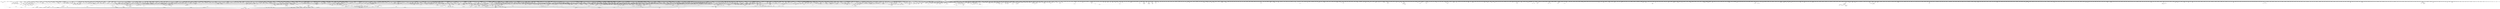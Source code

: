 digraph kerncollapsed {
    "drain_pages" [color="black"];
    "__rb_rotate_set_parents" [color="black"];
    "copyin" [color="black"];
    "mutex_spin_on_owner" [color="black"];
    "__d_instantiate" [color="black"];
    "pm_qos_update_flags" [color="black"];
    "Indirect call55" [color="black"];
    "sched_post_fork" [color="black"];
    "arch_local_irq_save_3" [color="black"];
    "count_vm_events_1" [color="black"];
    "arch_timer_evtstrm_available" [color="black"];
    "resched_curr" [color="black"];
    "fprop_fraction_percpu" [color="black"];
    "find_first_bit_3" [color="black"];
    "set_next_task" [color="black"];
    "__free_one_page" [color="black"];
    "fast_dput" [color="black"];
    "idle_cpu" [color="black"];
    "tlb_remove_table_sync_one" [color="black"];
    "blake2s_final" [color="black"];
    "sub_rq_bw.isra.0" [color="black"];
    "Indirect call25" [color="black"];
    "__kern_my_cpu_offset_54" [color="black"];
    "tsk_fork_get_node" [color="black"];
    "__flow_hash_from_keys" [color="black"];
    "hlist_del_init_4" [color="black"];
    "task_pid_vnr" [color="black"];
    "do_raw_spin_lock_1" [color="black"];
    "mas_mab_cp" [color="black"];
    "do_raw_spin_lock_60" [color="black"];
    "arch_local_irq_restore_2" [color="black"];
    "fsnotify_put_sb_connectors" [color="black"];
    "__io_put_kbuf_list" [color="black"];
    "Indirect call198" [color="black"];
    "folio_nr_pages_3" [color="black"];
    "sync_rcu_exp_done_unlocked" [color="black"];
    "__raw_spin_lock_irq" [color="black"];
    "pageblock_skip_persistent" [color="black"];
    "__kern_my_cpu_offset_28" [color="black"];
    "rcu_seq_start_1" [color="black"];
    "pfn_swap_entry_to_page" [color="black"];
    "cpus_share_cache" [color="black"];
    "list_del_init_7" [color="black"];
    "signal_set_stop_flags" [color="black"];
    "folio_mapped_3" [color="black"];
    "arch_local_irq_save_5" [color="black"];
    "do_raw_spin_lock_88" [color="black"];
    "panic_smp_self_stop" [color="black"];
    "__msecs_to_jiffies" [color="black"];
    "__percpu_add_case_64_2" [color="black"];
    "page_move_anon_rmap" [color="black"];
    "kmap_atomic_1" [color="black"];
    "kernfs_should_drain_open_files" [color="black"];
    "do_raw_spin_lock_38" [color="black"];
    "__raw_spin_lock_irqsave.constprop.0_1" [color="black"];
    "active_load_balance_cpu_stop" [color="black"];
    "wb_io_lists_populated" [color="black"];
    "__do_once_start" [color="black"];
    "add_timer_on" [color="black"];
    "__irq_work_queue_local" [color="black"];
    "vma_fs_can_writeback" [color="black"];
    "init_multi_vma_prep" [color="black"];
    "audit_string_contains_control" [color="black"];
    "ktime_get_real_seconds" [color="black"];
    "__kern_my_cpu_offset_2" [color="black"];
    "inode_maybe_inc_iversion" [color="black"];
    "chacha_permute" [color="black"];
    "__lock_timer" [color="black"];
    "do_raw_spin_lock_41" [color="black"];
    "__dl_clear_params" [color="black"];
    "update_sctlr_el1" [color="black"];
    "replace_mark_chunk" [color="black"];
    "cpu_online" [color="black"];
    "radix_tree_load_root" [color="black"];
    "rcu_seq_end_1" [color="black"];
    "__skb_set_length" [color="black"];
    "__mutex_trylock_common" [color="black"];
    "__get_task_comm" [color="black"];
    "raw_spin_rq_lock_nested" [color="black"];
    "arch_local_irq_save" [color="black"];
    "__gfp_pfmemalloc_flags" [color="black"];
    "dev_pm_disable_wake_irq_check" [color="black"];
    "tk_clock_read" [color="black"];
    "vma_interval_tree_iter_first" [color="black"];
    "__raw_spin_unlock_irqrestore_1" [color="black"];
    "fragmentation_index" [color="black"];
    "__cmpxchg_case_mb_32_6" [color="black"];
    "check_class_changed" [color="black"];
    "Indirect call4" [color="black"];
    "timer_base.isra.0" [color="black"];
    "cpumask_intersects.constprop.0_1" [color="black"];
    "add_nr_running" [color="black"];
    "irq_disable" [color="black"];
    "mas_prev_sibling" [color="black"];
    "__percpu_add_case_32_3" [color="black"];
    "__raw_spin_unlock_irqrestore_31" [color="black"];
    "__raw_spin_lock_27" [color="black"];
    "get_arm64_ftr_reg_nowarn" [color="black"];
    "_compound_head_1" [color="black"];
    "will_become_orphaned_pgrp" [color="black"];
    "oom_unkillable_task.isra.0" [color="black"];
    "access_ok_39" [color="black"];
    "bump_cpu_timer" [color="black"];
    "skb_may_tx_timestamp.part.0" [color="black"];
    "Indirect call67" [color="black"];
    "mas_put_in_tree" [color="black"];
    "mab_no_null_split" [color="black"];
    "min_deadline_cb_propagate" [color="black"];
    "__raw_spin_unlock_irqrestore_12" [color="black"];
    "do_raw_spin_lock_9" [color="black"];
    "idr_for_each" [color="black"];
    "dequeue_load_avg" [color="black"];
    "irq_get_irq_data" [color="black"];
    "Indirect call139" [color="black"];
    "__raw_spin_lock_49" [color="black"];
    "activate_task" [color="black"];
    "fill_contig_page_info" [color="black"];
    "anon_vma_interval_tree_remove" [color="black"];
    "__irq_put_desc_unlock" [color="black"];
    "device_links_read_lock" [color="black"];
    "__mod_lruvec_state" [color="black"];
    "pageblock_pfn_to_page" [color="black"];
    "__raw_spin_unlock_irq_6" [color="black"];
    "pcpu_post_unmap_tlb_flush" [color="black"];
    "__raw_spin_unlock_irqrestore_2" [color="black"];
    "Indirect call70" [color="black"];
    "init_entity_runnable_average" [color="black"];
    "__attach_to_pi_owner" [color="black"];
    "io_poll_remove_entries" [color="black"];
    "mas_wr_store_setup" [color="black"];
    "fsnotify_compare_groups" [color="black"];
    "Indirect call66" [color="black"];
    "do_raw_spin_lock_118" [color="black"];
    "__dl_sub" [color="black"];
    "pi_state_update_owner" [color="black"];
    "Indirect call104" [color="black"];
    "Indirect call88" [color="black"];
    "__raw_spin_lock_irq_43" [color="black"];
    "skb_zcopy_downgrade_managed" [color="black"];
    "Indirect call143" [color="black"];
    "Indirect call81" [color="black"];
    "stackinfo_on_stack" [color="black"];
    "mask_irq" [color="black"];
    "xa_err" [color="black"];
    "virt_to_head_page.isra.0" [color="black"];
    "skb_tailroom" [color="black"];
    "__raw_spin_lock_5" [color="black"];
    "attach_pid" [color="black"];
    "irq_work_single" [color="black"];
    "__lshrti3" [color="black"];
    "vmf_pte_changed" [color="black"];
    "__raw_spin_unlock_irqrestore_37" [color="black"];
    "do_raw_spin_lock_83" [color="black"];
    "io_wq_work_match_all" [color="black"];
    "pcpu_chunk_populated" [color="black"];
    "net_eq_idr" [color="black"];
    "pmd_offset.isra.0_1" [color="black"];
    "pm_ops_is_empty" [color="black"];
    "security_sk_free" [color="black"];
    "Indirect call18" [color="black"];
    "mte_thread_switch" [color="black"];
    "compound_order_1" [color="black"];
    "irq_work_claim" [color="black"];
    "csum_partial_ext" [color="black"];
    "dev_driver_string" [color="black"];
    "__wake_up_common_lock" [color="black"];
    "__raw_spin_lock_32" [color="black"];
    "task_sigpending_1" [color="black"];
    "mas_max_gap" [color="black"];
    "test_ti_thread_flag_7" [color="black"];
    "__finalize_skb_around" [color="black"];
    "Indirect call190" [color="black"];
    "hrtimer_active" [color="black"];
    "sync_exp_work_done" [color="black"];
    "Indirect call151" [color="black"];
    "_copy_from_iter" [color="black"];
    "Indirect call131" [color="black"];
    "clear_nonspinnable" [color="black"];
    "Indirect call71" [color="black"];
    "mab_mas_cp" [color="black"];
    "arch_local_irq_save_1" [color="black"];
    "__raw_spin_unlock_irq_45" [color="black"];
    "strnlen" [color="black"];
    "Indirect call101" [color="black"];
    "desc_make_final" [color="black"];
    "vmalloc_to_page" [color="black"];
    "__kern_my_cpu_offset_133" [color="black"];
    "Indirect call16" [color="black"];
    "ksize" [color="black"];
    "flush_signal_handlers" [color="black"];
    "__raw_spin_lock_64" [color="black"];
    "anon_vma_interval_tree_iter_first" [color="black"];
    "__raw_read_lock.constprop.0_5" [color="black"];
    "find_next_bit_11" [color="black"];
    "workingset_refault" [color="black"];
    "group_close_release" [color="black"];
    "split_map_pages" [color="black"];
    "list_lru_del" [color="black"];
    "Indirect call138" [color="black"];
    "exit_oom_victim" [color="black"];
    "folio_size" [color="black"];
    "check_preempt_curr" [color="black"];
    "wake_up_var" [color="black"];
    "posix_cpu_timer_rearm" [color="black"];
    "__kern_my_cpu_offset_70" [color="black"];
    "hlist_del_init_2" [color="black"];
    "clear_ti_thread_flag_3" [color="black"];
    "__kern_my_cpu_offset_14" [color="black"];
    "lru_note_cost" [color="black"];
    "mte_update_gcr_excl.isra.0" [color="black"];
    "fetch_robust_entry" [color="black"];
    "__wait_on_bit" [color="black"];
    "Indirect call6" [color="black"];
    "local_cpu_stop" [color="black"];
    "Indirect call127" [color="black"];
    "Indirect call130" [color="black"];
    "futex_hash" [color="black"];
    "domain_dirty_limits" [color="black"];
    "Indirect call112" [color="black"];
    "do_raw_spin_lock_31" [color="black"];
    "check_cb_ovld_locked" [color="black"];
    "Indirect call160" [color="black"];
    "do_raw_spin_lock_32" [color="black"];
    "__raw_read_lock.constprop.0_1" [color="black"];
    "data_push_tail" [color="black"];
    "local_bh_enable" [color="black"];
    "mte_copy_page_tags" [color="black"];
    "__rt_mutex_futex_trylock" [color="black"];
    "first_online_pgdat" [color="black"];
    "__page_dup_rmap.constprop.0" [color="black"];
    "zone_page_state_snapshot" [color="black"];
    "do_raw_spin_lock_85" [color="black"];
    "__anon_vma_interval_tree_subtree_search" [color="black"];
    "pm_runtime_autosuspend_expiration" [color="black"];
    "mte_destroy_descend.constprop.0" [color="black"];
    "srcu_gp_start" [color="black"];
    "__update_load_avg_se" [color="black"];
    "__flush_tlb_kernel_pgtable" [color="black"];
    "Indirect call150" [color="black"];
    "Indirect call19" [color="black"];
    "lockref_put_or_lock" [color="black"];
    "__fprop_add_percpu_max" [color="black"];
    "raw_spin_rq_unlock" [color="black"];
    "prepare_to_wait_event" [color="black"];
    "Indirect call199" [color="black"];
    "global_dirtyable_memory" [color="black"];
    "rt_mutex_init_proxy_locked" [color="black"];
    "folio_nr_pages_1" [color="black"];
    "pid_task" [color="black"];
    "__cmpxchg_case_rel_64" [color="black"];
    "page_vma_mapped_walk_done_1" [color="black"];
    "__cmpxchg_case_acq_32.constprop.0_18" [color="black"];
    "mast_ascend" [color="black"];
    "skb_frag_ref" [color="black"];
    "rt_mutex_top_waiter" [color="black"];
    "_find_next_bit" [color="black"];
    "arch_local_irq_save_4" [color="black"];
    "bit_waitqueue" [color="black"];
    "put_unused_fd" [color="black"];
    "update_rt_rq_load_avg" [color="black"];
    "Indirect call62" [color="black"];
    "skb_pfmemalloc" [color="black"];
    "synchronize_rcu.part.0" [color="black"];
    "inode_lru_list_del" [color="black"];
    "__raw_spin_lock_16" [color="black"];
    "__wake_up_bit" [color="black"];
    "netlink_overrun" [color="black"];
    "wake_all_kswapds" [color="black"];
    "vma_interval_tree_augment_rotate" [color="black"];
    "__xchg_case_mb_32.constprop.0" [color="black"];
    "convert_prio" [color="black"];
    "split_page" [color="black"];
    "pte_mkdirty" [color="black"];
    "pfn_valid_1" [color="black"];
    "audit_mark_compare" [color="black"];
    "__irq_domain_activate_irq" [color="black"];
    "task_rq_lock" [color="black"];
    "set_secondary_fwnode" [color="black"];
    "Indirect call185" [color="black"];
    "__raw_spin_unlock_irqrestore" [color="black"];
    "get_work_pool" [color="black"];
    "__raw_spin_lock_irqsave_29" [color="black"];
    "mab_shift_right" [color="black"];
    "list_lru_add" [color="black"];
    "reusable_anon_vma" [color="black"];
    "__count_vm_events_2" [color="black"];
    "strscpy_pad" [color="black"];
    "__cmpxchg_case_mb_64_7" [color="black"];
    "__cmpxchg_case_mb_32_3" [color="black"];
    "compaction_defer_reset" [color="black"];
    "Indirect call76" [color="black"];
    "Indirect call114" [color="black"];
    "__raw_spin_trylock_1" [color="black"];
    "__raw_spin_lock_42" [color="black"];
    "folio_try_get_rcu" [color="black"];
    "__skb_checksum" [color="black"];
    "__srcu_read_unlock" [color="black"];
    "Indirect call40" [color="black"];
    "hlist_bl_unlock" [color="black"];
    "release_thread" [color="black"];
    "mast_fill_bnode" [color="black"];
    "__raw_spin_lock_3" [color="black"];
    "__cmpxchg_case_mb_64" [color="black"];
    "enqueue_task" [color="black"];
    "update_curr" [color="black"];
    "irqd_irq_disabled.isra.0" [color="black"];
    "__kmem_obj_info" [color="black"];
    "d_path" [color="black"];
    "detach_entity_load_avg" [color="black"];
    "__kern_my_cpu_offset_50" [color="black"];
    "sk_error_report" [color="black"];
    "to_desc" [color="black"];
    "__sw_hweight32" [color="black"];
    "__fsnotify_update_child_dentry_flags" [color="black"];
    "csum_partial" [color="black"];
    "hlist_bl_lock" [color="black"];
    "ma_slots" [color="black"];
    "is_bad_inode" [color="black"];
    "mapping_shrinkable" [color="black"];
    "set_task_reclaim_state" [color="black"];
    "queued_write_lock.constprop.0_1" [color="black"];
    "find_next_bit.constprop.0_8" [color="black"];
    "set_page_dirty" [color="black"];
    "mapping_unmap_writable" [color="black"];
    "pcpu_init_md_blocks" [color="black"];
    "page_ref_dec_and_test" [color="black"];
    "post_alloc_hook" [color="black"];
    "find_alive_thread.isra.0" [color="black"];
    "lockref_get_not_zero" [color="black"];
    "do_raw_spin_lock.constprop.0_13" [color="black"];
    "read_seqbegin.constprop.0" [color="black"];
    "rb_first" [color="black"];
    "__fswab32_10" [color="black"];
    "Indirect call158" [color="black"];
    "mas_alloc_req.isra.0" [color="black"];
    "node_tag_clear" [color="black"];
    "Indirect call197" [color="black"];
    "Indirect call121" [color="black"];
    "Indirect call14" [color="black"];
    "rcu_segcblist_enqueue" [color="black"];
    "down_trylock" [color="black"];
    "dcache_clean_pou" [color="black"];
    "__mnt_is_readonly" [color="black"];
    "__kern_my_cpu_offset_53" [color="black"];
    "vma_address" [color="black"];
    "qdisc_run_begin" [color="black"];
    "Indirect call165" [color="black"];
    "wp_page_reuse" [color="black"];
    "do_raw_spin_lock_42" [color="black"];
    "Indirect call74" [color="black"];
    "skb_queue_tail" [color="black"];
    "fatal_signal_pending_6" [color="black"];
    "signalfd_cleanup" [color="black"];
    "security_task_getsecid_obj" [color="black"];
    "do_raw_spin_lock_48" [color="black"];
    "mnt_get_count" [color="black"];
    "__raw_spin_lock_irqsave_50" [color="black"];
    "arch_local_irq_restore_3" [color="black"];
    "ldsem_down_read_trylock" [color="black"];
    "__cmpxchg_case_mb_32_13" [color="black"];
    "__task_will_free_mem" [color="black"];
    "Indirect call93" [color="black"];
    "skb_flow_get_icmp_tci" [color="black"];
    "folio_invalidate" [color="black"];
    "wants_signal" [color="black"];
    "req_set_fail" [color="black"];
    "attach_entity_load_avg" [color="black"];
    "__percpu_add_case_64.constprop.0_1" [color="black"];
    "rb_next" [color="black"];
    "d_walk" [color="black"];
    "__raw_spin_lock_irq_41" [color="black"];
    "Indirect call85" [color="black"];
    "group_classify" [color="black"];
    "mas_leaf_max_gap" [color="black"];
    "Indirect call186" [color="black"];
    "can_migrate_task" [color="black"];
    "xas_find" [color="black"];
    "__kern_my_cpu_offset_16" [color="black"];
    "Indirect call47" [color="black"];
    "clear_bit_unlock.constprop.0" [color="black"];
    "device_links_read_unlock" [color="black"];
    "strcspn" [color="black"];
    "pid_nr_ns" [color="black"];
    "__raw_spin_trylock_5" [color="black"];
    "__raw_spin_unlock_irqrestore.constprop.0_2" [color="black"];
    "inc_rlimit_ucounts" [color="black"];
    "__io_put_kbuf" [color="black"];
    "__set_close_on_exec.isra.0" [color="black"];
    "__raw_spin_lock_26" [color="black"];
    "__raw_spin_lock_14" [color="black"];
    "efi_reboot" [color="black"];
    "mas_set_alloc_req" [color="black"];
    "rcu_jiffies_till_stall_check" [color="black"];
    "__cmpxchg_case_mb_64_2" [color="black"];
    "page_ref_dec_and_test_1" [color="black"];
    "clear_ti_thread_flag" [color="black"];
    "__io_acct_run_queue" [color="black"];
    "__raw_spin_unlock_irqrestore_38" [color="black"];
    "d_hash" [color="black"];
    "rcu_cblist_init" [color="black"];
    "Indirect call163" [color="black"];
    "__list_del_entry_1" [color="black"];
    "jiffies_to_usecs" [color="black"];
    "percpu_ref_put_many.constprop.0" [color="black"];
    "ktime_get_mono_fast_ns" [color="black"];
    "min_deadline_cb_rotate" [color="black"];
    "list_splice_tail_init" [color="black"];
    "Indirect call50" [color="black"];
    "__cmpxchg_case_acq_32" [color="black"];
    "futex_cmpxchg_value_locked" [color="black"];
    "__reset_isolation_pfn" [color="black"];
    "find_next_bit_29" [color="black"];
    "system_supports_mte_1" [color="black"];
    "rt_mutex_proxy_unlock" [color="black"];
    "space_used" [color="black"];
    "nsec_to_clock_t" [color="black"];
    "wq_worker_running" [color="black"];
    "radix_tree_tag_get" [color="black"];
    "cpu_mitigations_off" [color="black"];
    "Indirect call184" [color="black"];
    "allow_write_access" [color="black"];
    "do_raw_spin_lock_73" [color="black"];
    "prb_first_valid_seq" [color="black"];
    "__audit_uring_entry" [color="black"];
    "rcu_seq_set_state" [color="black"];
    "kmalloc_slab" [color="black"];
    "memcg_charge_kernel_stack.part.0" [color="black"];
    "wake_up_klogd" [color="black"];
    "Indirect call58" [color="black"];
    "copy_page" [color="black"];
    "Indirect call26" [color="black"];
    "__kern_my_cpu_offset_4" [color="black"];
    "smp_call_function" [color="black"];
    "pgattr_change_is_safe" [color="black"];
    "__raw_spin_lock_41" [color="black"];
    "__futex_unqueue" [color="black"];
    "cpu_util_cfs" [color="black"];
    "simple_xattr_space" [color="black"];
    "check_preempt_curr_dl" [color="black"];
    "strcpy" [color="black"];
    "dev_xmit_recursion_dec" [color="black"];
    "page_ref_add" [color="black"];
    "Indirect call116" [color="black"];
    "test_tsk_need_resched" [color="black"];
    "rcu_segcblist_extract_done_cbs" [color="black"];
    "plist_del" [color="black"];
    "read_sanitised_ftr_reg" [color="black"];
    "set_load_weight" [color="black"];
    "do_raw_spin_lock_10" [color="black"];
    "__raw_spin_lock_irq_25" [color="black"];
    "io_req_defer_failed" [color="black"];
    "__raw_spin_lock_63" [color="black"];
    "lock_hrtimer_base" [color="black"];
    "do_raw_spin_lock.constprop.0_6" [color="black"];
    "Indirect call179" [color="black"];
    "security_sock_rcv_skb" [color="black"];
    "io_put_kbuf" [color="black"];
    "test_taint" [color="black"];
    "cpu_clock_sample_group" [color="black"];
    "shrink_lock_dentry" [color="black"];
    "__raw_spin_lock_irqsave_41" [color="black"];
    "clear_ti_thread_flag_8" [color="black"];
    "tick_get_device" [color="black"];
    "inc_tlb_flush_pending" [color="black"];
    "pcpu_free_area.isra.0" [color="black"];
    "expand" [color="black"];
    "freezing_slow_path" [color="black"];
    "__cmpxchg_case_acq_32.constprop.0_6" [color="black"];
    "mas_find_child" [color="black"];
    "rcu_cblist_dequeue" [color="black"];
    "__raw_spin_lock_34" [color="black"];
    "timekeeping_get_ns" [color="black"];
    "xas_init_marks" [color="black"];
    "Indirect call44" [color="black"];
    "hrtimer_reprogram.constprop.0" [color="black"];
    "queued_write_lock_slowpath" [color="black"];
    "__ptrace_link" [color="black"];
    "Indirect call92" [color="black"];
    "irqd_set.isra.0_1" [color="black"];
    "Indirect call168" [color="black"];
    "__kern_my_cpu_offset_25" [color="black"];
    "thread_group_cputime" [color="black"];
    "vma_needs_dirty_tracking" [color="black"];
    "Indirect call7" [color="black"];
    "Indirect call17" [color="black"];
    "try_to_unmap_flush" [color="black"];
    "get_state_synchronize_rcu" [color="black"];
    "data_alloc" [color="black"];
    "__raw_read_lock_irqsave.constprop.0_1" [color="black"];
    "__raw_spin_unlock_irq_36" [color="black"];
    "xas_find_marked" [color="black"];
    "__wait_for_common" [color="black"];
    "fsnotify_update_flags" [color="black"];
    "__list_del_entry" [color="black"];
    "gup_signal_pending" [color="black"];
    "mas_next_range" [color="black"];
    "find_vmap_area" [color="black"];
    "remove_wait_queue" [color="black"];
    "skip_atoi" [color="black"];
    "Indirect call133" [color="black"];
    "Indirect call49" [color="black"];
    "should_fail_alloc_page" [color="black"];
    "pm_runtime_get_noresume" [color="black"];
    "compaction_zonelist_suitable" [color="black"];
    "pte_to_swp_entry" [color="black"];
    "__kern_my_cpu_offset_11" [color="black"];
    "fsnotify_connector_sb" [color="black"];
    "Indirect call115" [color="black"];
    "anon_vma_interval_tree_insert" [color="black"];
    "rcu_poll_gp_seq_start" [color="black"];
    "folio_not_mapped" [color="black"];
    "folio_test_uptodate" [color="black"];
    "pm_runtime_put_noidle_2" [color="black"];
    "__clear_close_on_exec.isra.0" [color="black"];
    "clear_ti_thread_flag_5" [color="black"];
    "netdev_name" [color="black"];
    "tty_ldisc_close" [color="black"];
    "io_fill_cqe_aux" [color="black"];
    "kthread_insert_work_sanity_check" [color="black"];
    "task_curr" [color="black"];
    "siginfo_layout" [color="black"];
    "mapping_shrinkable_1" [color="black"];
    "mas_ascend" [color="black"];
    "__update_gt_cputime" [color="black"];
    "__kern_my_cpu_offset_78" [color="black"];
    "__raw_spin_lock_22" [color="black"];
    "_atomic_dec_and_lock" [color="black"];
    "clear_siginfo" [color="black"];
    "prepend_name" [color="black"];
    "pagefault_disable" [color="black"];
    "__percpu_add_case_64_6" [color="black"];
    "io_match_task_safe" [color="black"];
    "kernfs_leftmost_descendant" [color="black"];
    "signal_pending_11" [color="black"];
    "Indirect call87" [color="black"];
    "__raw_spin_lock_2" [color="black"];
    "rcu_segcblist_add_len" [color="black"];
    "__remove_hrtimer" [color="black"];
    "__skb_flow_get_ports" [color="black"];
    "rcu_stall_is_suppressed" [color="black"];
    "__percpu_add_case_32_8" [color="black"];
    "do_init_timer.constprop.0" [color="black"];
    "access_ok_16" [color="black"];
    "sig_handler_ignored" [color="black"];
    "Indirect call117" [color="black"];
    "inode_io_list_move_locked" [color="black"];
    "get_work_pwq" [color="black"];
    "count_vm_event_1" [color="black"];
    "__wake_up_parent" [color="black"];
    "vm_commit_limit" [color="black"];
    "raw_spin_rq_unlock_irqrestore" [color="black"];
    "do_raw_spin_lock_26" [color="black"];
    "Indirect call80" [color="black"];
    "Indirect call83" [color="black"];
    "find_next_bit.constprop.0_5" [color="black"];
    "__kern_my_cpu_offset_76" [color="black"];
    "irq_work_queue" [color="black"];
    "task_sigpending_2" [color="black"];
    "kmalloc_size_roundup" [color="black"];
    "__note_gp_changes" [color="black"];
    "__raw_spin_unlock_irqrestore_21" [color="black"];
    "find_task_by_pid_ns" [color="black"];
    "fprop_reflect_period_percpu.isra.0" [color="black"];
    "xa_find" [color="black"];
    "xa_mk_value" [color="black"];
    "queued_spin_lock_slowpath" [color="black"];
    "rcu_seq_end" [color="black"];
    "_task_util_est" [color="black"];
    "set_cpu_online" [color="black"];
    "__raw_spin_lock_irqsave_3" [color="black"];
    "set_ptes.isra.0" [color="black"];
    "call_function_single_prep_ipi" [color="black"];
    "__set_task_comm" [color="black"];
    "test_ti_thread_flag_1" [color="black"];
    "d_lru_del" [color="black"];
    "__raw_spin_lock_irqsave_25" [color="black"];
    "Indirect call8" [color="black"];
    "mas_next_sibling" [color="black"];
    "__d_find_any_alias" [color="black"];
    "xas_reload" [color="black"];
    "__raw_spin_lock_irqsave.constprop.0_2" [color="black"];
    "io_wq_exit_start" [color="black"];
    "__cmpxchg_case_acq_32.constprop.0_9" [color="black"];
    "allow_direct_reclaim" [color="black"];
    "signal_pending_state" [color="black"];
    "__raw_spin_unlock_irqrestore_18" [color="black"];
    "__cmpwait_case_32_1" [color="black"];
    "__percpu_add_case_64.constprop.0" [color="black"];
    "hrtimer_sleeper_start_expires" [color="black"];
    "desc_make_reusable" [color="black"];
    "add_wait_queue_exclusive" [color="black"];
    "__raw_spin_unlock_irqrestore_29" [color="black"];
    "dput_to_list" [color="black"];
    "__dev_put.part.0" [color="black"];
    "Indirect call105" [color="black"];
    "folio_trylock_4" [color="black"];
    "rwsem_read_trylock" [color="black"];
    "__raw_spin_lock_irq.constprop.0_2" [color="black"];
    "arch_local_irq_restore_1" [color="black"];
    "find_worker_executing_work" [color="black"];
    "Indirect call183" [color="black"];
    "update_cfs_rq_load_avg.isra.0" [color="black"];
    "__raw_spin_lock_irqsave.constprop.0_9" [color="black"];
    "vma_interval_tree_iter_next" [color="black"];
    "inode_cgwb_move_to_attached" [color="black"];
    "__cmpxchg_case_acq_32_3" [color="black"];
    "__kern_my_cpu_offset_62" [color="black"];
    "tty_audit_fork" [color="black"];
    "__raw_spin_lock_irqsave_23" [color="black"];
    "__init_rwsem" [color="black"];
    "mapping_shrinkable_2" [color="black"];
    "Indirect call11" [color="black"];
    "__percpu_add_case_64" [color="black"];
    "timer_delete" [color="black"];
    "find_vma_prev" [color="black"];
    "percpu_ref_noop_confirm_switch" [color="black"];
    "list_del_init_8" [color="black"];
    "list_del_init_5" [color="black"];
    "__raw_spin_trylock_3" [color="black"];
    "__raw_spin_unlock_irq_29" [color="black"];
    "__sk_mem_reclaim" [color="black"];
    "timer_delete_hook" [color="black"];
    "__lock_parent" [color="black"];
    "do_raw_spin_lock_35" [color="black"];
    "_mix_pool_bytes" [color="black"];
    "number" [color="black"];
    "set_ti_thread_flag_4" [color="black"];
    "Indirect call57" [color="black"];
    "rb_erase" [color="black"];
    "pde_subdir_first" [color="black"];
    "idr_find" [color="black"];
    "sane_fdtable_size" [color="black"];
    "find_next_zero_bit_1" [color="black"];
    "find_mergeable_anon_vma" [color="black"];
    "mas_data_end" [color="black"];
    "console_verbose" [color="black"];
    "__inode_add_lru" [color="black"];
    "tty_termios_baud_rate" [color="black"];
    "pgdat_balanced" [color="black"];
    "local_bh_disable" [color="black"];
    "__raw_spin_lock_28" [color="black"];
    "do_raw_spin_lock_28" [color="black"];
    "free_vmap_area_rb_augment_cb_propagate" [color="black"];
    "pcpu_size_to_slot" [color="black"];
    "____core____" [color="kernel"];
    "flush_dcache_page" [color="black"];
    "__fsnotify_recalc_mask" [color="black"];
    "__cmpxchg_case_mb_32_4" [color="black"];
    "no_blink" [color="black"];
    "Indirect call212" [color="black"];
    "search_cmp_ftr_reg" [color="black"];
    "__raw_spin_lock_43" [color="black"];
    "has_managed_dma" [color="black"];
    "double_rq_lock" [color="black"];
    "__xas_next" [color="black"];
    "__add_wait_queue" [color="black"];
    "mm_trace_rss_stat" [color="black"];
    "redirty_tail_locked" [color="black"];
    "__raw_spin_unlock_irq_43" [color="black"];
    "Indirect call22" [color="black"];
    "fpsimd_thread_switch" [color="black"];
    "rcu_segcblist_first_pend_cb" [color="black"];
    "__xchg_case_acq_64.isra.0" [color="black"];
    "access_ok_12" [color="black"];
    "find_next_zero_bit" [color="black"];
    "Indirect call96" [color="black"];
    "arch_local_irq_save_7" [color="black"];
    "user_disable_single_step" [color="black"];
    "do_raw_spin_lock_6" [color="black"];
    "io_poll_mark_cancelled" [color="black"];
    "lru_lazyfree_fn" [color="black"];
    "__cmpxchg_case_mb_64_6" [color="black"];
    "do_raw_spin_lock_67" [color="black"];
    "copy_fd_bitmaps" [color="black"];
    "ktime_get_coarse_real_ts64" [color="black"];
    "__raw_spin_lock_irqsave_51" [color="black"];
    "pm_qos_read_value" [color="black"];
    "__raw_spin_unlock_irq_37" [color="black"];
    "do_raw_spin_lock_25" [color="black"];
    "PageMovable" [color="black"];
    "purge_fragmented_block" [color="black"];
    "xas_retry" [color="black"];
    "xas_start" [color="black"];
    "__iget" [color="black"];
    "__futex_queue" [color="black"];
    "__put_unused_fd" [color="black"];
    "do_kernel_restart" [color="black"];
    "__kern_my_cpu_offset_35" [color="black"];
    "req_set_fail_4" [color="black"];
    "Indirect call161" [color="black"];
    "get_state_synchronize_rcu_full" [color="black"];
    "__percpu_counter_sum" [color="black"];
    "tls_preserve_current_state" [color="black"];
    "init_timer_key" [color="black"];
    "__kern_my_cpu_offset_80" [color="black"];
    "can_set_direct_map" [color="black"];
    "igrab" [color="black"];
    "__rb_erase_color" [color="black"];
    "pagefault_enable_1" [color="black"];
    "Indirect call134" [color="black"];
    "_find_next_zero_bit" [color="black"];
    "folio_add_new_anon_rmap" [color="black"];
    "find_next_bit.constprop.0_1" [color="black"];
    "do_raw_spin_lock_36" [color="black"];
    "workingset_update_node" [color="black"];
    "signal_pending_state_1" [color="black"];
    "test_ti_thread_flag_22" [color="black"];
    "srcu_funnel_exp_start" [color="black"];
    "__raw_spin_trylock_4" [color="black"];
    "Indirect call119" [color="black"];
    "put_cpu_fpsimd_context" [color="black"];
    "strscpy" [color="black"];
    "extfrag_for_order" [color="black"];
    "Indirect call9" [color="black"];
    "ktime_get_real_ts64" [color="black"];
    "__raw_spin_lock_18" [color="black"];
    "set_ptes.constprop.0.isra.0" [color="black"];
    "pwq_activate_inactive_work" [color="black"];
    "device_pm_check_callbacks" [color="black"];
    "set_next_entity" [color="black"];
    "__mod_node_page_state" [color="black"];
    "mm_set_has_pinned_flag" [color="black"];
    "__kern_my_cpu_offset_19" [color="black"];
    "Indirect call182" [color="black"];
    "rcu_segcblist_init" [color="black"];
    "gup_must_unshare" [color="black"];
    "__preempt_count_sub" [color="black"];
    "do_raw_spin_lock_13" [color="black"];
    "list_del_init_2" [color="black"];
    "list_del_init" [color="black"];
    "folio_anon_vma" [color="black"];
    "defer_console_output" [color="black"];
    "__dev_fwnode" [color="black"];
    "ptep_clear_flush" [color="black"];
    "Indirect call136" [color="black"];
    "rcu_segcblist_move_seglen" [color="black"];
    "Indirect call153" [color="black"];
    "skb_zcopy" [color="black"];
    "wake_up_bit" [color="black"];
    "retain_dentry" [color="black"];
    "node_page_state_add" [color="black"];
    "pcpu_page_idx" [color="black"];
    "folio_trylock_flag" [color="black"];
    "mas_set_parent.constprop.0" [color="black"];
    "__bitmap_set" [color="black"];
    "io_poll_get_ownership" [color="black"];
    "dl_bw_cpus" [color="black"];
    "__raw_spin_lock_21" [color="black"];
    "page_mapping" [color="black"];
    "__kern_my_cpu_offset_44" [color="black"];
    "__raw_spin_lock.constprop.0_2" [color="black"];
    "do_raw_spin_lock_18" [color="black"];
    "__raw_spin_lock_irqsave_22" [color="black"];
    "invalid_migration_vma" [color="black"];
    "sched_clock_noinstr" [color="black"];
    "do_raw_spin_lock_72" [color="black"];
    "security_audit_rule_match" [color="black"];
    "__kern_my_cpu_offset_21" [color="black"];
    "__raw_spin_lock_irqsave_44" [color="black"];
    "rcu_segcblist_accelerate" [color="black"];
    "Indirect call3" [color="black"];
    "pcpu_find_block_fit" [color="black"];
    "security_secid_to_secctx" [color="black"];
    "__raw_spin_lock_irq_11" [color="black"];
    "futex_hb_waiters_dec" [color="black"];
    "__kern_my_cpu_offset_79" [color="black"];
    "console_srcu_read_lock" [color="black"];
    "Indirect call189" [color="black"];
    "take_dentry_name_snapshot" [color="black"];
    "Indirect call187" [color="black"];
    "copy_from_kernel_nofault" [color="black"];
    "Indirect call200" [color="black"];
    "__raw_spin_lock_irqsave_6" [color="black"];
    "check_stable_address_space" [color="black"];
    "__raw_spin_lock_irqsave.constprop.0_8" [color="black"];
    "xas_result" [color="black"];
    "dev_bus_name" [color="black"];
    "find_next_bit_15" [color="black"];
    "cpu_online_2" [color="black"];
    "Indirect call61" [color="black"];
    "auditsc_get_stamp" [color="black"];
    "fatal_signal_pending_4" [color="black"];
    "console_trylock" [color="black"];
    "__kern_my_cpu_offset_55" [color="black"];
    "__raw_write_lock.constprop.0_1" [color="black"];
    "free_vmap_area_rb_augment_cb_rotate" [color="black"];
    "__raw_spin_lock_irqsave_7" [color="black"];
    "__raw_spin_lock_irqsave_5" [color="black"];
    "ttwu_queue_wakelist" [color="black"];
    "do_raw_spin_lock_37" [color="black"];
    "cpu_online_3" [color="black"];
    "__to_kthread" [color="black"];
    "Indirect call29" [color="black"];
    "posix_cpu_timers_exit" [color="black"];
    "__raw_spin_unlock_irq_21" [color="black"];
    "clear_ti_thread_flag_6" [color="black"];
    "zone_watermark_fast.constprop.0" [color="black"];
    "steal_suitable_fallback" [color="black"];
    "mas_walk" [color="black"];
    "folio_size_2" [color="black"];
    "__count_vm_events_1" [color="black"];
    "find_lock_later_rq" [color="black"];
    "__mutex_remove_waiter" [color="black"];
    "Indirect call56" [color="black"];
    "__raw_spin_unlock_irq_28" [color="black"];
    "hrtimer_force_reprogram.constprop.0" [color="black"];
    "dev_xmit_recursion_inc" [color="black"];
    "cpu_timer_task_rcu" [color="black"];
    "lowest_in_progress" [color="black"];
    "__mutex_init" [color="black"];
    "io_is_timeout_noseq" [color="black"];
    "task_work_cancel_match" [color="black"];
    "first_zones_zonelist_1" [color="black"];
    "__pi_strlen" [color="black"];
    "try_grab_page" [color="black"];
    "Indirect call65" [color="black"];
    "__cmpxchg_case_acq_32_1" [color="black"];
    "set_pfnblock_flags_mask" [color="black"];
    "wb_dirty_limits" [color="black"];
    "mas_split_final_node.isra.0" [color="black"];
    "__raw_spin_lock_irq.constprop.0_1" [color="black"];
    "move_queued_task.constprop.0" [color="black"];
    "io_wq_worker_running" [color="black"];
    "sibling_imbalance.isra.0" [color="black"];
    "rcu_poll_gp_seq_end_unlocked" [color="black"];
    "Indirect call98" [color="black"];
    "arch_irq_work_raise" [color="black"];
    "__kern_my_cpu_offset_27" [color="black"];
    "prepend_char" [color="black"];
    "__raw_spin_lock_46" [color="black"];
    "lock_parent" [color="black"];
    "srcu_get_delay.isra.0" [color="black"];
    "mte_sync_tags" [color="black"];
    "next_mnt" [color="black"];
    "sk_memory_allocated_sub" [color="black"];
    "is_migration_entry" [color="black"];
    "compaction_suitable" [color="black"];
    "rcu_segcblist_advance" [color="black"];
    "__init_waitqueue_head" [color="black"];
    "pmd_set_huge" [color="black"];
    "__raw_read_unlock.constprop.0_2" [color="black"];
    "timespec64_equal" [color="black"];
    "pud_set_huge" [color="black"];
    "add_mm_rss_vec" [color="black"];
    "folio_account_cleaned" [color="black"];
    "osq_wait_next" [color="black"];
    "d_shrink_del" [color="black"];
    "update_rq_clock" [color="black"];
    "io_cqe_cache_refill" [color="black"];
    "__wake_up" [color="black"];
    "percpu_ref_put_many" [color="black"];
    "__wb_calc_thresh" [color="black"];
    "generic_exec_single" [color="black"];
    "mtree_range_walk" [color="black"];
    "__const_udelay" [color="black"];
    "lockref_put_return" [color="black"];
    "Indirect call75" [color="black"];
    "find_next_bit.constprop.0_7" [color="black"];
    "mutex_trylock" [color="black"];
    "flush_tlb_batched_pending" [color="black"];
    "mas_find_setup.constprop.0" [color="black"];
    "is_current_pgrp_orphaned" [color="black"];
    "atomic_notifier_call_chain" [color="black"];
    "num_other_online_cpus" [color="black"];
    "__disable_irq_nosync" [color="black"];
    "__page_set_anon_rmap" [color="black"];
    "arm64_kernel_unmapped_at_el0_2" [color="black"];
    "zone_page_state_snapshot.constprop.0" [color="black"];
    "rcu_segcblist_pend_cbs" [color="black"];
    "tcp_get_info_chrono_stats" [color="black"];
    "rb_insert_color_cached" [color="black"];
    "skb_orphan_1" [color="black"];
    "Indirect call0" [color="black"];
    "fsnotify_free_mark" [color="black"];
    "skb_has_frag_list" [color="black"];
    "forward_timer_base" [color="black"];
    "enqueue_pushable_dl_task" [color="black"];
    "tk_xtime.constprop.0" [color="black"];
    "__cmpxchg_case_mb_32_8" [color="black"];
    "page_ref_add_1" [color="black"];
    "folio_isolate_lru" [color="black"];
    "fatal_signal_pending_5" [color="black"];
    "__printk_cpu_sync_wait" [color="black"];
    "do_raw_spin_lock_7" [color="black"];
    "Indirect call176" [color="black"];
    "io_should_retry_thread" [color="black"];
    "Indirect call193" [color="black"];
    "Indirect call89" [color="black"];
    "__raw_spin_lock_irq_32" [color="black"];
    "Indirect call206" [color="black"];
    "io_wq_work_match_item" [color="black"];
    "mt_find" [color="black"];
    "d_find_any_alias" [color="black"];
    "__raw_spin_lock_irq_23" [color="black"];
    "mas_new_ma_node" [color="black"];
    "is_subdir" [color="black"];
    "unhash_mnt" [color="black"];
    "__raw_spin_unlock_irqrestore_14" [color="black"];
    "ptep_set_access_flags" [color="black"];
    "list_del_init_3" [color="black"];
    "__percpu_add_case_32_20" [color="black"];
    "prepend" [color="black"];
    "update_newidle_cost" [color="black"];
    "rcu_advance_cbs" [color="black"];
    "Indirect call12" [color="black"];
    "xas_set_offset" [color="black"];
    "iov_iter_revert" [color="black"];
    "__var_waitqueue" [color="black"];
    "new_context" [color="black"];
    "workingset_test_recent" [color="black"];
    "Indirect call144" [color="black"];
    "Indirect call109" [color="black"];
    "__set_fixmap" [color="black"];
    "rcu_gpnum_ovf" [color="black"];
    "freezing" [color="black"];
    "__raw_spin_unlock_irq_18" [color="black"];
    "hlist_del_init" [color="black"];
    "pde_subdir_find" [color="black"];
    "irq_enable" [color="black"];
    "__kern_my_cpu_offset_52" [color="black"];
    "rt_mutex_futex_trylock" [color="black"];
    "internal_add_timer" [color="black"];
    "rcu_accelerate_cbs" [color="black"];
    "bstats_update" [color="black"];
    "Indirect call84" [color="black"];
    "__raw_spin_lock_irq_26" [color="black"];
    "find_next_bit.constprop.0_6" [color="black"];
    "Indirect call213" [color="black"];
    "Indirect call27" [color="black"];
    "__raw_spin_unlock_irq.constprop.0_2" [color="black"];
    "__raw_spin_unlock_irqrestore_9" [color="black"];
    "memset" [color="black"];
    "workingset_activation" [color="black"];
    "spin_lock_irqsave_check_contention" [color="black"];
    "u64_stats_add_2" [color="black"];
    "try_release_thread_stack_to_cache" [color="black"];
    "rcu_segcblist_ready_cbs" [color="black"];
    "__try_to_del_timer_sync" [color="black"];
    "cpudl_heapify_up" [color="black"];
    "do_raw_spin_lock_43" [color="black"];
    "__raw_spin_lock_irqsave" [color="black"];
    "Indirect call111" [color="black"];
    "io_cancel_ctx_cb" [color="black"];
    "__raw_spin_lock_4" [color="black"];
    "percpu_ref_get_many" [color="black"];
    "set_pud" [color="black"];
    "__raw_spin_unlock_irqrestore_11" [color="black"];
    "desc_read" [color="black"];
    "compaction_free" [color="black"];
    "cpumask_weight.constprop.0_5" [color="black"];
    "osq_unlock" [color="black"];
    "__preempt_count_add.constprop.0_1" [color="black"];
    "set_ti_thread_flag" [color="black"];
    "io_req_complete_defer" [color="black"];
    "xas_pause" [color="black"];
    "io_file_get_flags" [color="black"];
    "task_call_func" [color="black"];
    "test_ti_thread_flag_4" [color="black"];
    "mte_zero_clear_page_tags" [color="black"];
    "__raw_spin_unlock_irq_12" [color="black"];
    "account_pipe_buffers" [color="black"];
    "mm_counter_file" [color="black"];
    "workingset_eviction" [color="black"];
    "do_raw_spin_lock_47" [color="black"];
    "__skb_fill_page_desc" [color="black"];
    "__raw_spin_lock_irq_20" [color="black"];
    "req_set_fail_3" [color="black"];
    "__wake_up_sync_key" [color="black"];
    "next_zone" [color="black"];
    "mas_bulk_rebalance" [color="black"];
    "ttwu_do_activate.constprop.0" [color="black"];
    "__rb_insert_augmented" [color="black"];
    "__irq_disable" [color="black"];
    "__raw_spin_unlock_irq_23" [color="black"];
    "rcu_is_watching" [color="black"];
    "raw_spin_rq_lock" [color="black"];
    "kmsg_dump" [color="black"];
    "__cmpwait_case_32_2" [color="black"];
    "inode_add_lru" [color="black"];
    "audit_rate_check.part.0" [color="black"];
    "mte_dead_leaves.constprop.0" [color="black"];
    "arch_local_irq_save_8" [color="black"];
    "pte_offset_kernel.isra.0" [color="black"];
    "Indirect call142" [color="black"];
    "lru_deactivate_fn" [color="black"];
    "fsnotify_handle_inode_event.isra.0" [color="black"];
    "do_raw_spin_lock_116" [color="black"];
    "smp_call_function_single" [color="black"];
    "addr_to_vb_xa" [color="black"];
    "Indirect call1" [color="black"];
    "prepare_to_wait" [color="black"];
    "__update_load_avg_cfs_rq" [color="black"];
    "Indirect call166" [color="black"];
    "dl_task_is_earliest_deadline" [color="black"];
    "__cmpxchg_case_mb_32_10" [color="black"];
    "__percpu_add_case_32_1" [color="black"];
    "__disable_irq" [color="black"];
    "u64_stats_add_1" [color="black"];
    "file_ns_capable" [color="black"];
    "tlb_flush_1" [color="black"];
    "__peernet2id" [color="black"];
    "find_next_bit_18" [color="black"];
    "__raw_spin_unlock_irq_3" [color="black"];
    "__raw_spin_lock_15" [color="black"];
    "wb_update_bandwidth" [color="black"];
    "mod_node_page_state" [color="black"];
    "cpudl_set" [color="black"];
    "Indirect call52" [color="black"];
    "percpu_ref_put_many.constprop.0_1" [color="black"];
    "page_ref_inc" [color="black"];
    "__raw_spin_lock_irq_21" [color="black"];
    "__wake_up_locked_key" [color="black"];
    "io_poll_add_hash" [color="black"];
    "task_will_free_mem" [color="black"];
    "memchr" [color="black"];
    "folio_nr_pages_4" [color="black"];
    "skb_tailroom_2" [color="black"];
    "find_busiest_group" [color="black"];
    "__raw_spin_lock_irq_31" [color="black"];
    "__accumulate_pelt_segments" [color="black"];
    "set_tlb_ubc_flush_pending" [color="black"];
    "drain_pages_zone" [color="black"];
    "folio_trylock_2" [color="black"];
    "folio_mark_dirty" [color="black"];
    "disable_irq_nosync" [color="black"];
    "skb_header_pointer_2" [color="black"];
    "Indirect call13" [color="black"];
    "zone_page_state_add" [color="black"];
    "_find_next_and_bit" [color="black"];
    "should_zap_page" [color="black"];
    "___d_drop" [color="black"];
    "fatal_signal_pending_1" [color="black"];
    "__raw_spin_lock_irqsave_34" [color="black"];
    "security_file_set_fowner" [color="black"];
    "entity_eligible" [color="black"];
    "posix_cpu_timers_exit_group" [color="black"];
    "init_completion" [color="black"];
    "desc_read_finalized_seq" [color="black"];
    "__raw_spin_lock_20" [color="black"];
    "next_signal" [color="black"];
    "percpu_counter_set" [color="black"];
    "do_raw_spin_lock_24" [color="black"];
    "task_sched_runtime" [color="black"];
    "do_raw_spin_lock.constprop.0_14" [color="black"];
    "jiffies_to_msecs" [color="black"];
    "Indirect call120" [color="black"];
    "rcu_poll_gp_seq_start_unlocked" [color="black"];
    "int_sqrt" [color="black"];
    "Indirect call196" [color="black"];
    "fsnotify_first_mark" [color="black"];
    "set_kpti_asid_bits" [color="black"];
    "signal_pending" [color="black"];
    "should_failslab" [color="black"];
    "percpu_counter_add_batch" [color="black"];
    "fsnotify_group_assert_locked" [color="black"];
    "pcpu_block_update" [color="black"];
    "Indirect call35" [color="black"];
    "llist_reverse_order" [color="black"];
    "mntget" [color="black"];
    "arch_local_irq_disable_2" [color="black"];
    "do_raw_spin_lock_87" [color="black"];
    "slab_want_init_on_alloc" [color="black"];
    "netlink_unlock_table" [color="black"];
    "mas_safe_min" [color="black"];
    "__raw_spin_unlock_irqrestore_24" [color="black"];
    "xas_error.isra.0_1" [color="black"];
    "folio_pfn" [color="black"];
    "__dev_pm_qos_resume_latency" [color="black"];
    "__cmpwait_case_32_3" [color="black"];
    "folio_nr_pages_2" [color="black"];
    "__xchg_case_mb_64.constprop.0_3" [color="black"];
    "find_next_and_bit" [color="black"];
    "rb_insert_color" [color="black"];
    "__kern_my_cpu_offset_56" [color="black"];
    "deny_write_access.isra.0" [color="black"];
    "klist_node_attached" [color="black"];
    "__kern_my_cpu_offset_18" [color="black"];
    "unlock_page" [color="black"];
    "io_run_local_work_continue" [color="black"];
    "get_file.isra.0" [color="black"];
    "sock_rfree" [color="black"];
    "Indirect call118" [color="black"];
    "mas_prev" [color="black"];
    "page_ref_inc_6" [color="black"];
    "find_next_bit_8" [color="black"];
    "do_raw_spin_lock_64" [color="black"];
    "free_pcppages_bulk" [color="black"];
    "__do_set_cpus_allowed" [color="black"];
    "arch_asym_cpu_priority" [color="black"];
    "update_dl_migration" [color="black"];
    "find_later_rq" [color="black"];
    "list_del_init_6" [color="black"];
    "__mod_timer" [color="black"];
    "__raw_spin_lock_irq_4" [color="black"];
    "__bitmap_clear" [color="black"];
    "fpsimd_preserve_current_state" [color="black"];
    "Indirect call195" [color="black"];
    "Indirect call72" [color="black"];
    "do_raw_spin_lock_117" [color="black"];
    "__mod_zone_page_state" [color="black"];
    "__cmpxchg_case_acq_32.constprop.0_16" [color="black"];
    "queued_read_unlock.constprop.0_2" [color="black"];
    "cpumask_copy_1" [color="black"];
    "lock_mount_hash" [color="black"];
    "Indirect call99" [color="black"];
    "__cmpxchg_case_64.isra.0" [color="black"];
    "prb_commit" [color="black"];
    "vma_interval_tree_augment_propagate" [color="black"];
    "get_file" [color="black"];
    "__mnt_want_write" [color="black"];
    "arch_tlbbatch_should_defer.constprop.0" [color="black"];
    "Indirect call145" [color="black"];
    "mod_node_state" [color="black"];
    "__cmpxchg_case_acq_32.constprop.0" [color="black"];
    "__kern_my_cpu_offset_17" [color="black"];
    "__raw_spin_lock_irq_12" [color="black"];
    "__cmpxchg_case_acq_32.constprop.0_17" [color="black"];
    "Indirect call23" [color="black"];
    "recalc_sigpending_tsk" [color="black"];
    "mte_update_sctlr_user" [color="black"];
    "mas_store_b_node" [color="black"];
    "process_shares_mm" [color="black"];
    "d_find_alias" [color="black"];
    "security_current_getsecid_subj" [color="black"];
    "tlb_flush_mmu_tlbonly_1" [color="black"];
    "xas_set_mark" [color="black"];
    "fd_install" [color="black"];
    "lockref_get" [color="black"];
    "Indirect call162" [color="black"];
    "__raw_spin_lock_irqsave_52" [color="black"];
    "do_raw_spin_lock_45" [color="black"];
    "aio_nr_sub" [color="black"];
    "Indirect call91" [color="black"];
    "update_pm_runtime_accounting" [color="black"];
    "test_ti_thread_flag_6" [color="black"];
    "mas_prev_range" [color="black"];
    "mast_split_data" [color="black"];
    "io_poll_can_finish_inline.isra.0" [color="black"];
    "flush_dcache_folio" [color="black"];
    "__wb_writeout_add" [color="black"];
    "get_page" [color="black"];
    "pick_next_pushable_dl_task" [color="black"];
    "__finish_swait" [color="black"];
    "__kern_my_cpu_offset_47" [color="black"];
    "vm_unacct_memory_1" [color="black"];
    "find_lock_task_mm" [color="black"];
    "recalc_sigpending" [color="black"];
    "task_ppid_nr" [color="black"];
    "__radix_tree_lookup" [color="black"];
    "__printk_safe_enter" [color="black"];
    "Indirect call129" [color="black"];
    "__kern_my_cpu_offset_134" [color="black"];
    "__raw_spin_lock_bh.constprop.0_5" [color="black"];
    "tag_set" [color="black"];
    "flush_tlb_mm" [color="black"];
    "futex_q_unlock" [color="black"];
    "_find_last_bit" [color="black"];
    "clear_ti_thread_flag_4" [color="black"];
    "inode_to_bdi" [color="black"];
    "__raw_spin_lock_irq_35" [color="black"];
    "rcu_segcblist_entrain" [color="black"];
    "to_kthread" [color="black"];
    "skb_header_cloned" [color="black"];
    "anon_vma_interval_tree_iter_next" [color="black"];
    "do_raw_spin_lock_63" [color="black"];
    "__raw_write_lock_irq_1" [color="black"];
    "membarrier_update_current_mm" [color="black"];
    "get_file_1" [color="black"];
    "page_ref_inc_1" [color="black"];
    "llist_del_first" [color="black"];
    "skb_headers_offset_update" [color="black"];
    "Indirect call164" [color="black"];
    "d_shrink_add" [color="black"];
    "Indirect call128" [color="black"];
    "clear_ti_thread_flag_1" [color="black"];
    "Indirect call180" [color="black"];
    "__cmpxchg_case_8" [color="black"];
    "do_raw_spin_lock_11" [color="black"];
    "sve_save_state" [color="black"];
    "__srcu_read_lock" [color="black"];
    "Indirect call173" [color="black"];
    "__rpm_get_callback" [color="black"];
    "folio_mapped" [color="black"];
    "data_check_size" [color="black"];
    "get_task_exe_file" [color="black"];
    "__raw_spin_lock_irqsave_42" [color="black"];
    "__xa_clear_mark" [color="black"];
    "task_participate_group_stop" [color="black"];
    "Indirect call191" [color="black"];
    "__irq_can_set_affinity" [color="black"];
    "__mnt_drop_write" [color="black"];
    "__irq_domain_deactivate_irq" [color="black"];
    "spin_lock_irqsave_ssp_contention" [color="black"];
    "radix_tree_iter_tag_clear" [color="black"];
    "lru_note_cost_refault" [color="black"];
    "__kern_my_cpu_offset_60" [color="black"];
    "tty_update_time" [color="black"];
    "__raw_spin_unlock_irqrestore_3" [color="black"];
    "rwsem_set_nonspinnable" [color="black"];
    "Indirect call167" [color="black"];
    "is_software_node" [color="black"];
    "do_raw_spin_lock_80" [color="black"];
    "__cmpxchg_case_acq_32.constprop.0_2" [color="black"];
    "need_mlock_drain" [color="black"];
    "kobj_ns_ops" [color="black"];
    "cfs_rq_of" [color="black"];
    "_compound_head_2" [color="black"];
    "__smp_call_single_queue" [color="black"];
    "Indirect call110" [color="black"];
    "find_next_and_bit.constprop.0" [color="black"];
    "tlb_flush" [color="black"];
    "_compound_head" [color="black"];
    "sk_mem_reclaim" [color="black"];
    "Indirect call36" [color="black"];
    "fatal_signal_pending" [color="black"];
    "percpu_counter_add" [color="black"];
    "cpumask_subset" [color="black"];
    "get_pwq" [color="black"];
    "select_collect" [color="black"];
    "__wake_up_pollfree" [color="black"];
    "mas_wr_walk_descend" [color="black"];
    "__raw_spin_unlock_irqrestore_8" [color="black"];
    "__cmpxchg_case_acq_32.constprop.0_4" [color="black"];
    "__cmpxchg_case_mb_32.constprop.0" [color="black"];
    "Indirect call210" [color="black"];
    "Indirect call5" [color="black"];
    "add_wait_queue" [color="black"];
    "xas_find_conflict" [color="black"];
    "Indirect call208" [color="black"];
    "tlb_gather_mmu_fullmm" [color="black"];
    "tlb_remove_table_smp_sync" [color="black"];
    "__percpu_add_case_64_1" [color="black"];
    "Indirect call194" [color="black"];
    "xas_next_offset" [color="black"];
    "slab_want_init_on_free" [color="black"];
    "need_active_balance" [color="black"];
    "rcu_exp_need_qs" [color="black"];
    "__raw_spin_unlock_irqrestore.constprop.0_1" [color="black"];
    "Indirect call152" [color="black"];
    "arch_local_irq_restore" [color="black"];
    "post_init_entity_util_avg" [color="black"];
    "ma_dead_node" [color="black"];
    "notifier_call_chain" [color="black"];
    "do_raw_spin_lock_15" [color="black"];
    "Indirect call41" [color="black"];
    "do_softirq_own_stack" [color="black"];
    "mm_counter" [color="black"];
    "__ksize" [color="black"];
    "sock_flag.constprop.0" [color="black"];
    "prb_reserve_in_last" [color="black"];
    "plist_add" [color="black"];
    "kernfs_root" [color="black"];
    "__isolate_free_page" [color="black"];
    "folio_total_mapcount" [color="black"];
    "mas_update_gap" [color="black"];
    "page_ref_inc_2" [color="black"];
    "timerqueue_iterate_next" [color="black"];
    "__next_zones_zonelist" [color="black"];
    "rcu_is_cpu_rrupt_from_idle" [color="black"];
    "__raw_spin_lock_irq_1" [color="black"];
    "__percpu_add_case_32_13" [color="black"];
    "__timer_delete_sync" [color="black"];
    "tty_name" [color="black"];
    "kernfs_get" [color="black"];
    "mas_pop_node" [color="black"];
    "__percpu_add_case_64.constprop.0_3" [color="black"];
    "console_is_usable" [color="black"];
    "__cmpxchg_case_acq_32.constprop.0_21" [color="black"];
    "cleanup_timerqueue" [color="black"];
    "fsnotify" [color="black"];
    "xas_not_node" [color="black"];
    "kthread_should_stop" [color="black"];
    "do_raw_spin_lock" [color="black"];
    "mas_prev_slot" [color="black"];
    "tick_get_broadcast_mask" [color="black"];
    "posix_cputimers_group_init" [color="black"];
    "__printk_safe_exit" [color="black"];
    "cpumask_first" [color="black"];
    "blake2s.constprop.0" [color="black"];
    "system_supports_tlb_range_1" [color="black"];
    "kthread_probe_data" [color="black"];
    "vma_interval_tree_remove" [color="black"];
    "Indirect call201" [color="black"];
    "inactive_is_low.constprop.0" [color="black"];
    "__wake_up_klogd.part.0" [color="black"];
    "__raw_spin_lock.constprop.0_1" [color="black"];
    "xa_find_after" [color="black"];
    "__bpf_free_used_maps" [color="black"];
    "futex_q_lock" [color="black"];
    "copy_thread" [color="black"];
    "____do_softirq" [color="black"];
    "memblock_search" [color="black"];
    "_compound_head_4" [color="black"];
    "Indirect call46" [color="black"];
    "console_srcu_read_unlock" [color="black"];
    "blake2s_update" [color="black"];
    "Indirect call122" [color="black"];
    "_compound_head_3" [color="black"];
    "pfn_valid_2" [color="black"];
    "mod_timer" [color="black"];
    "unlock_mount_hash" [color="black"];
    "__raw_spin_lock_irqsave_32" [color="black"];
    "io_poll_remove_entry" [color="black"];
    "__raw_spin_unlock_irq_25" [color="black"];
    "__raw_spin_lock_62" [color="black"];
    "__raw_spin_unlock_irq_11" [color="black"];
    "__percpu_add_case_64_4" [color="black"];
    "set_pageblock_migratetype" [color="black"];
    "Indirect call103" [color="black"];
    "Indirect call137" [color="black"];
    "cpumask_empty_3" [color="black"];
    "__kern_my_cpu_offset_26" [color="black"];
    "kick_process" [color="black"];
    "osq_lock" [color="black"];
    "arch_local_irq_save_2" [color="black"];
    "cpuhp_invoke_callback" [color="black"];
    "lock_timer_base" [color="black"];
    "Indirect call30" [color="black"];
    "__prepare_to_swait" [color="black"];
    "pud_clear_huge" [color="black"];
    "Indirect call82" [color="black"];
    "__delay" [color="black"];
    "pagefault_enable" [color="black"];
    "unreserve_highatomic_pageblock" [color="black"];
    "hrtimer_start_expires" [color="black"];
    "__raw_write_unlock_irq_5" [color="black"];
    "dev_nit_active" [color="black"];
    "find_next_bit_3" [color="black"];
    "unlock_task_sighand.isra.0_1" [color="black"];
    "wb_stat_error" [color="black"];
    "memblock_is_map_memory" [color="black"];
    "ma_pivots" [color="black"];
    "rwsem_spin_on_owner" [color="black"];
    "arch_send_call_function_single_ipi" [color="black"];
    "access_ok_2" [color="black"];
    "mmgrab_1" [color="black"];
    "vma_iter_config" [color="black"];
    "folio_mapped_2" [color="black"];
    "count_vm_event_2" [color="black"];
    "mas_rewalk_if_dead" [color="black"];
    "lru_move_tail_fn" [color="black"];
    "pagetable_pte_dtor" [color="black"];
    "show_mem_node_skip" [color="black"];
    "__rb_change_child.constprop.0" [color="black"];
    "find_next_bit_6" [color="black"];
    "tag_clear_highpage" [color="black"];
    "Indirect call155" [color="black"];
    "netlink_has_listeners" [color="black"];
    "_get_random_bytes" [color="black"];
    "__skb_dequeue_3" [color="black"];
    "propagate_mount_unlock" [color="black"];
    "cpu_do_switch_mm" [color="black"];
    "pcpu_chunk_slot" [color="black"];
    "__raw_spin_lock_irqsave_18" [color="black"];
    "compound_order_2" [color="black"];
    "double_unlock_balance" [color="black"];
    "do_raw_spin_lock_65" [color="black"];
    "__kern_my_cpu_offset_49" [color="black"];
    "pcpu_block_update_hint_alloc" [color="black"];
    "io_cancel_task_cb" [color="black"];
    "do_raw_spin_lock_52" [color="black"];
    "update_load_avg" [color="black"];
    "list_splice" [color="black"];
    "anon_vma_interval_tree_post_update_vma" [color="black"];
    "mab_set_b_end" [color="black"];
    "queued_read_lock.constprop.0" [color="black"];
    "timerqueue_del" [color="black"];
    "_raw_spin_rq_lock_irqsave" [color="black"];
    "current_wq_worker" [color="black"];
    "task_clear_jobctl_pending" [color="black"];
    "no_page_table" [color="black"];
    "__raw_read_unlock.constprop.0" [color="black"];
    "__printk_cpu_sync_put" [color="black"];
    "deactivate_task" [color="black"];
    "timer_wait_running" [color="black"];
    "tty_driver_name" [color="black"];
    "Indirect call147" [color="black"];
    "sve_state_size" [color="black"];
    "task_active_pid_ns" [color="black"];
    "tick_get_wakeup_device" [color="black"];
    "mtree_load" [color="black"];
    "task_pid_vnr_1" [color="black"];
    "__arch_copy_from_user" [color="black"];
    "find_next_bit_17" [color="black"];
    "get_next_ino" [color="black"];
    "__reuseport_detach_sock.isra.0" [color="black"];
    "__balance_callbacks" [color="black"];
    "Indirect call79" [color="black"];
    "__raise_softirq_irqoff" [color="black"];
    "rcu_start_this_gp" [color="black"];
    "down_read_trylock" [color="black"];
    "__set_task_special" [color="black"];
    "__clear_open_fd" [color="black"];
    "__cmpxchg_case_acq_32.constprop.0_8" [color="black"];
    "__count_vm_events" [color="black"];
    "io_run_cancel" [color="black"];
    "override_creds" [color="black"];
    "Indirect call95" [color="black"];
    "fpsimd_save" [color="black"];
    "__raw_spin_lock_irqsave_15" [color="black"];
    "__raw_spin_unlock_irq_7" [color="black"];
    "sched_ttwu_pending" [color="black"];
    "get_ldops" [color="black"];
    "Indirect call135" [color="black"];
    "Indirect call64" [color="black"];
    "__raw_spin_unlock_irqrestore_17" [color="black"];
    "mnt_dec_writers" [color="black"];
    "__raw_spin_lock_30" [color="black"];
    "mte_set_pivot" [color="black"];
    "futex_top_waiter" [color="black"];
    "kthread_data" [color="black"];
    "_prb_read_valid" [color="black"];
    "__page_cache_release" [color="black"];
    "this_cpu_has_cap.part.0" [color="black"];
    "do_raw_spin_lock_99" [color="black"];
    "set_task_cpu" [color="black"];
    "__raw_spin_unlock_irq_5" [color="black"];
    "Indirect call42" [color="black"];
    "find_submount" [color="black"];
    "__dl_add" [color="black"];
    "cpu_util.constprop.0" [color="black"];
    "arch_local_irq_enable_2" [color="black"];
    "__bitmap_and" [color="black"];
    "__list_del_entry_2" [color="black"];
    "do_raw_spin_lock_27" [color="black"];
    "__dput_to_list" [color="black"];
    "test_ti_thread_flag_11" [color="black"];
    "__kern_my_cpu_offset_77" [color="black"];
    "__raw_spin_lock_52" [color="black"];
    "xas_load" [color="black"];
    "clear_inode" [color="black"];
    "select_collect2" [color="black"];
    "Indirect call123" [color="black"];
    "Indirect call34" [color="black"];
    "current_is_kswapd" [color="black"];
    "__bitmap_weight" [color="black"];
    "__skb_header_pointer" [color="black"];
    "Indirect call174" [color="black"];
    "device_match_devt" [color="black"];
    "__kern_my_cpu_offset_91" [color="black"];
    "get_arm64_ftr_reg" [color="black"];
    "__pfn_to_section" [color="black"];
    "__raw_spin_lock_24" [color="black"];
    "rcu_gp_is_normal" [color="black"];
    "dl_rq_of_se" [color="black"];
    "task_rq_unlock" [color="black"];
    "do_raw_spin_lock_23" [color="black"];
    "cpumask_next.constprop.0" [color="black"];
    "ma_data_end" [color="black"];
    "dev_to_swnode" [color="black"];
    "mas_leaf_set_meta" [color="black"];
    "xas_set_order.part.0" [color="black"];
    "Indirect call211" [color="black"];
    "cpumask_and.isra.0_1" [color="black"];
    "__kern_my_cpu_offset_36" [color="black"];
    "do_raw_spin_lock_61" [color="black"];
    "sme_save_state" [color="black"];
    "rseq_migrate" [color="black"];
    "percpu_counter_dec" [color="black"];
    "do_raw_spin_lock_12" [color="black"];
    "Indirect call156" [color="black"];
    "sve_get_vl" [color="black"];
    "pmd_offset.isra.0" [color="black"];
    "change_page_range" [color="black"];
    "pcpu_update_empty_pages" [color="black"];
    "__raw_spin_unlock_bh.constprop.0" [color="black"];
    "sock_inuse_add" [color="black"];
    "Indirect call204" [color="black"];
    "do_raw_spin_lock_8" [color="black"];
    "arm64_kernel_unmapped_at_el0_3" [color="black"];
    "__mnt_drop_write_file" [color="black"];
    "__wb_update_bandwidth.constprop.0" [color="black"];
    "__irq_startup" [color="black"];
    "move_linked_works" [color="black"];
    "__kern_my_cpu_offset_37" [color="black"];
    "do_raw_spin_lock_56" [color="black"];
    "enqueue_hrtimer.constprop.0" [color="black"];
    "Indirect call63" [color="black"];
    "timer_reduce" [color="black"];
    "do_softirq" [color="black"];
    "set_ti_thread_flag_5" [color="black"];
    "peernet2id" [color="black"];
    "put_dec" [color="black"];
    "io_poll_find.constprop.0" [color="black"];
    "Indirect call157" [color="black"];
    "__enqueue_entity" [color="black"];
    "debug_locks_off" [color="black"];
    "rb_prev" [color="black"];
    "__raw_spin_lock" [color="black"];
    "set_tsk_need_resched" [color="black"];
    "need_seqretry" [color="black"];
    "clear_buddies.isra.0" [color="black"];
    "Indirect call159" [color="black"];
    "Indirect call177" [color="black"];
    "get_new_cred" [color="black"];
    "irq_chip_retrigger_hierarchy" [color="black"];
    "security_inode_init_security_anon" [color="black"];
    "arch_stack_walk" [color="black"];
    "add_device_randomness" [color="black"];
    "decay_load" [color="black"];
    "audit_comparator" [color="black"];
    "io_prep_async_link" [color="black"];
    "do_raw_spin_lock_17" [color="black"];
    "group_balance_cpu" [color="black"];
    "task_set_jobctl_pending" [color="black"];
    "pmd_clear_huge" [color="black"];
    "__raw_spin_lock_54" [color="black"];
    "system_supports_mte" [color="black"];
    "online_section_nr" [color="black"];
    "__raw_spin_lock_irqsave_21" [color="black"];
    "__pi_strcmp" [color="black"];
    "tag_get" [color="black"];
    "__rt_mutex_slowtrylock" [color="black"];
    "Indirect call73" [color="black"];
    "__printk_cpu_sync_try_get" [color="black"];
    "_prb_commit" [color="black"];
    "__raw_spin_lock_irqsave.constprop.0_3" [color="black"];
    "kill_super_notify" [color="black"];
    "fsnotify_grab_connector" [color="black"];
    "io_acct_run_queue" [color="black"];
    "sched_clock_cpu" [color="black"];
    "test_ti_thread_flag_10" [color="black"];
    "rcu_dynticks_snap" [color="black"];
    "__raw_spin_lock_irqsave_39" [color="black"];
    "cpudl_find" [color="black"];
    "is_vmalloc_addr" [color="black"];
    "__wake_up_locked_key_bookmark" [color="black"];
    "__bitmap_subset" [color="black"];
    "sched_asym_prefer" [color="black"];
    "rt_mutex_slowtrylock" [color="black"];
    "__kern_my_cpu_offset_89" [color="black"];
    "mod_zone_state" [color="black"];
    "__kern_my_cpu_offset_24" [color="black"];
    "__hlist_del" [color="black"];
    "dl_set_overload.part.0" [color="black"];
    "__kern_my_cpu_offset_83" [color="black"];
    "copy_to_user_page" [color="black"];
    "__percpu_add_return_case_32_1" [color="black"];
    "__raw_spin_lock_irqsave_19" [color="black"];
    "dl_clear_overload.part.0" [color="black"];
    "do_raw_spin_lock_29" [color="black"];
    "__raw_spin_unlock_irqrestore_15" [color="black"];
    "__lock_task_sighand" [color="black"];
    "smp_call_function_many_cond" [color="black"];
    "sock_flag_3" [color="black"];
    "virt_to_folio" [color="black"];
    "__raw_spin_lock_6" [color="black"];
    "set_work_data" [color="black"];
    "mas_wr_new_end" [color="black"];
    "list_del_2" [color="black"];
    "get_cred" [color="black"];
    "__percpu_add_case_64_3" [color="black"];
    "flush_tlb_mm_1" [color="black"];
    "strchr" [color="black"];
    "rpm_check_suspend_allowed" [color="black"];
    "sched_cgroup_fork" [color="black"];
    "mas_next_setup.constprop.0" [color="black"];
    "test_and_set_ti_thread_flag_1" [color="black"];
    "do_raw_spin_lock_69" [color="black"];
    "prep_new_page" [color="black"];
    "mte_clear_page_tags" [color="black"];
    "calc_delta_fair" [color="black"];
    "mas_wr_end_piv" [color="black"];
    "req_ref_put_and_test" [color="black"];
    "move_freelist_tail" [color="black"];
    "Indirect call170" [color="black"];
    "kmap_local_page" [color="black"];
    "__task_rq_lock" [color="black"];
    "_atomic_dec_and_lock_irqsave" [color="black"];
    "__fprop_add_percpu" [color="black"];
    "sb_clear_inode_writeback" [color="black"];
    "exit_task_stack_account" [color="black"];
    "__cmpxchg_case_acq_32.constprop.0_13" [color="black"];
    "__cmpxchg_case_mb_64_1" [color="black"];
    "xa_is_node" [color="black"];
    "cd_forget" [color="black"];
    "__cmpxchg_case_acq_64" [color="black"];
    "update_group_capacity" [color="black"];
    "isolation_suitable.isra.0" [color="black"];
    "__raw_spin_lock_irq_18" [color="black"];
    "__raw_spin_lock_irq_6" [color="black"];
    "__mutex_trylock" [color="black"];
    "move_freepages_block" [color="black"];
    "eth_type_vlan" [color="black"];
    "pcpu_chunk_relocate" [color="black"];
    "kmem_valid_obj" [color="black"];
    "count_vm_event" [color="black"];
    "io_wq_hash_work" [color="black"];
    "zone_reclaimable_pages" [color="black"];
    "find_vma" [color="black"];
    "fsnotify_detach_connector_from_object" [color="black"];
    "system_supports_generic_auth" [color="black"];
    "wakeup_kswapd" [color="black"];
    "capacity_of" [color="black"];
    "__raw_spin_lock_31" [color="black"];
    "dec_rlimit_ucounts" [color="black"];
    "do_raw_spin_lock_34" [color="black"];
    "get_task_mm" [color="black"];
    "crng_fast_key_erasure" [color="black"];
    "free_unref_page_commit" [color="black"];
    "list_del_1" [color="black"];
    "tty_driver_flush_buffer" [color="black"];
    "Indirect call106" [color="black"];
    "call_on_irq_stack" [color="black"];
    "find_buddy_page_pfn" [color="black"];
    "__raw_spin_unlock_irqrestore_6" [color="black"];
    "tlb_gather_mmu" [color="black"];
    "__count_vm_events_3" [color="black"];
    "Indirect call154" [color="black"];
    "__cmpxchg_case_mb_32_2" [color="black"];
    "__sk_mem_reduce_allocated" [color="black"];
    "timerqueue_add" [color="black"];
    "list_move_1" [color="black"];
    "Indirect call90" [color="black"];
    "put_dec_full8" [color="black"];
    "do_raw_spin_lock_16" [color="black"];
    "copy_user_highpage" [color="black"];
    "__kern_my_cpu_offset_51" [color="black"];
    "mas_descend" [color="black"];
    "__cmpxchg_case_acq_32.constprop.0_15" [color="black"];
    "fpsimd_save_state" [color="black"];
    "crng_make_state" [color="black"];
    "collect_posix_cputimers" [color="black"];
    "qdisc_qstats_cpu_qlen_inc" [color="black"];
    "rcu_seq_snap" [color="black"];
    "__raw_spin_unlock_irq_20" [color="black"];
    "do_raw_spin_lock_33" [color="black"];
    "tlb_flush_mmu_tlbonly" [color="black"];
    "radix_tree_lookup" [color="black"];
    "mas_state_walk" [color="black"];
    "vma_interval_tree_subtree_search" [color="black"];
    "vma_last_pgoff" [color="black"];
    "auditd_test_task" [color="black"];
    "dget" [color="black"];
    "__init_swait_queue_head" [color="black"];
    "compound_order" [color="black"];
    "__raw_spin_unlock_irq_38" [color="black"];
    "migrate_disable" [color="black"];
    "first_zones_zonelist" [color="black"];
    "pfn_is_map_memory" [color="black"];
    "super_wake" [color="black"];
    "__io_prep_linked_timeout" [color="black"];
    "llist_add_batch" [color="black"];
    "count_vm_events" [color="black"];
    "Indirect call148" [color="black"];
    "remove_nodes.constprop.0" [color="black"];
    "arch_get_random_longs" [color="black"];
    "put_prev_task" [color="black"];
    "arm64_kernel_unmapped_at_el0_4" [color="black"];
    "__raw_spin_lock_irq_19" [color="black"];
    "add_timer" [color="black"];
    "io_cancel_cb" [color="black"];
    "__find_vmap_area.constprop.0" [color="black"];
    "Indirect call15" [color="black"];
    "xas_error.isra.0" [color="black"];
    "d_instantiate" [color="black"];
    "prb_final_commit" [color="black"];
    "__cmpxchg_case_acq_32.constprop.0_5" [color="black"];
    "tag_clear" [color="black"];
    "__wake_up_common" [color="black"];
    "avg_vruntime" [color="black"];
    "mas_store_prealloc.part.0" [color="black"];
    "set_area_direct_map" [color="black"];
    "xa_load" [color="black"];
    "__percpu_add_case_32_2" [color="black"];
    "vma_interval_tree_insert_after" [color="black"];
    "Indirect call102" [color="black"];
    "tty_ldisc_open" [color="black"];
    "sync_icache_aliases" [color="black"];
    "_find_next_or_bit" [color="black"];
    "check_and_switch_context" [color="black"];
    "__kern_my_cpu_offset_6" [color="black"];
    "Indirect call39" [color="black"];
    "security_release_secctx" [color="black"];
    "__bitmap_intersects" [color="black"];
    "__set_open_fd" [color="black"];
    "raw_spin_rq_lock_1" [color="black"];
    "__bitmap_equal" [color="black"];
    "__kern_my_cpu_offset_23" [color="black"];
    "cpudl_heapify" [color="black"];
    "io_put_kbuf_comp.isra.0" [color="black"];
    "__dequeue_entity" [color="black"];
    "mnt_set_mountpoint" [color="black"];
    "__kern_my_cpu_offset_74" [color="black"];
    "__raw_spin_unlock_irqrestore_4" [color="black"];
    "test_ti_thread_flag_19" [color="black"];
    "get_pfnblock_flags_mask" [color="black"];
    "mutex_can_spin_on_owner" [color="black"];
    "mte_parent_slot" [color="black"];
    "Indirect call107" [color="black"];
    "mas_parent_type" [color="black"];
    "__timer_delete" [color="black"];
    "__lookup_mnt" [color="black"];
    "cpu_clock_sample" [color="black"];
    "propagation_next" [color="black"];
    "srcu_read_unlock.constprop.0" [color="black"];
    "__cmpxchg_case_acq_32.constprop.0_10" [color="black"];
    "smp_call_function_many" [color="black"];
    "node_dirty_ok" [color="black"];
    "mas_push_node" [color="black"];
    "__kern_my_cpu_offset_15" [color="black"];
    "__mutex_add_waiter" [color="black"];
    "do_raw_spin_lock_86" [color="black"];
    "find_first_bit_1" [color="black"];
    "__kern_my_cpu_offset_42" [color="black"];
    "pcpu_unit_page_offset" [color="black"];
    "prb_next_seq" [color="black"];
    "__mnt_want_write_file" [color="black"];
    "Indirect call21" [color="black"];
    "__tlb_reset_range" [color="black"];
    "__update_min_deadline" [color="black"];
    "update_min_vruntime" [color="black"];
    "pvm_determine_end_from_reverse" [color="black"];
    "__raw_spin_lock_irqsave_17" [color="black"];
    "__anon_vma_interval_tree_augment_rotate" [color="black"];
    "__cmpxchg_case_mb_32_5" [color="black"];
    "update_misfit_status" [color="black"];
    "wb_io_lists_depopulated" [color="black"];
    "Indirect call48" [color="black"];
    "__raw_spin_unlock_irq_1" [color="black"];
    "irq_set_thread_affinity" [color="black"];
    "Indirect call59" [color="black"];
    "Indirect call37" [color="black"];
    "Indirect call149" [color="black"];
    "rcu_poll_gp_seq_end" [color="black"];
    "inode_io_list_del" [color="black"];
    "__nr_to_section" [color="black"];
    "skb_copy_bits" [color="black"];
    "__reuseport_detach_closed_sock" [color="black"];
    "se_weight.isra.0" [color="black"];
    "Indirect call97" [color="black"];
    "__skb_zcopy_downgrade_managed" [color="black"];
    "xas_clear_mark" [color="black"];
    "count_vm_events_2" [color="black"];
    "update_blocked_averages" [color="black"];
    "group_open_release" [color="black"];
    "list_del_3" [color="black"];
    "Indirect call202" [color="black"];
    "arch_smp_send_reschedule" [color="black"];
    "mutex_is_locked" [color="black"];
    "zone_watermark_ok_safe" [color="black"];
    "pcpu_block_refresh_hint" [color="black"];
    "security_task_kill" [color="black"];
    "filemap_release_folio" [color="black"];
    "audit_gid_comparator" [color="black"];
    "Indirect call124" [color="black"];
    "get_group_info.isra.0" [color="black"];
    "folio_trylock" [color="black"];
    "Indirect call108" [color="black"];
    "skb_cloned" [color="black"];
    "io_wq_cancel_pending_work" [color="black"];
    "prb_reserve" [color="black"];
    "__kern_my_cpu_offset_67" [color="black"];
    "__raw_spin_unlock_irqrestore_33" [color="black"];
    "do_raw_spin_lock_57" [color="black"];
    "__task_pid_nr_ns" [color="black"];
    "kernfs_next_descendant_post" [color="black"];
    "prepare_to_swait_event" [color="black"];
    "strncmp" [color="black"];
    "prepend_path" [color="black"];
    "is_cpu_allowed" [color="black"];
    "folio_order" [color="black"];
    "__local_bh_enable_ip" [color="black"];
    "__cmpxchg_case_64" [color="black"];
    "Indirect call31" [color="black"];
    "drain_local_pages" [color="black"];
    "hrtimer_cancel" [color="black"];
    "clear_page" [color="black"];
    "IS_ERR_OR_NULL_3" [color="black"];
    "put_ldops.constprop.0" [color="black"];
    "get_data" [color="black"];
    "find_next_bit_13" [color="black"];
    "Indirect call54" [color="black"];
    "futex_get_value_locked" [color="black"];
    "__down_trylock_console_sem.constprop.0" [color="black"];
    "rcu_segcblist_inc_len" [color="black"];
    "Indirect call203" [color="black"];
    "pcpu_next_md_free_region" [color="black"];
    "posixtimer_rearm" [color="black"];
    "find_first_bit_6" [color="black"];
    "pcpu_chunk_refresh_hint" [color="black"];
    "__sync_icache_dcache" [color="black"];
    "mas_find" [color="black"];
    "page_try_share_anon_rmap" [color="black"];
    "slab_is_available" [color="black"];
    "find_next_bit_10" [color="black"];
    "strreplace" [color="black"];
    "netdev_start_xmit" [color="black"];
    "__kern_my_cpu_offset_29" [color="black"];
    "folio_mapping" [color="black"];
    "list_move_tail" [color="black"];
    "get_cpu_fpsimd_context" [color="black"];
    "attach_task" [color="black"];
    "put_filesystem" [color="black"];
    "dequeue_task" [color="black"];
    "is_valid_gup_args" [color="black"];
    "__cmpxchg_case_acq_32_2" [color="black"];
    "__d_drop" [color="black"];
    "cpu_timer_dequeue" [color="black"];
    "do_raw_spin_lock_5" [color="black"];
    "mas_start" [color="black"];
    "cpumask_next_and" [color="black"];
    "set_swapper_pgd" [color="black"];
    "__raw_spin_unlock_irqrestore_32" [color="black"];
    "__raw_spin_lock_irqsave.constprop.0_7" [color="black"];
    "get_sd_balance_interval" [color="black"];
    "rcu_inkernel_boot_has_ended" [color="black"];
    "prb_read_valid" [color="black"];
    "lookup_mountpoint" [color="black"];
    "mas_set_split_parent.isra.0" [color="black"];
    "wb_stat_mod" [color="black"];
    "mapping_allow_writable" [color="black"];
    "workingset_age_nonresident" [color="black"];
    "__xchg_case_64.constprop.0" [color="black"];
    "netlink_lock_table" [color="black"];
    "ihold" [color="black"];
    "folio_nr_pages" [color="black"];
    "gup_folio_next" [color="black"];
    "__raw_spin_lock_irqsave_12" [color="black"];
    "find_vm_area" [color="black"];
    "lru_deactivate_file_fn" [color="black"];
    "virt_to_slab" [color="black"];
    "cpu_active" [color="black"];
    "__get_cpu_fpsimd_context" [color="black"];
    "wakeup_kcompactd" [color="black"];
    "find_unlink_vmap_area" [color="black"];
    "__cmpxchg_case_rel_32" [color="black"];
    "system_supports_tlb_range" [color="black"];
    "pvm_find_va_enclose_addr" [color="black"];
    "memzero_explicit" [color="black"];
    "__folio_cancel_dirty" [color="black"];
    "__raw_spin_unlock_irq_35" [color="black"];
    "Indirect call181" [color="black"];
    "Indirect call175" [color="black"];
    "Indirect call125" [color="black"];
    "put_dec_trunc8" [color="black"];
    "is_zero_page" [color="black"];
    "lru_add_fn" [color="black"];
    "sub_running_bw.isra.0" [color="black"];
    "prep_compound_page" [color="black"];
    "tty_termios_input_baud_rate" [color="black"];
    "csum_block_add_ext" [color="black"];
    "finish_wait" [color="black"];
    "Indirect call192" [color="black"];
    "is_rlimit_overlimit" [color="black"];
    "read_seqbegin_or_lock" [color="black"];
    "find_next_bit.constprop.0_11" [color="black"];
    "rwsem_set_reader_owned" [color="black"];
    "__cmpxchg_case_acq_32.constprop.0_20" [color="black"];
    "__raw_spin_unlock_irqrestore_5" [color="black"];
    "Indirect call209" [color="black"];
    "exit_rcu" [color="black"];
    "do_raw_spin_lock_50" [color="black"];
    "next_online_pgdat" [color="black"];
    "Indirect call20" [color="black"];
    "__raw_spin_lock_irq_7" [color="black"];
    "do_raw_spin_lock_51" [color="black"];
    "page_ref_inc_3" [color="black"];
    "__pick_first_entity" [color="black"];
    "lock_mnt_tree" [color="black"];
    "__raw_spin_unlock_irq.constprop.0_1" [color="black"];
    "__cmpxchg_case_acq_32.constprop.0_19" [color="black"];
    "Indirect call60" [color="black"];
    "task_clear_jobctl_trapping" [color="black"];
    "__raw_spin_lock_23" [color="black"];
    "zone_watermark_ok" [color="black"];
    "Indirect call38" [color="black"];
    "Indirect call33" [color="black"];
    "__siphash_unaligned" [color="black"];
    "d_flags_for_inode" [color="black"];
    "qdisc_maybe_clear_missed" [color="black"];
    "do_raw_spin_lock_66" [color="black"];
    "do_raw_spin_lock_44" [color="black"];
    "compact_lock_irqsave" [color="black"];
    "mmget" [color="black"];
    "Indirect call132" [color="black"];
    "Indirect call28" [color="black"];
    "invalid_folio_referenced_vma" [color="black"];
    "get_cred_1" [color="black"];
    "try_to_unmap_flush_dirty" [color="black"];
    "__raw_spin_lock_irqsave_1" [color="black"];
    "arm_timer" [color="black"];
    "__raw_spin_lock_irq_3" [color="black"];
    "mas_safe_pivot" [color="black"];
    "wakeup_source_deactivate" [color="black"];
    "queued_read_lock_slowpath" [color="black"];
    "skb_zcopy_clear" [color="black"];
    "folio_activate_fn" [color="black"];
    "mas_wr_walk" [color="black"];
    "__percpu_add_case_64_7" [color="black"];
    "vm_stat_account" [color="black"];
    "del_page_from_free_list" [color="black"];
    "try_check_zero" [color="black"];
    "tty_port_kopened" [color="black"];
    "pick_next_task_idle" [color="black"];
    "fsnotify_data_inode" [color="black"];
    "Indirect call188" [color="black"];
    "__raw_spin_unlock_irq_17" [color="black"];
    "update_cached_migrate" [color="black"];
    "rcu_exp_jiffies_till_stall_check" [color="black"];
    "get_mm_exe_file" [color="black"];
    "io_schedule_prepare" [color="black"];
    "mas_adopt_children.isra.0" [color="black"];
    "folio_evictable" [color="black"];
    "__wake_q_add" [color="black"];
    "calc_wheel_index" [color="black"];
    "oom_badness" [color="black"];
    "filemap_check_errors" [color="black"];
    "__attach_mnt" [color="black"];
    "mast_spanning_rebalance.isra.0" [color="black"];
    "memmove" [color="black"];
    "_compound_head_5" [color="black"];
    "__flush_tlb_page_nosync" [color="black"];
    "audit_uid_comparator" [color="black"];
    "find_suitable_fallback" [color="black"];
    "xas_update.isra.0" [color="black"];
    "__remove_inode_hash" [color="black"];
    "do_raw_spin_lock_2" [color="black"];
    "anon_vma_interval_tree_pre_update_vma" [color="black"];
    "timer_delete_sync" [color="black"];
    "get_ucounts_or_wrap" [color="black"];
    "__raw_spin_lock_irqsave_4" [color="black"];
    "u64_stats_inc" [color="black"];
    "load_unaligned_zeropad_1" [color="black"];
    "_find_first_and_bit" [color="black"];
    "__xchg_case_mb_64.constprop.0_2" [color="black"];
    "signal_pending_state_2" [color="black"];
    "errseq_sample" [color="black"];
    "Indirect call141" [color="black"];
    "kernfs_release_file.part.0.isra.0" [color="black"];
    "__pageblock_pfn_to_page" [color="black"];
    "__raw_spin_lock_irqsave_11" [color="black"];
    "__efistub_caches_clean_inval_pou" [color="black"];
    "security_capable" [color="black"];
    "folio_lruvec_relock_irq.constprop.0" [color="black"];
    "folio_unlock" [color="black"];
    "Indirect call69" [color="black"];
    "Indirect call86" [color="black"];
    "Indirect call32" [color="black"];
    "class_raw_spinlock_irqsave_destructor" [color="black"];
    "unmask_irq" [color="black"];
    "__cmpxchg_case_acq_32.constprop.0_12" [color="black"];
    "do_raw_spin_lock_93" [color="black"];
    "cpumask_any_distribute" [color="black"];
    "invalid_mkclean_vma" [color="black"];
    "__acct_reclaim_writeback" [color="black"];
    "__hrtimer_get_next_event" [color="black"];
    "do_raw_spin_lock.constprop.0_7" [color="black"];
    "Indirect call53" [color="black"];
    "__raw_write_lock_irq.constprop.0" [color="black"];
    "Indirect call100" [color="black"];
    "pm_runtime_deactivate_timer" [color="black"];
    "rcu_seq_start" [color="black"];
    "Indirect call140" [color="black"];
    "__raw_read_unlock.constprop.0_6" [color="black"];
    "__kern_my_cpu_offset_71" [color="black"];
    "vma_interval_tree_insert" [color="black"];
    "__raw_write_lock_irq" [color="black"];
    "mas_next" [color="black"];
    "page_ref_inc_4" [color="black"];
    "__raw_spin_unlock_irqrestore_10" [color="black"];
    "task_join_group_stop" [color="black"];
    "cpumask_any_and_distribute" [color="black"];
    "__dl_update" [color="black"];
    "update_dl_rq_load_avg" [color="black"];
    "d_ancestor" [color="black"];
    "Indirect call207" [color="black"];
    "test_ti_thread_flag_21" [color="black"];
    "__zone_watermark_ok" [color="black"];
    "copy_from_kernel_nofault_allowed" [color="black"];
    "pte_to_swp_entry_2" [color="black"];
    "__posix_timers_find" [color="black"];
    "__kern_my_cpu_offset_61" [color="black"];
    "do_raw_spin_lock.constprop.0_3" [color="black"];
    "Indirect call178" [color="black"];
    "list_del_4" [color="black"];
    "dec_mm_counter" [color="black"];
    "test_and_set_bit_lock.constprop.0" [color="black"];
    "Indirect call24" [color="black"];
    "Indirect call43" [color="black"];
    "__sw_hweight64" [color="black"];
    "__arm64_sys_munmap" [color="black"];
    "__cmpwait_case_32" [color="black"];
    "mmgrab_2" [color="black"];
    "io_timeout_extract" [color="black"];
    "_compound_head_13" [color="black"];
    "io_get_cqe_overflow" [color="black"];
    "sched_clock" [color="black"];
    "do_csum" [color="black"];
    "cpu_switch_to" [color="black"];
    "find_next_zero_bit_2" [color="black"];
    "__raw_spin_unlock_irq" [color="black"];
    "__raw_spin_unlock_irq_4" [color="black"];
    "folio_evictable_1" [color="black"];
    "qdisc_qstats_cpu_qlen_dec" [color="black"];
    "prepare_to_wait_exclusive" [color="black"];
    "Indirect call169" [color="black"];
    "bsearch" [color="black"];
    "raw_spin_rq_trylock" [color="black"];
    "skb_checksum" [color="black"];
    "Indirect call113" [color="black"];
    "find_next_bit.constprop.0_14" [color="black"];
    "sk_leave_memory_pressure" [color="black"];
    "__raw_spin_lock_irq_34" [color="black"];
    "update_sd_lb_stats" [color="black"];
    "pcpu_alloc_area" [color="black"];
    "kill_device" [color="black"];
    "Indirect call172" [color="black"];
    "post_ttbr_update_workaround" [color="black"];
    "d_set_d_op" [color="black"];
    "__put_cpu_fpsimd_context" [color="black"];
    "audit_serial" [color="black"];
    "__integrity_iint_find" [color="black"];
    "kernfs_name_hash" [color="black"];
    "xas_next_entry" [color="black"];
    "Indirect call146" [color="black"];
    "Indirect call205" [color="black"];
    "do_raw_spin_lock.constprop.0_10" [color="black"];
    "find_task_by_vpid" [color="black"];
    "other_cpu_in_panic" [color="black"];
    "mas_pause" [color="black"];
    "mas_allocated.isra.0" [color="black"];
    "pcpu_next_fit_region.constprop.0" [color="black"];
    "this_cpu_has_cap" [color="black"];
    "reweight_task" [color="black"];
    "task_fits_cpu" [color="black"];
    "_compound_head_7" [color="black"];
    "dl_bw_of" [color="black"];
    "irq_domain_activate_irq" [color="black"];
    "Indirect call51" [color="black"];
    "kobj_child_ns_ops" [color="black"];
    "__raw_spin_lock_12" [color="black"];
    "Indirect call171" [color="black"];
    "xas_next_entry.constprop.0" [color="black"];
    "__cmpxchg_case_acq_32.constprop.0_7" [color="black"];
    "__cmpxchg_case_acq_32.constprop.0_1" [color="black"];
    "finish_swait" [color="black"];
    "find_next_bit_7" [color="black"];
    "vma_is_secretmem" [color="black"];
    "hrtimer_start_range_ns" [color="black"];
    "mnt_get_writers" [color="black"];
    "__raw_spin_lock_irq_17" [color="black"];
    "page_vma_mapped_walk_done" [color="black"];
    "__percpu_add_case_32_21" [color="black"];
    "mas_push_data" [color="black"];
    "system_supports_address_auth_1" [color="black"];
    "__cmpxchg_case_mb_64_4" [color="black"];
    "cpumask_and.isra.0_3" [color="black"];
    "Indirect call2" [color="black"];
    "find_next_bit.constprop.0_21" [color="black"];
    "_double_lock_balance" [color="black"];
    "cpupri_set" [color="black"];
    "_find_first_zero_bit" [color="black"];
    "ktime_get" [color="black"];
    "cpumask_first_and" [color="black"];
    "__raw_write_unlock_irq_4" [color="black"];
    "ptrauth_keys_install_user" [color="black"];
    "find_first_bit_4" [color="black"];
    "rt_mutex_setprio" [color="black"];
    "__cmpxchg_case_acq_64_1" [color="black"];
    "rb_erase_cached.isra.0" [color="black"];
    "Indirect call68" [color="black"];
    "wb_has_dirty_io" [color="black"];
    "fpsimd_flush_task_state" [color="black"];
    "eventfd_signal_mask" [color="black"];
    "Indirect call77" [color="black"];
    "__cmpxchg_case_acq_32.constprop.0_14" [color="black"];
    "__raw_spin_unlock_irq_19" [color="black"];
    "folio_trylock_1" [color="black"];
    "kthread_is_per_cpu" [color="black"];
    "hrtimer_try_to_cancel" [color="black"];
    "sock_flag_1" [color="black"];
    "lazy_max_pages" [color="black"];
    "maybe_mkwrite.isra.0" [color="black"];
    "pmd_install" [color="black"];
    "__pi_memcmp" [color="black"];
    "__kern_my_cpu_offset_38" [color="black"];
    "print_tainted" [color="black"];
    "mod_zone_page_state" [color="black"];
    "flush_tlb_kernel_range" [color="black"];
    "__hrtimer_next_event_base.constprop.0" [color="black"];
    "security_audit_rule_free" [color="black"];
    "enqueue_timer" [color="black"];
    "access_ok_14" [color="black"];
    "chacha_block_generic" [color="black"];
    "Indirect call78" [color="black"];
    "do_raw_spin_lock_14" [color="black"];
    "mas_wr_walk_index.isra.0" [color="black"];
    "set_ptes.constprop.0.isra.0_1" [color="black"];
    "Indirect call126" [color="black"];
    "__percpu_add_case_32" [color="black"];
    "__raw_spin_lock_irq_5" [color="black"];
    "rcu_gp_is_expedited" [color="black"];
    "arch_send_call_function_ipi_mask" [color="black"];
    "__skb_set_length_1" [color="black"];
    "copy_highpage" [color="black"];
    "gfp_pfmemalloc_allowed" [color="black"];
    "cpumask_weight" [color="black"];
    "__ipi_send_mask" [color="black"];
    "do_raw_spin_lock_3" [color="black"];
    "arch_get_random_seed_longs" [color="black"];
    "mas_wr_node_walk" [color="black"];
    "io_wq_get_acct" [color="black"];
    "mnt_add_count" [color="black"];
    "folio_wake_bit" [color="black"];
    "__irq_get_desc_lock" [color="black"];
    "__remove_shared_vm_struct.constprop.0" [color="black"];
    "prepare_alloc_pages.constprop.0" [color="black"];
    "extract_entropy.constprop.0" [color="black"];
    "qdisc_qstats_cpu_backlog_dec" [color="black"];
    "get_random_bytes" [color="black"];
    "fasync_insert_entry" [color="black"];
    "do_raw_spin_lock_58" [color="black"];
    "irq_to_desc" [color="black"];
    "_find_first_bit" [color="black"];
    "io_cqring_wake" [color="black"];
    "do_raw_spin_lock_30" [color="black"];
    "__udelay" [color="black"];
    "ktime_get_with_offset" [color="black"];
    "mas_prev_setup.constprop.0" [color="black"];
    "try_to_take_rt_mutex" [color="black"];
    "kernel_init_pages" [color="black"];
    "io_cancel_req_match" [color="black"];
    "task_get_vl" [color="black"];
    "mas_is_err" [color="black"];
    "__anon_vma_interval_tree_augment_propagate" [color="black"];
    "tick_get_broadcast_device" [color="black"];
    "check_vma_flags" [color="black"];
    "proto_memory_pcpu_drain" [color="black"];
    "__percpu_down_write_trylock" [color="black"];
    "__raw_spin_trylock" [color="black"];
    "Indirect call94" [color="black"];
    "cpu_online_1" [color="black"];
    "io_acct_cancel_pending_work" [color="black"];
    "cpu_util_cfs_boost" [color="black"];
    "mab_calc_split" [color="black"];
    "get_file_2" [color="black"];
    "Indirect call10" [color="black"];
    "lockref_mark_dead" [color="black"];
    "fatal_signal_pending_3" [color="black"];
    "pagefault_enable_2" [color="black"];
    "mas_next_slot" [color="black"];
    "page_ref_dec_and_test_2" [color="black"];
    "detach_if_pending" [color="black"];
    "sock_rmem_free" [color="black"];
    "blake2s_compress" [color="black"];
    "folio_mapped_1" [color="black"];
    "do_raw_spin_lock_46" [color="black"];
    "find_last_bit" [color="black"];
    "__io_disarm_linked_timeout" [color="black"];
    "__raw_spin_lock.constprop.0" [color="black"];
    "hrtimer_forward" [color="black"];
    "Indirect call45" [color="black"];
    "ktime_add_safe" [color="black"];
    "printk_parse_prefix" [color="black"];
    "path_get" [color="black"];
    "security_d_instantiate" [color="black"];
    "__pm_relax" [color="black"];
    "io_prep_async_work" [color="black"];
    "skb_tailroom_1" [color="black"];
    "arm_smccc_1_1_get_conduit" [color="black"];
    "mas_set_height" [color="black"];
    "do_raw_spin_lock_97" [color="black"];
    "arch_teardown_dma_ops" [color="black"];
    "__percpu_add_case_32_15" [color="black"];
    "__kern_my_cpu_offset_22" [color="black"];
    "radix_tree_next_chunk" [color="black"];
    "Indirect call214" [color="black"];
    "noop_dirty_folio" [color="black"];
    "percpu_ref_get_many.constprop.0" [color="black"];
    "cpumask_and" [color="black"];
    "mte_dead_walk" [color="black"];
    "set_next_entity" -> "clear_buddies.isra.0" [color="black"];
    "set_next_entity" -> "update_load_avg" [color="black"];
    "set_next_entity" -> "__dequeue_entity" [color="black"];
    "update_curr" -> "clear_buddies.isra.0" [color="black"];
    "update_curr" -> "update_min_vruntime" [color="black"];
    "update_curr" -> "resched_curr" [color="black"];
    "update_curr" -> "calc_delta_fair" [color="black"];
    "do_raw_spin_lock_99" -> "queued_spin_lock_slowpath" [color="black"];
    "pcpu_alloc_area" -> "pcpu_chunk_relocate" [color="black"];
    "pcpu_alloc_area" -> "pcpu_block_update_hint_alloc" [color="black"];
    "pcpu_alloc_area" -> "__bitmap_set" [color="black"];
    "pcpu_alloc_area" -> "pcpu_block_update" [color="black"];
    "pcpu_alloc_area" -> "find_next_zero_bit_1" [color="black"];
    "pcpu_alloc_area" -> "find_last_bit" [color="black"];
    "pcpu_alloc_area" -> "find_next_bit_17" [color="black"];
    "pcpu_alloc_area" -> "pcpu_chunk_slot" [color="black"];
    "pcpu_alloc_area" -> "__bitmap_clear" [color="black"];
    "mas_next" -> "mas_next_slot" [color="black"];
    "mas_next" -> "mas_next_setup.constprop.0" [color="black"];
    "other_cpu_in_panic" -> "__kern_my_cpu_offset_28" [color="black"];
    "__udelay" -> "__const_udelay" [color="black"];
    "hrtimer_start_range_ns" -> "lock_hrtimer_base" [color="black"];
    "hrtimer_start_range_ns" -> "enqueue_hrtimer.constprop.0" [color="black"];
    "hrtimer_start_range_ns" -> "hrtimer_force_reprogram.constprop.0" [color="black"];
    "hrtimer_start_range_ns" -> "do_raw_spin_lock_27" [color="black"];
    "hrtimer_start_range_ns" -> "hrtimer_reprogram.constprop.0" [color="black"];
    "hrtimer_start_range_ns" -> "__kern_my_cpu_offset_38" [color="black"];
    "hrtimer_start_range_ns" -> "ktime_add_safe" [color="black"];
    "hrtimer_start_range_ns" -> "__remove_hrtimer" [color="black"];
    "hrtimer_start_range_ns" -> "Indirect call110" [color="black"];
    "hrtimer_start_range_ns" -> "__raw_spin_unlock_irqrestore_12" [color="black"];
    "do_raw_spin_lock_61" -> "queued_spin_lock_slowpath" [color="black"];
    "exit_oom_victim" -> "__wake_up" [color="black"];
    "__raw_spin_lock_26" -> "do_raw_spin_lock_51" [color="black"];
    "__wake_up_sync_key" -> "__wake_up_common_lock" [color="black"];
    "active_load_balance_cpu_stop" -> "deactivate_task" [color="black"];
    "active_load_balance_cpu_stop" -> "__kern_my_cpu_offset_22" [color="black"];
    "active_load_balance_cpu_stop" -> "raw_spin_rq_lock_1" [color="black"];
    "active_load_balance_cpu_stop" -> "memset" [color="black"];
    "active_load_balance_cpu_stop" -> "raw_spin_rq_unlock" [color="black"];
    "active_load_balance_cpu_stop" -> "cpu_active" [color="black"];
    "active_load_balance_cpu_stop" -> "can_migrate_task" [color="black"];
    "active_load_balance_cpu_stop" -> "update_rq_clock" [color="black"];
    "active_load_balance_cpu_stop" -> "set_task_cpu" [color="black"];
    "active_load_balance_cpu_stop" -> "attach_task" [color="black"];
    "data_push_tail" -> "desc_make_reusable" [color="black"];
    "data_push_tail" -> "__cmpxchg_case_mb_64_1" [color="black"];
    "data_push_tail" -> "desc_read" [color="black"];
    "rwsem_read_trylock" -> "rwsem_set_reader_owned" [color="black"];
    "__acct_reclaim_writeback" -> "__wake_up" [color="black"];
    "__acct_reclaim_writeback" -> "folio_nr_pages_3" [color="black"];
    "__acct_reclaim_writeback" -> "mod_node_page_state" [color="black"];
    "fsnotify_free_mark" -> "__raw_spin_lock_30" [color="black"];
    "fsnotify_free_mark" -> "Indirect call48" [color="black"];
    "cpumask_next.constprop.0" -> "find_next_bit_11" [color="black"];
    "lock_parent" -> "__raw_spin_trylock_4" [color="black"];
    "lock_parent" -> "__lock_parent" [color="black"];
    "__folio_cancel_dirty" -> "folio_account_cleaned" [color="black"];
    "__folio_cancel_dirty" -> "folio_mapping" [color="black"];
    "__folio_cancel_dirty" -> "inode_to_bdi" [color="black"];
    "device_links_read_unlock" -> "__srcu_read_unlock" [color="black"];
    "online_section_nr" -> "__nr_to_section" [color="black"];
    "io_run_cancel" -> "Indirect call167" [color="black"];
    "remove_nodes.constprop.0" -> "group_open_release" [color="black"];
    "remove_nodes.constprop.0" -> "group_close_release" [color="black"];
    "__d_drop" -> "___d_drop" [color="black"];
    "has_managed_dma" -> "first_online_pgdat" [color="black"];
    "has_managed_dma" -> "next_online_pgdat" [color="black"];
    "path_get" -> "dget" [color="black"];
    "path_get" -> "mntget" [color="black"];
    "strcspn" -> "strchr" [color="black"];
    "rt_mutex_init_proxy_locked" -> "__xchg_case_acq_64.isra.0" [color="black"];
    "zone_reclaimable_pages" -> "zone_page_state_snapshot" [color="black"];
    "mas_wr_walk_descend" -> "ma_slots" [color="black"];
    "mas_wr_walk_descend" -> "mas_wr_node_walk" [color="black"];
    "__wake_up_common_lock" -> "__wake_up_common" [color="black"];
    "__wake_up_common_lock" -> "__raw_spin_unlock_irqrestore_4" [color="black"];
    "__wake_up_common_lock" -> "__raw_spin_lock_irqsave_5" [color="black"];
    "task_fits_cpu" -> "_task_util_est" [color="black"];
    "task_fits_cpu" -> "capacity_of" [color="black"];
    "do_raw_spin_lock_65" -> "queued_spin_lock_slowpath" [color="black"];
    "down_trylock" -> "__raw_spin_unlock_irqrestore_5" [color="black"];
    "down_trylock" -> "__raw_spin_lock_irqsave_6" [color="black"];
    "pageblock_pfn_to_page" -> "__pageblock_pfn_to_page" [color="black"];
    "gup_folio_next" -> "_compound_head_4" [color="black"];
    "do_raw_spin_lock_69" -> "queued_spin_lock_slowpath" [color="black"];
    "get_task_exe_file" -> "get_mm_exe_file" [color="black"];
    "get_task_exe_file" -> "__raw_spin_lock" [color="black"];
    "__raw_spin_lock_irq_4" -> "do_raw_spin_lock_5" [color="black"];
    "do_raw_spin_lock_66" -> "queued_spin_lock_slowpath" [color="black"];
    "_prb_read_valid" -> "get_data" [color="black"];
    "_prb_read_valid" -> "memchr" [color="black"];
    "_prb_read_valid" -> "memmove" [color="black"];
    "_prb_read_valid" -> "to_desc" [color="black"];
    "_prb_read_valid" -> "desc_read" [color="black"];
    "_prb_read_valid" -> "desc_read_finalized_seq" [color="black"];
    "get_state_synchronize_rcu" -> "rcu_seq_snap" [color="black"];
    "do_raw_spin_lock_32" -> "queued_spin_lock_slowpath" [color="black"];
    "xas_load" -> "xas_start" [color="black"];
    "xas_load" -> "xa_is_node" [color="black"];
    "raw_spin_rq_lock_nested" -> "do_raw_spin_lock_9" [color="black"];
    "set_load_weight" -> "reweight_task" [color="black"];
    "__raw_spin_unlock_bh.constprop.0" -> "__local_bh_enable_ip" [color="black"];
    "generic_exec_single" -> "Indirect call61" [color="black"];
    "generic_exec_single" -> "__kern_my_cpu_offset_42" [color="black"];
    "generic_exec_single" -> "cpu_online_3" [color="black"];
    "generic_exec_single" -> "__smp_call_single_queue" [color="black"];
    "cd_forget" -> "__raw_spin_lock.constprop.0_1" [color="black"];
    "get_arm64_ftr_reg" -> "get_arm64_ftr_reg_nowarn" [color="black"];
    "tlb_flush_mmu_tlbonly" -> "tlb_flush" [color="black"];
    "count_vm_events_1" -> "__kern_my_cpu_offset_53" [color="black"];
    "count_vm_events_1" -> "__percpu_add_case_64_2" [color="black"];
    "__raw_spin_lock_irqsave_4" -> "do_raw_spin_lock_11" [color="black"];
    "__raw_spin_lock_irqsave_39" -> "arch_local_irq_save_7" [color="black"];
    "__raw_spin_lock_irqsave_39" -> "do_raw_spin_lock_80" [color="black"];
    "list_lru_del" -> "do_raw_spin_lock_42" [color="black"];
    "mas_next_sibling" -> "memmove" [color="black"];
    "mas_next_sibling" -> "mas_descend" [color="black"];
    "mas_next_sibling" -> "mte_parent_slot" [color="black"];
    "mas_next_sibling" -> "mas_data_end" [color="black"];
    "mas_next_sibling" -> "mas_ascend" [color="black"];
    "init_entity_runnable_average" -> "memset" [color="black"];
    "prepare_to_wait_exclusive" -> "__raw_spin_unlock_irqrestore_4" [color="black"];
    "prepare_to_wait_exclusive" -> "__raw_spin_lock_irqsave_5" [color="black"];
    "__raw_spin_lock_irqsave_29" -> "do_raw_spin_lock_67" [color="black"];
    "mte_destroy_descend.constprop.0" -> "ma_slots" [color="black"];
    "kill_super_notify" -> "super_wake" [color="black"];
    "kill_super_notify" -> "__raw_spin_lock_16" [color="black"];
    "__skb_flow_get_ports" -> "__skb_header_pointer" [color="black"];
    "pcpu_find_block_fit" -> "find_next_zero_bit_1" [color="black"];
    "pcpu_find_block_fit" -> "pcpu_next_fit_region.constprop.0" [color="black"];
    "pcpu_find_block_fit" -> "find_next_bit_17" [color="black"];
    "do_raw_spin_lock_85" -> "queued_spin_lock_slowpath" [color="black"];
    "__irq_work_queue_local" -> "arch_irq_work_raise" [color="black"];
    "__irq_work_queue_local" -> "__kern_my_cpu_offset_44" [color="black"];
    "__irq_work_queue_local" -> "llist_add_batch" [color="black"];
    "mas_push_node" -> "mas_set_alloc_req" [color="black"];
    "mas_push_node" -> "mas_alloc_req.isra.0" [color="black"];
    "mas_push_node" -> "mas_allocated.isra.0" [color="black"];
    "__printk_cpu_sync_try_get" -> "__cmpxchg_case_acq_32_2" [color="black"];
    "__printk_cpu_sync_try_get" -> "__kern_my_cpu_offset_28" [color="black"];
    "do_raw_spin_lock.constprop.0_3" -> "queued_spin_lock_slowpath" [color="black"];
    "add_wait_queue_exclusive" -> "__raw_spin_unlock_irqrestore_4" [color="black"];
    "add_wait_queue_exclusive" -> "__raw_spin_lock_irqsave_5" [color="black"];
    "__mutex_trylock" -> "__mutex_trylock_common" [color="black"];
    "_prb_commit" -> "__cmpxchg_case_mb_64_1" [color="black"];
    "_prb_commit" -> "to_desc" [color="black"];
    "_get_random_bytes" -> "memset" [color="black"];
    "_get_random_bytes" -> "chacha_block_generic" [color="black"];
    "_get_random_bytes" -> "memzero_explicit" [color="black"];
    "_get_random_bytes" -> "crng_make_state" [color="black"];
    "_get_random_bytes" -> "memmove" [color="black"];
    "timerqueue_del" -> "rb_next" [color="black"];
    "timerqueue_del" -> "rb_erase" [color="black"];
    "__raw_spin_trylock_1" -> "__cmpxchg_case_acq_32.constprop.0_9" [color="black"];
    "fsnotify_handle_inode_event.isra.0" -> "fsnotify_data_inode" [color="black"];
    "fsnotify_handle_inode_event.isra.0" -> "Indirect call59" [color="black"];
    "find_next_zero_bit_2" -> "_find_next_zero_bit" [color="black"];
    "ksize" -> "__ksize" [color="black"];
    "wants_signal" -> "task_sigpending_2" [color="black"];
    "wants_signal" -> "task_curr" [color="black"];
    "find_next_bit.constprop.0_5" -> "_find_next_bit" [color="black"];
    "do_raw_spin_lock_15" -> "__cmpxchg_case_acq_32.constprop.0_7" [color="black"];
    "do_raw_spin_lock_15" -> "queued_spin_lock_slowpath" [color="black"];
    "prb_final_commit" -> "_prb_commit" [color="black"];
    "llist_add_batch" -> "__cmpxchg_case_mb_64_4" [color="black"];
    "pmd_install" -> "__raw_spin_lock_12" [color="black"];
    "fpsimd_flush_task_state" -> "set_ti_thread_flag" [color="black"];
    "set_swapper_pgd" -> "__set_fixmap" [color="black"];
    "set_swapper_pgd" -> "queued_spin_lock_slowpath" [color="black"];
    "xas_update.isra.0" -> "Indirect call27" [color="black"];
    "__mutex_trylock_common" -> "__cmpxchg_case_acq_64" [color="black"];
    "compaction_zonelist_suitable" -> "__next_zones_zonelist" [color="black"];
    "compaction_zonelist_suitable" -> "__zone_watermark_ok" [color="black"];
    "compaction_zonelist_suitable" -> "_find_next_bit" [color="black"];
    "compaction_zonelist_suitable" -> "zone_reclaimable_pages" [color="black"];
    "sched_clock_cpu" -> "sched_clock" [color="black"];
    "security_audit_rule_free" -> "Indirect call162" [color="black"];
    "folio_isolate_lru" -> "__mod_zone_page_state" [color="black"];
    "folio_isolate_lru" -> "__mod_node_page_state" [color="black"];
    "folio_isolate_lru" -> "__raw_spin_unlock_irq_21" [color="black"];
    "folio_isolate_lru" -> "folio_nr_pages_3" [color="black"];
    "folio_isolate_lru" -> "__raw_spin_lock_irq_21" [color="black"];
    "folio_isolate_lru" -> "list_del_2" [color="black"];
    "netlink_lock_table" -> "queued_read_unlock.constprop.0_2" [color="black"];
    "netlink_lock_table" -> "__raw_read_lock_irqsave.constprop.0_1" [color="black"];
    "add_timer_on" -> "lock_timer_base" [color="black"];
    "add_timer_on" -> "internal_add_timer" [color="black"];
    "add_timer_on" -> "__raw_spin_unlock_irqrestore_11" [color="black"];
    "add_timer_on" -> "forward_timer_base" [color="black"];
    "add_timer_on" -> "do_raw_spin_lock_26" [color="black"];
    "blake2s.constprop.0" -> "blake2s_update" [color="black"];
    "blake2s.constprop.0" -> "blake2s_final" [color="black"];
    "cpumask_next_and" -> "_find_next_and_bit" [color="black"];
    "__wake_up_parent" -> "__wake_up_sync_key" [color="black"];
    "extract_entropy.constprop.0" -> "__raw_spin_lock_irqsave_39" [color="black"];
    "extract_entropy.constprop.0" -> "blake2s.constprop.0" [color="black"];
    "extract_entropy.constprop.0" -> "Indirect call24" [color="black"];
    "extract_entropy.constprop.0" -> "blake2s_final" [color="black"];
    "extract_entropy.constprop.0" -> "__raw_spin_unlock_irqrestore_29" [color="black"];
    "extract_entropy.constprop.0" -> "memzero_explicit" [color="black"];
    "extract_entropy.constprop.0" -> "arch_get_random_longs" [color="black"];
    "extract_entropy.constprop.0" -> "arch_get_random_seed_longs" [color="black"];
    "rt_mutex_setprio" -> "__task_rq_lock" [color="black"];
    "rt_mutex_setprio" -> "update_rq_clock" [color="black"];
    "rt_mutex_setprio" -> "enqueue_task" [color="black"];
    "rt_mutex_setprio" -> "dequeue_task" [color="black"];
    "rt_mutex_setprio" -> "set_next_task" [color="black"];
    "rt_mutex_setprio" -> "put_prev_task" [color="black"];
    "rt_mutex_setprio" -> "check_class_changed" [color="black"];
    "rt_mutex_setprio" -> "__balance_callbacks" [color="black"];
    "put_cpu_fpsimd_context" -> "put_cpu_fpsimd_context" [color="black"];
    "put_cpu_fpsimd_context" -> "__local_bh_enable_ip" [color="black"];
    "put_cpu_fpsimd_context" -> "__put_cpu_fpsimd_context" [color="black"];
    "queued_spin_lock_slowpath" -> "__cmpxchg_case_acq_32.constprop.0_6" [color="black"];
    "queued_spin_lock_slowpath" -> "__cmpwait_case_32_1" [color="black"];
    "queued_spin_lock_slowpath" -> "__kern_my_cpu_offset_27" [color="black"];
    "raw_spin_rq_lock" -> "raw_spin_rq_lock_nested" [color="black"];
    "__raw_spin_lock_irqsave.constprop.0_3" -> "queued_spin_lock_slowpath" [color="black"];
    "netlink_unlock_table" -> "__wake_up" [color="black"];
    "pgdat_balanced" -> "zone_watermark_ok_safe" [color="black"];
    "try_to_take_rt_mutex" -> "rb_insert_color_cached" [color="black"];
    "try_to_take_rt_mutex" -> "rt_mutex_top_waiter" [color="black"];
    "try_to_take_rt_mutex" -> "__raw_spin_lock_5" [color="black"];
    "try_to_take_rt_mutex" -> "rb_erase_cached.isra.0" [color="black"];
    "try_to_take_rt_mutex" -> "__xchg_case_acq_64.isra.0" [color="black"];
    "pageblock_skip_persistent" -> "_compound_head_2" [color="black"];
    "pageblock_skip_persistent" -> "compound_order_1" [color="black"];
    "__raw_spin_lock_62" -> "do_raw_spin_lock_117" [color="black"];
    "io_timeout_extract" -> "hrtimer_try_to_cancel" [color="black"];
    "io_timeout_extract" -> "io_cancel_req_match" [color="black"];
    "do_raw_spin_lock_2" -> "__cmpxchg_case_acq_32.constprop.0_2" [color="black"];
    "do_raw_spin_lock_2" -> "queued_spin_lock_slowpath" [color="black"];
    "get_task_mm" -> "mmget" [color="black"];
    "get_task_mm" -> "__raw_spin_lock" [color="black"];
    "io_poll_can_finish_inline.isra.0" -> "io_poll_get_ownership" [color="black"];
    "kernfs_release_file.part.0.isra.0" -> "Indirect call71" [color="black"];
    "cpumask_weight.constprop.0_5" -> "__bitmap_weight" [color="black"];
    "__srcu_read_lock" -> "__kern_my_cpu_offset_35" [color="black"];
    "__srcu_read_lock" -> "__percpu_add_case_64.constprop.0" [color="black"];
    "percpu_ref_get_many.constprop.0" -> "__percpu_add_case_64_7" [color="black"];
    "percpu_ref_get_many.constprop.0" -> "__kern_my_cpu_offset_70" [color="black"];
    "select_collect2" -> "d_shrink_add" [color="black"];
    "select_collect2" -> "d_lru_del" [color="black"];
    "lock_timer_base" -> "do_raw_spin_lock_26" [color="black"];
    "lock_timer_base" -> "__raw_spin_unlock_irqrestore_11" [color="black"];
    "fprop_fraction_percpu" -> "fprop_reflect_period_percpu.isra.0" [color="black"];
    "percpu_counter_add_batch" -> "__kern_my_cpu_offset_71" [color="black"];
    "percpu_counter_add_batch" -> "do_raw_spin_lock_67" [color="black"];
    "set_pud" -> "set_swapper_pgd" [color="black"];
    "update_dl_migration" -> "dl_set_overload.part.0" [color="black"];
    "update_dl_migration" -> "dl_clear_overload.part.0" [color="black"];
    "____core____" -> "__skb_header_pointer" [color="black"];
    "____core____" -> "__raw_spin_unlock_irqrestore_15" [color="black"];
    "____core____" -> "__futex_queue" [color="black"];
    "____core____" -> "Indirect call45" [color="black"];
    "____core____" -> "io_get_cqe_overflow" [color="black"];
    "____core____" -> "Indirect call126" [color="black"];
    "____core____" -> "dev_xmit_recursion_dec" [color="black"];
    "____core____" -> "irq_domain_activate_irq" [color="black"];
    "____core____" -> "__kern_my_cpu_offset_42" [color="black"];
    "____core____" -> "prb_final_commit" [color="black"];
    "____core____" -> "vma_interval_tree_insert_after" [color="black"];
    "____core____" -> "futex_cmpxchg_value_locked" [color="black"];
    "____core____" -> "cpumask_intersects.constprop.0_1" [color="black"];
    "____core____" -> "__raw_spin_lock_irqsave_23" [color="black"];
    "____core____" -> "xas_find_marked" [color="black"];
    "____core____" -> "qdisc_maybe_clear_missed" [color="black"];
    "____core____" -> "__init_waitqueue_head" [color="black"];
    "____core____" -> "__raw_spin_lock_irq_1" [color="black"];
    "____core____" -> "Indirect call82" [color="black"];
    "____core____" -> "sched_cgroup_fork" [color="black"];
    "____core____" -> "mas_pop_node" [color="black"];
    "____core____" -> "release_thread" [color="black"];
    "____core____" -> "req_set_fail_3" [color="black"];
    "____core____" -> "do_raw_spin_lock_33" [color="black"];
    "____core____" -> "Indirect call108" [color="black"];
    "____core____" -> "do_raw_spin_lock_14" [color="black"];
    "____core____" -> "__kern_my_cpu_offset_54" [color="black"];
    "____core____" -> "pm_qos_read_value" [color="black"];
    "____core____" -> "__raw_spin_unlock_irqrestore_21" [color="black"];
    "____core____" -> "__rpm_get_callback" [color="black"];
    "____core____" -> "filemap_release_folio" [color="black"];
    "____core____" -> "__raw_spin_lock_irqsave_18" [color="black"];
    "____core____" -> "__raw_spin_lock_irqsave" [color="black"];
    "____core____" -> "cpumask_next.constprop.0" [color="black"];
    "____core____" -> "d_set_d_op" [color="black"];
    "____core____" -> "io_poll_find.constprop.0" [color="black"];
    "____core____" -> "get_random_bytes" [color="black"];
    "____core____" -> "__fswab32_10" [color="black"];
    "____core____" -> "mte_sync_tags" [color="black"];
    "____core____" -> "rb_first" [color="black"];
    "____core____" -> "do_raw_spin_lock_118" [color="black"];
    "____core____" -> "clear_ti_thread_flag_8" [color="black"];
    "____core____" -> "enqueue_pushable_dl_task" [color="black"];
    "____core____" -> "find_unlink_vmap_area" [color="black"];
    "____core____" -> "__raw_spin_lock_irq_23" [color="black"];
    "____core____" -> "freezing_slow_path" [color="black"];
    "____core____" -> "futex_hash" [color="black"];
    "____core____" -> "mod_node_page_state" [color="black"];
    "____core____" -> "next_online_pgdat" [color="black"];
    "____core____" -> "Indirect call77" [color="black"];
    "____core____" -> "rseq_migrate" [color="black"];
    "____core____" -> "__cmpxchg_case_mb_64_7" [color="black"];
    "____core____" -> "set_pageblock_migratetype" [color="black"];
    "____core____" -> "clear_nonspinnable" [color="black"];
    "____core____" -> "hlist_del_init_4" [color="black"];
    "____core____" -> "timespec64_equal" [color="black"];
    "____core____" -> "__rb_insert_augmented" [color="black"];
    "____core____" -> "wb_has_dirty_io" [color="black"];
    "____core____" -> "io_is_timeout_noseq" [color="black"];
    "____core____" -> "other_cpu_in_panic" [color="black"];
    "____core____" -> "next_zone" [color="black"];
    "____core____" -> "migrate_disable" [color="black"];
    "____core____" -> "netdev_start_xmit" [color="black"];
    "____core____" -> "set_ti_thread_flag_4" [color="black"];
    "____core____" -> "page_vma_mapped_walk_done_1" [color="black"];
    "____core____" -> "task_pid_vnr" [color="black"];
    "____core____" -> "__const_udelay" [color="black"];
    "____core____" -> "Indirect call207" [color="black"];
    "____core____" -> "kernfs_leftmost_descendant" [color="black"];
    "____core____" -> "rb_erase" [color="black"];
    "____core____" -> "first_zones_zonelist_1" [color="black"];
    "____core____" -> "fatal_signal_pending" [color="black"];
    "____core____" -> "lazy_max_pages" [color="black"];
    "____core____" -> "sched_clock_cpu" [color="black"];
    "____core____" -> "do_raw_spin_lock_34" [color="black"];
    "____core____" -> "__mod_node_page_state" [color="black"];
    "____core____" -> "skb_flow_get_icmp_tci" [color="black"];
    "____core____" -> "dev_xmit_recursion_inc" [color="black"];
    "____core____" -> "skb_zcopy" [color="black"];
    "____core____" -> "skb_zcopy_downgrade_managed" [color="black"];
    "____core____" -> "class_raw_spinlock_irqsave_destructor" [color="black"];
    "____core____" -> "__percpu_add_case_32_3" [color="black"];
    "____core____" -> "__reuseport_detach_closed_sock" [color="black"];
    "____core____" -> "tty_ldisc_close" [color="black"];
    "____core____" -> "do_raw_spin_lock_83" [color="black"];
    "____core____" -> "__raw_spin_lock_31" [color="black"];
    "____core____" -> "get_state_synchronize_rcu" [color="black"];
    "____core____" -> "__task_rq_lock" [color="black"];
    "____core____" -> "move_queued_task.constprop.0" [color="black"];
    "____core____" -> "io_poll_add_hash" [color="black"];
    "____core____" -> "skb_zcopy_clear" [color="black"];
    "____core____" -> "__raise_softirq_irqoff" [color="black"];
    "____core____" -> "find_next_bit.constprop.0_14" [color="black"];
    "____core____" -> "Indirect call188" [color="black"];
    "____core____" -> "_compound_head_3" [color="black"];
    "____core____" -> "__xchg_case_acq_64.isra.0" [color="black"];
    "____core____" -> "zone_reclaimable_pages" [color="black"];
    "____core____" -> "set_ptes.isra.0" [color="black"];
    "____core____" -> "maybe_mkwrite.isra.0" [color="black"];
    "____core____" -> "ihold" [color="black"];
    "____core____" -> "smp_call_function_single" [color="black"];
    "____core____" -> "tty_audit_fork" [color="black"];
    "____core____" -> "mas_find" [color="black"];
    "____core____" -> "irq_to_desc" [color="black"];
    "____core____" -> "do_raw_spin_lock_73" [color="black"];
    "____core____" -> "Indirect call78" [color="black"];
    "____core____" -> "exit_oom_victim" [color="black"];
    "____core____" -> "fatal_signal_pending_1" [color="black"];
    "____core____" -> "shrink_lock_dentry" [color="black"];
    "____core____" -> "folio_mapping" [color="black"];
    "____core____" -> "__raw_read_unlock.constprop.0_6" [color="black"];
    "____core____" -> "security_inode_init_security_anon" [color="black"];
    "____core____" -> "find_worker_executing_work" [color="black"];
    "____core____" -> "compound_order" [color="black"];
    "____core____" -> "compound_order_1" [color="black"];
    "____core____" -> "raw_spin_rq_lock" [color="black"];
    "____core____" -> "__printk_safe_enter" [color="black"];
    "____core____" -> "set_task_reclaim_state" [color="black"];
    "____core____" -> "wake_all_kswapds" [color="black"];
    "____core____" -> "fasync_insert_entry" [color="black"];
    "____core____" -> "__kern_my_cpu_offset_11" [color="black"];
    "____core____" -> "rcu_segcblist_entrain" [color="black"];
    "____core____" -> "__attach_mnt" [color="black"];
    "____core____" -> "__cmpxchg_case_acq_32.constprop.0_7" [color="black"];
    "____core____" -> "__raw_spin_lock_irq_31" [color="black"];
    "____core____" -> "security_audit_rule_free" [color="black"];
    "____core____" -> "nsec_to_clock_t" [color="black"];
    "____core____" -> "__arch_copy_from_user" [color="black"];
    "____core____" -> "__irq_put_desc_unlock" [color="black"];
    "____core____" -> "inode_cgwb_move_to_attached" [color="black"];
    "____core____" -> "_compound_head" [color="black"];
    "____core____" -> "__raw_spin_lock_64" [color="black"];
    "____core____" -> "del_page_from_free_list" [color="black"];
    "____core____" -> "__bpf_free_used_maps" [color="black"];
    "____core____" -> "mte_destroy_descend.constprop.0" [color="black"];
    "____core____" -> "wake_up_var" [color="black"];
    "____core____" -> "skb_may_tx_timestamp.part.0" [color="black"];
    "____core____" -> "to_kthread" [color="black"];
    "____core____" -> "__set_task_comm" [color="black"];
    "____core____" -> "rcu_segcblist_ready_cbs" [color="black"];
    "____core____" -> "Indirect call177" [color="black"];
    "____core____" -> "do_raw_spin_lock_1" [color="black"];
    "____core____" -> "vma_interval_tree_remove" [color="black"];
    "____core____" -> "__raw_spin_lock_irq_6" [color="black"];
    "____core____" -> "ma_pivots" [color="black"];
    "____core____" -> "mas_prev_sibling" [color="black"];
    "____core____" -> "rcu_segcblist_accelerate" [color="black"];
    "____core____" -> "wb_stat_mod" [color="black"];
    "____core____" -> "timer_delete_sync" [color="black"];
    "____core____" -> "ktime_get_real_ts64" [color="black"];
    "____core____" -> "__raw_spin_lock_23" [color="black"];
    "____core____" -> "__raw_spin_lock_42" [color="black"];
    "____core____" -> "freezing" [color="black"];
    "____core____" -> "io_poll_get_ownership" [color="black"];
    "____core____" -> "do_raw_spin_lock_13" [color="black"];
    "____core____" -> "do_kernel_restart" [color="black"];
    "____core____" -> "mas_ascend" [color="black"];
    "____core____" -> "cpumask_and.isra.0_3" [color="black"];
    "____core____" -> "xas_init_marks" [color="black"];
    "____core____" -> "fsnotify_group_assert_locked" [color="black"];
    "____core____" -> "__find_vmap_area.constprop.0" [color="black"];
    "____core____" -> "__raw_spin_unlock_irqrestore_1" [color="black"];
    "____core____" -> "skip_atoi" [color="black"];
    "____core____" -> "set_ptes.constprop.0.isra.0" [color="black"];
    "____core____" -> "__raw_read_lock.constprop.0_1" [color="black"];
    "____core____" -> "__raw_spin_lock_irqsave_5" [color="black"];
    "____core____" -> "lru_deactivate_fn" [color="black"];
    "____core____" -> "list_move_tail" [color="black"];
    "____core____" -> "__raw_spin_unlock_irqrestore_4" [color="black"];
    "____core____" -> "folio_add_new_anon_rmap" [color="black"];
    "____core____" -> "__raw_spin_lock_irqsave_1" [color="black"];
    "____core____" -> "__raw_spin_lock_26" [color="black"];
    "____core____" -> "pcpu_free_area.isra.0" [color="black"];
    "____core____" -> "list_del_4" [color="black"];
    "____core____" -> "pte_to_swp_entry_2" [color="black"];
    "____core____" -> "xas_set_mark" [color="black"];
    "____core____" -> "__gfp_pfmemalloc_flags" [color="black"];
    "____core____" -> "xas_error.isra.0_1" [color="black"];
    "____core____" -> "mnt_get_writers" [color="black"];
    "____core____" -> "__io_disarm_linked_timeout" [color="black"];
    "____core____" -> "need_mlock_drain" [color="black"];
    "____core____" -> "cpu_online_3" [color="black"];
    "____core____" -> "qdisc_qstats_cpu_qlen_dec" [color="black"];
    "____core____" -> "rcu_exp_need_qs" [color="black"];
    "____core____" -> "ttwu_do_activate.constprop.0" [color="black"];
    "____core____" -> "rcu_segcblist_enqueue" [color="black"];
    "____core____" -> "__kern_my_cpu_offset_91" [color="black"];
    "____core____" -> "capacity_of" [color="black"];
    "____core____" -> "page_ref_inc" [color="black"];
    "____core____" -> "pcpu_post_unmap_tlb_flush" [color="black"];
    "____core____" -> "kernfs_next_descendant_post" [color="black"];
    "____core____" -> "device_links_read_unlock" [color="black"];
    "____core____" -> "rcu_gp_is_normal" [color="black"];
    "____core____" -> "security_capable" [color="black"];
    "____core____" -> "task_rq_lock" [color="black"];
    "____core____" -> "ma_slots" [color="black"];
    "____core____" -> "__io_acct_run_queue" [color="black"];
    "____core____" -> "__kern_my_cpu_offset_25" [color="black"];
    "____core____" -> "__note_gp_changes" [color="black"];
    "____core____" -> "folio_wake_bit" [color="black"];
    "____core____" -> "ktime_get" [color="black"];
    "____core____" -> "kick_process" [color="black"];
    "____core____" -> "rcu_accelerate_cbs" [color="black"];
    "____core____" -> "timer_reduce" [color="black"];
    "____core____" -> "anon_vma_interval_tree_insert" [color="black"];
    "____core____" -> "mast_spanning_rebalance.isra.0" [color="black"];
    "____core____" -> "override_creds" [color="black"];
    "____core____" -> "sock_rmem_free" [color="black"];
    "____core____" -> "lockref_mark_dead" [color="black"];
    "____core____" -> "vmalloc_to_page" [color="black"];
    "____core____" -> "fast_dput" [color="black"];
    "____core____" -> "__init_swait_queue_head" [color="black"];
    "____core____" -> "copy_fd_bitmaps" [color="black"];
    "____core____" -> "spin_lock_irqsave_check_contention" [color="black"];
    "____core____" -> "signal_pending_state_1" [color="black"];
    "____core____" -> "__raw_spin_lock_irq" [color="black"];
    "____core____" -> "__kern_my_cpu_offset_83" [color="black"];
    "____core____" -> "__raw_spin_unlock_irq" [color="black"];
    "____core____" -> "__raw_spin_unlock_irqrestore_38" [color="black"];
    "____core____" -> "do_raw_spin_lock_63" [color="black"];
    "____core____" -> "llist_add_batch" [color="black"];
    "____core____" -> "__raw_spin_lock_irq.constprop.0_1" [color="black"];
    "____core____" -> "slab_is_available" [color="black"];
    "____core____" -> "mas_set_height" [color="black"];
    "____core____" -> "qdisc_run_begin" [color="black"];
    "____core____" -> "__wait_for_common" [color="black"];
    "____core____" -> "process_shares_mm" [color="black"];
    "____core____" -> "mutex_trylock" [color="black"];
    "____core____" -> "synchronize_rcu.part.0" [color="black"];
    "____core____" -> "__rb_erase_color" [color="black"];
    "____core____" -> "Indirect call114" [color="black"];
    "____core____" -> "__free_one_page" [color="black"];
    "____core____" -> "inode_add_lru" [color="black"];
    "____core____" -> "pcpu_unit_page_offset" [color="black"];
    "____core____" -> "flush_signal_handlers" [color="black"];
    "____core____" -> "strcspn" [color="black"];
    "____core____" -> "Indirect call165" [color="black"];
    "____core____" -> "_atomic_dec_and_lock" [color="black"];
    "____core____" -> "netlink_lock_table" [color="black"];
    "____core____" -> "console_srcu_read_lock" [color="black"];
    "____core____" -> "test_and_set_ti_thread_flag_1" [color="black"];
    "____core____" -> "folio_nr_pages_4" [color="black"];
    "____core____" -> "folio_nr_pages_1" [color="black"];
    "____core____" -> "list_del_2" [color="black"];
    "____core____" -> "__xa_clear_mark" [color="black"];
    "____core____" -> "skb_has_frag_list" [color="black"];
    "____core____" -> "netdev_name" [color="black"];
    "____core____" -> "do_raw_spin_lock_36" [color="black"];
    "____core____" -> "compaction_suitable" [color="black"];
    "____core____" -> "pm_runtime_get_noresume" [color="black"];
    "____core____" -> "get_file.isra.0" [color="black"];
    "____core____" -> "timer_delete" [color="black"];
    "____core____" -> "check_cb_ovld_locked" [color="black"];
    "____core____" -> "hrtimer_start_range_ns" [color="black"];
    "____core____" -> "select_collect" [color="black"];
    "____core____" -> "sched_clock" [color="black"];
    "____core____" -> "Indirect call172" [color="black"];
    "____core____" -> "add_timer" [color="black"];
    "____core____" -> "node_tag_clear" [color="black"];
    "____core____" -> "__next_zones_zonelist" [color="black"];
    "____core____" -> "_find_first_zero_bit" [color="black"];
    "____core____" -> "do_raw_spin_lock_8" [color="black"];
    "____core____" -> "tag_get" [color="black"];
    "____core____" -> "__dl_clear_params" [color="black"];
    "____core____" -> "__raw_spin_lock_52" [color="black"];
    "____core____" -> "invalid_folio_referenced_vma" [color="black"];
    "____core____" -> "hlist_del_init" [color="black"];
    "____core____" -> "task_will_free_mem" [color="black"];
    "____core____" -> "init_timer_key" [color="black"];
    "____core____" -> "find_next_bit_11" [color="black"];
    "____core____" -> "task_clear_jobctl_trapping" [color="black"];
    "____core____" -> "list_del_init_6" [color="black"];
    "____core____" -> "exit_rcu" [color="black"];
    "____core____" -> "security_current_getsecid_subj" [color="black"];
    "____core____" -> "entity_eligible" [color="black"];
    "____core____" -> "percpu_ref_get_many.constprop.0" [color="black"];
    "____core____" -> "audit_uid_comparator" [color="black"];
    "____core____" -> "task_sigpending_1" [color="black"];
    "____core____" -> "io_run_cancel" [color="black"];
    "____core____" -> "xa_mk_value" [color="black"];
    "____core____" -> "prep_new_page" [color="black"];
    "____core____" -> "deny_write_access.isra.0" [color="black"];
    "____core____" -> "dev_driver_string" [color="black"];
    "____core____" -> "__raw_spin_lock_irqsave_32" [color="black"];
    "____core____" -> "io_wq_work_match_item" [color="black"];
    "____core____" -> "get_sd_balance_interval" [color="black"];
    "____core____" -> "Indirect call38" [color="black"];
    "____core____" -> "is_bad_inode" [color="black"];
    "____core____" -> "list_del_init_3" [color="black"];
    "____core____" -> "sb_clear_inode_writeback" [color="black"];
    "____core____" -> "netlink_has_listeners" [color="black"];
    "____core____" -> "task_work_cancel_match" [color="black"];
    "____core____" -> "access_ok_12" [color="black"];
    "____core____" -> "page_ref_inc_1" [color="black"];
    "____core____" -> "__kern_my_cpu_offset_56" [color="black"];
    "____core____" -> "mas_mab_cp" [color="black"];
    "____core____" -> "security_file_set_fowner" [color="black"];
    "____core____" -> "bit_waitqueue" [color="black"];
    "____core____" -> "__kern_my_cpu_offset_36" [color="black"];
    "____core____" -> "inactive_is_low.constprop.0" [color="black"];
    "____core____" -> "percpu_ref_get_many" [color="black"];
    "____core____" -> "mte_thread_switch" [color="black"];
    "____core____" -> "memmove" [color="black"];
    "____core____" -> "folio_total_mapcount" [color="black"];
    "____core____" -> "cpumask_empty_3" [color="black"];
    "____core____" -> "__raw_spin_lock_irq_43" [color="black"];
    "____core____" -> "do_softirq" [color="black"];
    "____core____" -> "do_raw_spin_lock_37" [color="black"];
    "____core____" -> "fsnotify" [color="black"];
    "____core____" -> "recalc_sigpending" [color="black"];
    "____core____" -> "Indirect call35" [color="black"];
    "____core____" -> "virt_to_slab" [color="black"];
    "____core____" -> "__wake_up_parent" [color="black"];
    "____core____" -> "cpumask_weight.constprop.0_5" [color="black"];
    "____core____" -> "pcpu_chunk_populated" [color="black"];
    "____core____" -> "d_shrink_del" [color="black"];
    "____core____" -> "notifier_call_chain" [color="black"];
    "____core____" -> "prepare_to_swait_event" [color="black"];
    "____core____" -> "hrtimer_try_to_cancel" [color="black"];
    "____core____" -> "__d_drop" [color="black"];
    "____core____" -> "Indirect call53" [color="black"];
    "____core____" -> "oom_badness" [color="black"];
    "____core____" -> "page_ref_inc_3" [color="black"];
    "____core____" -> "get_next_ino" [color="black"];
    "____core____" -> "raw_spin_rq_lock_1" [color="black"];
    "____core____" -> "Indirect call170" [color="black"];
    "____core____" -> "skb_cloned" [color="black"];
    "____core____" -> "Indirect call6" [color="black"];
    "____core____" -> "__cmpwait_case_32" [color="black"];
    "____core____" -> "do_raw_spin_lock_38" [color="black"];
    "____core____" -> "find_vma" [color="black"];
    "____core____" -> "__raw_spin_lock_54" [color="black"];
    "____core____" -> "rcu_poll_gp_seq_end_unlocked" [color="black"];
    "____core____" -> "mab_calc_split" [color="black"];
    "____core____" -> "Indirect call205" [color="black"];
    "____core____" -> "lockref_get_not_zero" [color="black"];
    "____core____" -> "__rb_change_child.constprop.0" [color="black"];
    "____core____" -> "mapping_allow_writable" [color="black"];
    "____core____" -> "wp_page_reuse" [color="black"];
    "____core____" -> "get_pwq" [color="black"];
    "____core____" -> "tick_get_wakeup_device" [color="black"];
    "____core____" -> "get_task_mm" [color="black"];
    "____core____" -> "num_other_online_cpus" [color="black"];
    "____core____" -> "device_links_read_lock" [color="black"];
    "____core____" -> "Indirect call31" [color="black"];
    "____core____" -> "task_sigpending_2" [color="black"];
    "____core____" -> "split_map_pages" [color="black"];
    "____core____" -> "__raw_spin_lock_irq_26" [color="black"];
    "____core____" -> "get_group_info.isra.0" [color="black"];
    "____core____" -> "efi_reboot" [color="black"];
    "____core____" -> "_compound_head_13" [color="black"];
    "____core____" -> "percpu_ref_put_many" [color="black"];
    "____core____" -> "test_ti_thread_flag_7" [color="black"];
    "____core____" -> "__cmpxchg_case_mb_32_8" [color="black"];
    "____core____" -> "Indirect call39" [color="black"];
    "____core____" -> "kmalloc_size_roundup" [color="black"];
    "____core____" -> "filemap_check_errors" [color="black"];
    "____core____" -> "__raw_spin_unlock_irqrestore.constprop.0_1" [color="black"];
    "____core____" -> "arch_local_irq_save_4" [color="black"];
    "____core____" -> "flush_tlb_kernel_range" [color="black"];
    "____core____" -> "Indirect call74" [color="black"];
    "____core____" -> "Indirect call73" [color="black"];
    "____core____" -> "cpumask_copy_1" [color="black"];
    "____core____" -> "__dput_to_list" [color="black"];
    "____core____" -> "kernfs_name_hash" [color="black"];
    "____core____" -> "do_raw_spin_lock_29" [color="black"];
    "____core____" -> "folio_trylock_1" [color="black"];
    "____core____" -> "arch_local_irq_enable_2" [color="black"];
    "____core____" -> "set_ti_thread_flag_5" [color="black"];
    "____core____" -> "strscpy_pad" [color="black"];
    "____core____" -> "__remove_inode_hash" [color="black"];
    "____core____" -> "Indirect call193" [color="black"];
    "____core____" -> "rt_mutex_futex_trylock" [color="black"];
    "____core____" -> "dec_rlimit_ucounts" [color="black"];
    "____core____" -> "__ptrace_link" [color="black"];
    "____core____" -> "__dl_sub" [color="black"];
    "____core____" -> "Indirect call72" [color="black"];
    "____core____" -> "__raw_spin_lock_irq_11" [color="black"];
    "____core____" -> "sock_flag_3" [color="black"];
    "____core____" -> "signal_pending_state" [color="black"];
    "____core____" -> "Indirect call14" [color="black"];
    "____core____" -> "mas_start" [color="black"];
    "____core____" -> "__lookup_mnt" [color="black"];
    "____core____" -> "clear_ti_thread_flag_4" [color="black"];
    "____core____" -> "osq_unlock" [color="black"];
    "____core____" -> "pud_set_huge" [color="black"];
    "____core____" -> "security_audit_rule_match" [color="black"];
    "____core____" -> "memset" [color="black"];
    "____core____" -> "mas_set_alloc_req" [color="black"];
    "____core____" -> "__reuseport_detach_sock.isra.0" [color="black"];
    "____core____" -> "Indirect call181" [color="black"];
    "____core____" -> "__irq_get_desc_lock" [color="black"];
    "____core____" -> "Indirect call62" [color="black"];
    "____core____" -> "ttwu_queue_wakelist" [color="black"];
    "____core____" -> "flush_dcache_folio" [color="black"];
    "____core____" -> "pte_to_swp_entry" [color="black"];
    "____core____" -> "__raw_spin_lock_irq_18" [color="black"];
    "____core____" -> "eventfd_signal_mask" [color="black"];
    "____core____" -> "tty_termios_input_baud_rate" [color="black"];
    "____core____" -> "add_mm_rss_vec" [color="black"];
    "____core____" -> "__raw_spin_unlock_irq_1" [color="black"];
    "____core____" -> "list_del_init_8" [color="black"];
    "____core____" -> "xas_reload" [color="black"];
    "____core____" -> "Indirect call208" [color="black"];
    "____core____" -> "pm_runtime_autosuspend_expiration" [color="black"];
    "____core____" -> "arch_tlbbatch_should_defer.constprop.0" [color="black"];
    "____core____" -> "__kern_my_cpu_offset_18" [color="black"];
    "____core____" -> "mab_shift_right" [color="black"];
    "____core____" -> "Indirect call178" [color="black"];
    "____core____" -> "do_raw_spin_lock_32" [color="black"];
    "____core____" -> "mutex_spin_on_owner" [color="black"];
    "____core____" -> "__raw_spin_unlock_irqrestore_33" [color="black"];
    "____core____" -> "d_walk" [color="black"];
    "____core____" -> "zone_watermark_fast.constprop.0" [color="black"];
    "____core____" -> "mm_counter_file" [color="black"];
    "____core____" -> "__raw_spin_unlock_irq_21" [color="black"];
    "____core____" -> "radix_tree_iter_tag_clear" [color="black"];
    "____core____" -> "wants_signal" [color="black"];
    "____core____" -> "is_rlimit_overlimit" [color="black"];
    "____core____" -> "get_ldops" [color="black"];
    "____core____" -> "Indirect call63" [color="black"];
    "____core____" -> "mas_leaf_max_gap" [color="black"];
    "____core____" -> "folio_mark_dirty" [color="black"];
    "____core____" -> "find_next_bit.constprop.0_5" [color="black"];
    "____core____" -> "io_run_local_work_continue" [color="black"];
    "____core____" -> "__raw_spin_lock_2" [color="black"];
    "____core____" -> "do_raw_spin_lock.constprop.0_7" [color="black"];
    "____core____" -> "io_prep_async_link" [color="black"];
    "____core____" -> "__raw_spin_lock_49" [color="black"];
    "____core____" -> "__mod_zone_page_state" [color="black"];
    "____core____" -> "Indirect call51" [color="black"];
    "____core____" -> "kernfs_should_drain_open_files" [color="black"];
    "____core____" -> "__count_vm_events_1" [color="black"];
    "____core____" -> "Indirect call133" [color="black"];
    "____core____" -> "folio_evictable" [color="black"];
    "____core____" -> "srcu_get_delay.isra.0" [color="black"];
    "____core____" -> "mas_push_data" [color="black"];
    "____core____" -> "Indirect call103" [color="black"];
    "____core____" -> "check_vma_flags" [color="black"];
    "____core____" -> "__raw_spin_unlock_irq_35" [color="black"];
    "____core____" -> "__folio_cancel_dirty" [color="black"];
    "____core____" -> "set_next_entity" [color="black"];
    "____core____" -> "Indirect call44" [color="black"];
    "____core____" -> "list_splice" [color="black"];
    "____core____" -> "rt_mutex_proxy_unlock" [color="black"];
    "____core____" -> "wake_up_bit" [color="black"];
    "____core____" -> "__percpu_add_case_32_20" [color="black"];
    "____core____" -> "compaction_zonelist_suitable" [color="black"];
    "____core____" -> "Indirect call137" [color="black"];
    "____core____" -> "find_next_and_bit" [color="black"];
    "____core____" -> "mmget" [color="black"];
    "____core____" -> "__pm_relax" [color="black"];
    "____core____" -> "__raw_spin_lock_62" [color="black"];
    "____core____" -> "prb_reserve_in_last" [color="black"];
    "____core____" -> "set_secondary_fwnode" [color="black"];
    "____core____" -> "Indirect call66" [color="black"];
    "____core____" -> "arch_teardown_dma_ops" [color="black"];
    "____core____" -> "rwsem_set_nonspinnable" [color="black"];
    "____core____" -> "Indirect call37" [color="black"];
    "____core____" -> "Indirect call81" [color="black"];
    "____core____" -> "arch_local_irq_save" [color="black"];
    "____core____" -> "copy_thread" [color="black"];
    "____core____" -> "find_first_bit_1" [color="black"];
    "____core____" -> "is_current_pgrp_orphaned" [color="black"];
    "____core____" -> "queued_write_lock_slowpath" [color="black"];
    "____core____" -> "__list_del_entry_2" [color="black"];
    "____core____" -> "io_should_retry_thread" [color="black"];
    "____core____" -> "wb_stat_error" [color="black"];
    "____core____" -> "mas_next_sibling" [color="black"];
    "____core____" -> "mast_ascend" [color="black"];
    "____core____" -> "pmd_set_huge" [color="black"];
    "____core____" -> "__dl_add" [color="black"];
    "____core____" -> "workingset_eviction" [color="black"];
    "____core____" -> "next_mnt" [color="black"];
    "____core____" -> "rcu_gp_is_expedited" [color="black"];
    "____core____" -> "__set_open_fd" [color="black"];
    "____core____" -> "__raw_spin_lock_30" [color="black"];
    "____core____" -> "Indirect call106" [color="black"];
    "____core____" -> "find_next_bit_6" [color="black"];
    "____core____" -> "allow_write_access" [color="black"];
    "____core____" -> "find_vm_area" [color="black"];
    "____core____" -> "prb_read_valid" [color="black"];
    "____core____" -> "mnt_add_count" [color="black"];
    "____core____" -> "do_raw_spin_lock.constprop.0_14" [color="black"];
    "____core____" -> "__cmpxchg_case_mb_32_3" [color="black"];
    "____core____" -> "mmgrab_2" [color="black"];
    "____core____" -> "vma_address" [color="black"];
    "____core____" -> "__cmpxchg_case_acq_64_1" [color="black"];
    "____core____" -> "srcu_funnel_exp_start" [color="black"];
    "____core____" -> "arch_stack_walk" [color="black"];
    "____core____" -> "arch_local_irq_restore_1" [color="black"];
    "____core____" -> "queued_spin_lock_slowpath" [color="black"];
    "____core____" -> "do_raw_spin_lock_61" [color="black"];
    "____core____" -> "__raw_spin_lock_6" [color="black"];
    "____core____" -> "__percpu_add_case_32_8" [color="black"];
    "____core____" -> "fpsimd_thread_switch" [color="black"];
    "____core____" -> "cpu_online" [color="black"];
    "____core____" -> "clear_inode" [color="black"];
    "____core____" -> "__raw_spin_lock_irq_32" [color="black"];
    "____core____" -> "exit_task_stack_account" [color="black"];
    "____core____" -> "pfn_is_map_memory" [color="black"];
    "____core____" -> "test_ti_thread_flag_19" [color="black"];
    "____core____" -> "Indirect call192" [color="black"];
    "____core____" -> "Indirect call76" [color="black"];
    "____core____" -> "Indirect call150" [color="black"];
    "____core____" -> "kmalloc_slab" [color="black"];
    "____core____" -> "ktime_get_coarse_real_ts64" [color="black"];
    "____core____" -> "mas_adopt_children.isra.0" [color="black"];
    "____core____" -> "prepare_alloc_pages.constprop.0" [color="black"];
    "____core____" -> "Indirect call159" [color="black"];
    "____core____" -> "io_acct_cancel_pending_work" [color="black"];
    "____core____" -> "__bitmap_subset" [color="black"];
    "____core____" -> "__pick_first_entity" [color="black"];
    "____core____" -> "pte_mkdirty" [color="black"];
    "____core____" -> "number" [color="black"];
    "____core____" -> "Indirect call70" [color="black"];
    "____core____" -> "get_cred" [color="black"];
    "____core____" -> "dev_pm_disable_wake_irq_check" [color="black"];
    "____core____" -> "set_task_cpu" [color="black"];
    "____core____" -> "_copy_from_iter" [color="black"];
    "____core____" -> "do_raw_spin_lock_2" [color="black"];
    "____core____" -> "redirty_tail_locked" [color="black"];
    "____core____" -> "rcu_segcblist_extract_done_cbs" [color="black"];
    "____core____" -> "inc_rlimit_ucounts" [color="black"];
    "____core____" -> "debug_locks_off" [color="black"];
    "____core____" -> "__raw_spin_trylock_1" [color="black"];
    "____core____" -> "fatal_signal_pending_4" [color="black"];
    "____core____" -> "__raw_spin_lock_32" [color="black"];
    "____core____" -> "peernet2id" [color="black"];
    "____core____" -> "folio_mapped_2" [color="black"];
    "____core____" -> "pm_runtime_deactivate_timer" [color="black"];
    "____core____" -> "get_ucounts_or_wrap" [color="black"];
    "____core____" -> "__kern_my_cpu_offset_55" [color="black"];
    "____core____" -> "skb_tailroom_1" [color="black"];
    "____core____" -> "_compound_head_7" [color="black"];
    "____core____" -> "dput_to_list" [color="black"];
    "____core____" -> "__percpu_add_case_64.constprop.0_3" [color="black"];
    "____core____" -> "task_active_pid_ns" [color="black"];
    "____core____" -> "unlock_task_sighand.isra.0_1" [color="black"];
    "____core____" -> "io_cancel_cb" [color="black"];
    "____core____" -> "folio_order" [color="black"];
    "____core____" -> "xas_error.isra.0" [color="black"];
    "____core____" -> "__mutex_remove_waiter" [color="black"];
    "____core____" -> "__raw_spin_lock_27" [color="black"];
    "____core____" -> "__kern_my_cpu_offset_89" [color="black"];
    "____core____" -> "mas_set_split_parent.isra.0" [color="black"];
    "____core____" -> "page_vma_mapped_walk_done" [color="black"];
    "____core____" -> "vm_commit_limit" [color="black"];
    "____core____" -> "_compound_head_1" [color="black"];
    "____core____" -> "page_ref_add_1" [color="black"];
    "____core____" -> "igrab" [color="black"];
    "____core____" -> "mte_dead_leaves.constprop.0" [color="black"];
    "____core____" -> "collect_posix_cputimers" [color="black"];
    "____core____" -> "need_active_balance" [color="black"];
    "____core____" -> "mm_set_has_pinned_flag" [color="black"];
    "____core____" -> "find_next_bit.constprop.0_21" [color="black"];
    "____core____" -> "unhash_mnt" [color="black"];
    "____core____" -> "Indirect call210" [color="black"];
    "____core____" -> "mas_data_end" [color="black"];
    "____core____" -> "plist_del" [color="black"];
    "____core____" -> "__cmpxchg_case_rel_32" [color="black"];
    "____core____" -> "inode_to_bdi" [color="black"];
    "____core____" -> "rcu_is_watching" [color="black"];
    "____core____" -> "io_wq_get_acct" [color="black"];
    "____core____" -> "rcu_seq_snap" [color="black"];
    "____core____" -> "list_del_init_5" [color="black"];
    "____core____" -> "aio_nr_sub" [color="black"];
    "____core____" -> "xas_find" [color="black"];
    "____core____" -> "srcu_gp_start" [color="black"];
    "____core____" -> "io_wq_cancel_pending_work" [color="black"];
    "____core____" -> "io_cancel_req_match" [color="black"];
    "____core____" -> "select_collect2" [color="black"];
    "____core____" -> "__raw_spin_lock" [color="black"];
    "____core____" -> "kmsg_dump" [color="black"];
    "____core____" -> "do_raw_spin_lock_28" [color="black"];
    "____core____" -> "__raw_spin_unlock_irqrestore_10" [color="black"];
    "____core____" -> "_atomic_dec_and_lock_irqsave" [color="black"];
    "____core____" -> "__wake_up" [color="black"];
    "____core____" -> "xa_err" [color="black"];
    "____core____" -> "unlock_mount_hash" [color="black"];
    "____core____" -> "__raw_spin_lock_20" [color="black"];
    "____core____" -> "percpu_counter_add" [color="black"];
    "____core____" -> "copy_user_highpage" [color="black"];
    "____core____" -> "folio_isolate_lru" [color="black"];
    "____core____" -> "copy_highpage" [color="black"];
    "____core____" -> "read_sanitised_ftr_reg" [color="black"];
    "____core____" -> "Indirect call136" [color="black"];
    "____core____" -> "list_splice_tail_init" [color="black"];
    "____core____" -> "__raw_spin_lock_irq_4" [color="black"];
    "____core____" -> "prepare_to_wait_event" [color="black"];
    "____core____" -> "Indirect call187" [color="black"];
    "____core____" -> "__local_bh_enable_ip" [color="black"];
    "____core____" -> "Indirect call23" [color="black"];
    "____core____" -> "__kern_my_cpu_offset_61" [color="black"];
    "____core____" -> "eth_type_vlan" [color="black"];
    "____core____" -> "console_verbose" [color="black"];
    "____core____" -> "propagation_next" [color="black"];
    "____core____" -> "kthread_insert_work_sanity_check" [color="black"];
    "____core____" -> "sync_rcu_exp_done_unlocked" [color="black"];
    "____core____" -> "Indirect call196" [color="black"];
    "____core____" -> "sane_fdtable_size" [color="black"];
    "____core____" -> "Indirect call129" [color="black"];
    "____core____" -> "IS_ERR_OR_NULL_3" [color="black"];
    "____core____" -> "clear_ti_thread_flag_1" [color="black"];
    "____core____" -> "__raw_spin_unlock_irq_12" [color="black"];
    "____core____" -> "__raw_read_lock.constprop.0_5" [color="black"];
    "____core____" -> "find_next_bit.constprop.0_7" [color="black"];
    "____core____" -> "mnt_set_mountpoint" [color="black"];
    "____core____" -> "__inode_add_lru" [color="black"];
    "____core____" -> "kernfs_release_file.part.0.isra.0" [color="black"];
    "____core____" -> "Indirect call85" [color="black"];
    "____core____" -> "mmgrab_1" [color="black"];
    "____core____" -> "cpu_active" [color="black"];
    "____core____" -> "do_raw_spin_lock.constprop.0_13" [color="black"];
    "____core____" -> "anon_vma_interval_tree_post_update_vma" [color="black"];
    "____core____" -> "move_freepages_block" [color="black"];
    "____core____" -> "activate_task" [color="black"];
    "____core____" -> "__raw_spin_lock_63" [color="black"];
    "____core____" -> "pcpu_alloc_area" [color="black"];
    "____core____" -> "rcu_exp_jiffies_till_stall_check" [color="black"];
    "____core____" -> "mm_trace_rss_stat" [color="black"];
    "____core____" -> "__kern_my_cpu_offset_60" [color="black"];
    "____core____" -> "security_release_secctx" [color="black"];
    "____core____" -> "__raw_spin_lock_41" [color="black"];
    "____core____" -> "find_next_bit_15" [color="black"];
    "____core____" -> "__mod_lruvec_state" [color="black"];
    "____core____" -> "kmem_valid_obj" [color="black"];
    "____core____" -> "vm_stat_account" [color="black"];
    "____core____" -> "__raw_spin_lock_irq_20" [color="black"];
    "____core____" -> "__raw_spin_lock_irqsave_41" [color="black"];
    "____core____" -> "lookup_mountpoint" [color="black"];
    "____core____" -> "kernfs_get" [color="black"];
    "____core____" -> "find_suitable_fallback" [color="black"];
    "____core____" -> "signal_set_stop_flags" [color="black"];
    "____core____" -> "folio_test_uptodate" [color="black"];
    "____core____" -> "task_get_vl" [color="black"];
    "____core____" -> "rb_erase_cached.isra.0" [color="black"];
    "____core____" -> "__kern_my_cpu_offset_79" [color="black"];
    "____core____" -> "mas_update_gap" [color="black"];
    "____core____" -> "prb_commit" [color="black"];
    "____core____" -> "fd_install" [color="black"];
    "____core____" -> "__raw_spin_lock_irqsave.constprop.0_8" [color="black"];
    "____core____" -> "dec_mm_counter" [color="black"];
    "____core____" -> "fatal_signal_pending_6" [color="black"];
    "____core____" -> "Indirect call1" [color="black"];
    "____core____" -> "get_state_synchronize_rcu_full" [color="black"];
    "____core____" -> "Indirect call40" [color="black"];
    "____core____" -> "Indirect call168" [color="black"];
    "____core____" -> "compound_order_2" [color="black"];
    "____core____" -> "posix_cputimers_group_init" [color="black"];
    "____core____" -> "xa_load" [color="black"];
    "____core____" -> "do_raw_spin_lock_85" [color="black"];
    "____core____" -> "Indirect call155" [color="black"];
    "____core____" -> "update_misfit_status" [color="black"];
    "____core____" -> "__kern_my_cpu_offset_50" [color="black"];
    "____core____" -> "__cmpxchg_case_mb_64" [color="black"];
    "____core____" -> "Indirect call95" [color="black"];
    "____core____" -> "Indirect call55" [color="black"];
    "____core____" -> "__raw_spin_lock_irq_19" [color="black"];
    "____core____" -> "io_wq_worker_running" [color="black"];
    "____core____" -> "io_put_kbuf" [color="black"];
    "____core____" -> "xas_clear_mark" [color="black"];
    "____core____" -> "fatal_signal_pending_5" [color="black"];
    "____core____" -> "posix_cpu_timers_exit" [color="black"];
    "____core____" -> "test_ti_thread_flag_21" [color="black"];
    "____core____" -> "kernel_init_pages" [color="black"];
    "____core____" -> "mas_wr_end_piv" [color="black"];
    "____core____" -> "has_managed_dma" [color="black"];
    "____core____" -> "workingset_update_node" [color="black"];
    "____core____" -> "tty_port_kopened" [color="black"];
    "____core____" -> "Indirect call139" [color="black"];
    "____core____" -> "__raw_spin_lock_irqsave_22" [color="black"];
    "____core____" -> "find_alive_thread.isra.0" [color="black"];
    "____core____" -> "skb_frag_ref" [color="black"];
    "____core____" -> "do_raw_spin_lock_16" [color="black"];
    "____core____" -> "workingset_age_nonresident" [color="black"];
    "____core____" -> "rcu_stall_is_suppressed" [color="black"];
    "____core____" -> "no_blink" [color="black"];
    "____core____" -> "folio_not_mapped" [color="black"];
    "____core____" -> "vma_interval_tree_iter_first" [color="black"];
    "____core____" -> "__raw_spin_unlock_irqrestore_8" [color="black"];
    "____core____" -> "__kern_my_cpu_offset_134" [color="black"];
    "____core____" -> "irq_chip_retrigger_hierarchy" [color="black"];
    "____core____" -> "tag_set" [color="black"];
    "____core____" -> "__percpu_add_case_64" [color="black"];
    "____core____" -> "tick_get_broadcast_device" [color="black"];
    "____core____" -> "cpumask_and.isra.0_1" [color="black"];
    "____core____" -> "Indirect call60" [color="black"];
    "____core____" -> "folio_nr_pages_3" [color="black"];
    "____core____" -> "skb_header_cloned" [color="black"];
    "____core____" -> "oom_unkillable_task.isra.0" [color="black"];
    "____core____" -> "Indirect call160" [color="black"];
    "____core____" -> "irq_work_single" [color="black"];
    "____core____" -> "__skb_set_length_1" [color="black"];
    "____core____" -> "__do_once_start" [color="black"];
    "____core____" -> "set_work_data" [color="black"];
    "____core____" -> "anon_vma_interval_tree_iter_first" [color="black"];
    "____core____" -> "sock_rfree" [color="black"];
    "____core____" -> "__mutex_add_waiter" [color="black"];
    "____core____" -> "page_ref_inc_6" [color="black"];
    "____core____" -> "prb_reserve" [color="black"];
    "____core____" -> "signalfd_cleanup" [color="black"];
    "____core____" -> "d_find_alias" [color="black"];
    "____core____" -> "mas_push_node" [color="black"];
    "____core____" -> "find_next_zero_bit_1" [color="black"];
    "____core____" -> "pmd_clear_huge" [color="black"];
    "____core____" -> "cpu_switch_to" [color="black"];
    "____core____" -> "__raw_spin_lock_irqsave_29" [color="black"];
    "____core____" -> "do_raw_spin_lock_6" [color="black"];
    "____core____" -> "d_lru_del" [color="black"];
    "____core____" -> "mte_dead_walk" [color="black"];
    "____core____" -> "kthread_should_stop" [color="black"];
    "____core____" -> "mas_pause" [color="black"];
    "____core____" -> "lru_note_cost" [color="black"];
    "____core____" -> "cpu_util_cfs_boost" [color="black"];
    "____core____" -> "rt_mutex_setprio" [color="black"];
    "____core____" -> "Indirect call13" [color="black"];
    "____core____" -> "__percpu_add_case_32_21" [color="black"];
    "____core____" -> "__raw_spin_lock_bh.constprop.0_5" [color="black"];
    "____core____" -> "Indirect call184" [color="black"];
    "____core____" -> "get_file_2" [color="black"];
    "____core____" -> "rcu_seq_end" [color="black"];
    "____core____" -> "__percpu_add_case_64.constprop.0_1" [color="black"];
    "____core____" -> "qdisc_qstats_cpu_qlen_inc" [color="black"];
    "____core____" -> "sync_exp_work_done" [color="black"];
    "____core____" -> "tty_name" [color="black"];
    "____core____" -> "dl_rq_of_se" [color="black"];
    "____core____" -> "Indirect call214" [color="black"];
    "____core____" -> "mast_fill_bnode" [color="black"];
    "____core____" -> "__kern_my_cpu_offset_2" [color="black"];
    "____core____" -> "gup_signal_pending" [color="black"];
    "____core____" -> "pageblock_skip_persistent" [color="black"];
    "____core____" -> "auditsc_get_stamp" [color="black"];
    "____core____" -> "update_rq_clock" [color="black"];
    "____core____" -> "flush_tlb_batched_pending" [color="black"];
    "____core____" -> "__raw_spin_unlock_irq_4" [color="black"];
    "____core____" -> "find_next_bit_17" [color="black"];
    "____core____" -> "u64_stats_inc" [color="black"];
    "____core____" -> "__kern_my_cpu_offset_16" [color="black"];
    "____core____" -> "rcu_segcblist_init" [color="black"];
    "____core____" -> "mtree_load" [color="black"];
    "____core____" -> "check_stable_address_space" [color="black"];
    "____core____" -> "find_submount" [color="black"];
    "____core____" -> "tty_update_time" [color="black"];
    "____core____" -> "set_load_weight" [color="black"];
    "____core____" -> "__rt_mutex_futex_trylock" [color="black"];
    "____core____" -> "allow_direct_reclaim" [color="black"];
    "____core____" -> "llist_del_first" [color="black"];
    "____core____" -> "arch_local_irq_save_1" [color="black"];
    "____core____" -> "__skb_fill_page_desc" [color="black"];
    "____core____" -> "inode_lru_list_del" [color="black"];
    "____core____" -> "pcpu_init_md_blocks" [color="black"];
    "____core____" -> "__radix_tree_lookup" [color="black"];
    "____core____" -> "tick_get_device" [color="black"];
    "____core____" -> "iov_iter_revert" [color="black"];
    "____core____" -> "check_preempt_curr" [color="black"];
    "____core____" -> "__cmpxchg_case_mb_32_4" [color="black"];
    "____core____" -> "local_bh_disable" [color="black"];
    "____core____" -> "Indirect call102" [color="black"];
    "____core____" -> "dev_to_swnode" [color="black"];
    "____core____" -> "count_vm_events" [color="black"];
    "____core____" -> "futex_q_unlock" [color="black"];
    "____core____" -> "__raw_read_unlock.constprop.0_2" [color="black"];
    "____core____" -> "__raw_spin_lock_irqsave_7" [color="black"];
    "____core____" -> "irq_set_thread_affinity" [color="black"];
    "____core____" -> "set_area_direct_map" [color="black"];
    "____core____" -> "Indirect call97" [color="black"];
    "____core____" -> "__clear_open_fd" [color="black"];
    "____core____" -> "__raw_spin_unlock_irq_25" [color="black"];
    "____core____" -> "prepare_to_wait" [color="black"];
    "____core____" -> "rpm_check_suspend_allowed" [color="black"];
    "____core____" -> "__pi_strcmp" [color="black"];
    "____core____" -> "device_pm_check_callbacks" [color="black"];
    "____core____" -> "mnt_get_count" [color="black"];
    "____core____" -> "Indirect call32" [color="black"];
    "____core____" -> "split_page" [color="black"];
    "____core____" -> "pcpu_find_block_fit" [color="black"];
    "____core____" -> "get_file_1" [color="black"];
    "____core____" -> "io_timeout_extract" [color="black"];
    "____core____" -> "__percpu_add_case_64_3" [color="black"];
    "____core____" -> "free_unref_page_commit" [color="black"];
    "____core____" -> "__futex_unqueue" [color="black"];
    "____core____" -> "pcpu_page_idx" [color="black"];
    "____core____" -> "__do_set_cpus_allowed" [color="black"];
    "____core____" -> "addr_to_vb_xa" [color="black"];
    "____core____" -> "folio_trylock_2" [color="black"];
    "____core____" -> "cpumask_weight" [color="black"];
    "____core____" -> "clear_siginfo" [color="black"];
    "____core____" -> "access_ok_2" [color="black"];
    "____core____" -> "folio_unlock" [color="black"];
    "____core____" -> "ktime_get_mono_fast_ns" [color="black"];
    "____core____" -> "__kern_my_cpu_offset_78" [color="black"];
    "____core____" -> "workingset_activation" [color="black"];
    "____core____" -> "do_raw_spin_lock.constprop.0_6" [color="black"];
    "____core____" -> "gfp_pfmemalloc_allowed" [color="black"];
    "____core____" -> "io_wq_work_match_all" [color="black"];
    "____core____" -> "page_move_anon_rmap" [color="black"];
    "____core____" -> "__raw_spin_lock_irqsave_42" [color="black"];
    "____core____" -> "sock_flag.constprop.0" [color="black"];
    "____core____" -> "__finalize_skb_around" [color="black"];
    "____core____" -> "Indirect call92" [color="black"];
    "____core____" -> "mas_put_in_tree" [color="black"];
    "____core____" -> "__raw_spin_unlock_irqrestore_2" [color="black"];
    "____core____" -> "current_is_kswapd" [color="black"];
    "____core____" -> "take_dentry_name_snapshot" [color="black"];
    "____core____" -> "plist_add" [color="black"];
    "____core____" -> "__srcu_read_unlock" [color="black"];
    "____core____" -> "io_cancel_task_cb" [color="black"];
    "____core____" -> "posix_cpu_timer_rearm" [color="black"];
    "____core____" -> "zone_page_state_snapshot" [color="black"];
    "____core____" -> "__cmpxchg_case_acq_32.constprop.0_12" [color="black"];
    "____core____" -> "Indirect call33" [color="black"];
    "____core____" -> "is_cpu_allowed" [color="black"];
    "____core____" -> "__count_vm_events_3" [color="black"];
    "____core____" -> "__raw_spin_unlock_irq_28" [color="black"];
    "____core____" -> "mas_next_range" [color="black"];
    "____core____" -> "percpu_counter_dec" [color="black"];
    "____core____" -> "__wait_on_bit" [color="black"];
    "____core____" -> "is_subdir" [color="black"];
    "____core____" -> "add_device_randomness" [color="black"];
    "____core____" -> "folio_trylock" [color="black"];
    "____core____" -> "__down_trylock_console_sem.constprop.0" [color="black"];
    "____core____" -> "system_supports_mte_1" [color="black"];
    "____core____" -> "virt_to_folio" [color="black"];
    "____core____" -> "_task_util_est" [color="black"];
    "____core____" -> "rb_prev" [color="black"];
    "____core____" -> "drain_local_pages" [color="black"];
    "____core____" -> "node_dirty_ok" [color="black"];
    "____core____" -> "put_unused_fd" [color="black"];
    "____core____" -> "mas_bulk_rebalance" [color="black"];
    "____core____" -> "idle_cpu" [color="black"];
    "____core____" -> "percpu_ref_put_many.constprop.0" [color="black"];
    "____core____" -> "expand" [color="black"];
    "____core____" -> "Indirect call209" [color="black"];
    "____core____" -> "test_ti_thread_flag_10" [color="black"];
    "____core____" -> "update_dl_migration" [color="black"];
    "____core____" -> "queued_write_lock.constprop.0_1" [color="black"];
    "____core____" -> "io_cqring_wake" [color="black"];
    "____core____" -> "d_path" [color="black"];
    "____core____" -> "count_vm_events_1" [color="black"];
    "____core____" -> "mtree_range_walk" [color="black"];
    "____core____" -> "Indirect call19" [color="black"];
    "____core____" -> "__kern_my_cpu_offset_22" [color="black"];
    "____core____" -> "try_to_unmap_flush" [color="black"];
    "____core____" -> "__raw_spin_unlock_irqrestore_14" [color="black"];
    "____core____" -> "lock_mnt_tree" [color="black"];
    "____core____" -> "folio_try_get_rcu" [color="black"];
    "____core____" -> "rcu_segcblist_first_pend_cb" [color="black"];
    "____core____" -> "task_clear_jobctl_pending" [color="black"];
    "____core____" -> "__fsnotify_recalc_mask" [color="black"];
    "____core____" -> "compact_lock_irqsave" [color="black"];
    "____core____" -> "__integrity_iint_find" [color="black"];
    "____core____" -> "Indirect call67" [color="black"];
    "____core____" -> "__audit_uring_entry" [color="black"];
    "____core____" -> "__raw_spin_lock_irqsave_12" [color="black"];
    "____core____" -> "mutex_can_spin_on_owner" [color="black"];
    "____core____" -> "__mutex_trylock_common" [color="black"];
    "____core____" -> "page_ref_dec_and_test" [color="black"];
    "____core____" -> "lru_add_fn" [color="black"];
    "____core____" -> "task_ppid_nr" [color="black"];
    "____core____" -> "__raw_write_unlock_irq_4" [color="black"];
    "____core____" -> "add_timer_on" [color="black"];
    "____core____" -> "pm_runtime_put_noidle_2" [color="black"];
    "____core____" -> "__skb_set_length" [color="black"];
    "____core____" -> "ktime_add_safe" [color="black"];
    "____core____" -> "xas_pause" [color="black"];
    "____core____" -> "__kern_my_cpu_offset_17" [color="black"];
    "____core____" -> "compaction_free" [color="black"];
    "____core____" -> "Indirect call152" [color="black"];
    "____core____" -> "copy_to_user_page" [color="black"];
    "____core____" -> "update_pm_runtime_accounting" [color="black"];
    "____core____" -> "__zone_watermark_ok" [color="black"];
    "____core____" -> "remove_nodes.constprop.0" [color="black"];
    "____core____" -> "audit_gid_comparator" [color="black"];
    "____core____" -> "__raw_spin_unlock_irqrestore_6" [color="black"];
    "____core____" -> "xa_is_node" [color="black"];
    "____core____" -> "invalid_mkclean_vma" [color="black"];
    "____core____" -> "__percpu_add_case_64_4" [color="black"];
    "____core____" -> "inode_io_list_del" [color="black"];
    "____core____" -> "do_raw_spin_lock_117" [color="black"];
    "____core____" -> "qdisc_qstats_cpu_backlog_dec" [color="black"];
    "____core____" -> "rwsem_read_trylock" [color="black"];
    "____core____" -> "fetch_robust_entry" [color="black"];
    "____core____" -> "purge_fragmented_block" [color="black"];
    "____core____" -> "__raw_spin_lock_irq_17" [color="black"];
    "____core____" -> "fsnotify_detach_connector_from_object" [color="black"];
    "____core____" -> "lowest_in_progress" [color="black"];
    "____core____" -> "page_ref_add" [color="black"];
    "____core____" -> "user_disable_single_step" [color="black"];
    "____core____" -> "add_wait_queue" [color="black"];
    "____core____" -> "__page_set_anon_rmap" [color="black"];
    "____core____" -> "invalid_migration_vma" [color="black"];
    "____core____" -> "folio_mapped" [color="black"];
    "____core____" -> "pmd_offset.isra.0" [color="black"];
    "____core____" -> "unreserve_highatomic_pageblock" [color="black"];
    "____core____" -> "__raw_spin_unlock_irq_20" [color="black"];
    "____core____" -> "Indirect call56" [color="black"];
    "____core____" -> "netlink_overrun" [color="black"];
    "____core____" -> "arch_local_irq_disable_2" [color="black"];
    "____core____" -> "__set_task_special" [color="black"];
    "____core____" -> "Indirect call191" [color="black"];
    "____core____" -> "rt_mutex_top_waiter" [color="black"];
    "____core____" -> "Indirect call154" [color="black"];
    "____core____" -> "__raw_spin_unlock_irq_38" [color="black"];
    "____core____" -> "__cmpxchg_case_mb_32_5" [color="black"];
    "____core____" -> "percpu_ref_put_many.constprop.0_1" [color="black"];
    "____core____" -> "rcu_seq_set_state" [color="black"];
    "____core____" -> "print_tainted" [color="black"];
    "____core____" -> "Indirect call190" [color="black"];
    "____core____" -> "pvm_find_va_enclose_addr" [color="black"];
    "____core____" -> "task_fits_cpu" [color="black"];
    "____core____" -> "get_task_exe_file" [color="black"];
    "____core____" -> "clear_ti_thread_flag_5" [color="black"];
    "____core____" -> "__io_prep_linked_timeout" [color="black"];
    "____core____" -> "__raw_spin_lock_irqsave_3" [color="black"];
    "____core____" -> "test_ti_thread_flag_4" [color="black"];
    "____core____" -> "do_init_timer.constprop.0" [color="black"];
    "____core____" -> "try_to_take_rt_mutex" [color="black"];
    "____core____" -> "find_busiest_group" [color="black"];
    "____core____" -> "rcu_cblist_dequeue" [color="black"];
    "____core____" -> "page_mapping" [color="black"];
    "____core____" -> "ktime_get_with_offset" [color="black"];
    "____core____" -> "__xas_next" [color="black"];
    "____core____" -> "__raw_spin_lock_3" [color="black"];
    "____core____" -> "workingset_refault" [color="black"];
    "____core____" -> "do_raw_spin_lock_45" [color="black"];
    "____core____" -> "set_swapper_pgd" [color="black"];
    "____core____" -> "do_raw_spin_lock_66" [color="black"];
    "____core____" -> "__cmpxchg_case_acq_64" [color="black"];
    "____core____" -> "no_page_table" [color="black"];
    "____core____" -> "Indirect call87" [color="black"];
    "____core____" -> "__raw_spin_lock.constprop.0" [color="black"];
    "____core____" -> "audit_serial" [color="black"];
    "____core____" -> "ptep_clear_flush" [color="black"];
    "____core____" -> "sig_handler_ignored" [color="black"];
    "____core____" -> "__raw_spin_lock_irq_21" [color="black"];
    "____core____" -> "attach_task" [color="black"];
    "____core____" -> "cpuhp_invoke_callback" [color="black"];
    "____core____" -> "pwq_activate_inactive_work" [color="black"];
    "____core____" -> "__page_cache_release" [color="black"];
    "____core____" -> "audit_rate_check.part.0" [color="black"];
    "____core____" -> "mas_new_ma_node" [color="black"];
    "____core____" -> "__raw_spin_unlock_irq_37" [color="black"];
    "____core____" -> "folio_anon_vma" [color="black"];
    "____core____" -> "Indirect call203" [color="black"];
    "____core____" -> "io_cancel_ctx_cb" [color="black"];
    "____core____" -> "pfn_swap_entry_to_page" [color="black"];
    "____core____" -> "__raw_spin_lock_irqsave_6" [color="black"];
    "____core____" -> "mapping_shrinkable" [color="black"];
    "____core____" -> "pde_subdir_find" [color="black"];
    "____core____" -> "__raw_write_lock_irq" [color="black"];
    "____core____" -> "__mod_timer" [color="black"];
    "____core____" -> "console_trylock" [color="black"];
    "____core____" -> "access_ok_14" [color="black"];
    "____core____" -> "__kern_my_cpu_offset_19" [color="black"];
    "____core____" -> "xa_find_after" [color="black"];
    "____core____" -> "tty_driver_flush_buffer" [color="black"];
    "____core____" -> "security_sock_rcv_skb" [color="black"];
    "____core____" -> "sched_post_fork" [color="black"];
    "____core____" -> "io_match_task_safe" [color="black"];
    "____core____" -> "page_ref_dec_and_test_2" [color="black"];
    "____core____" -> "__tlb_reset_range" [color="black"];
    "____core____" -> "__var_waitqueue" [color="black"];
    "____core____" -> "tlb_gather_mmu_fullmm" [color="black"];
    "____core____" -> "Indirect call169" [color="black"];
    "____core____" -> "__raw_spin_unlock_irqrestore_32" [color="black"];
    "____core____" -> "__percpu_down_write_trylock" [color="black"];
    "____core____" -> "xas_next_entry" [color="black"];
    "____core____" -> "kill_device" [color="black"];
    "____core____" -> "__raw_spin_unlock_irqrestore_9" [color="black"];
    "____core____" -> "__raw_spin_unlock_irqrestore_31" [color="black"];
    "____core____" -> "posixtimer_rearm" [color="black"];
    "____core____" -> "Indirect call54" [color="black"];
    "____core____" -> "folio_evictable_1" [color="black"];
    "____core____" -> "list_del_init_2" [color="black"];
    "____core____" -> "do_raw_spin_lock_3" [color="black"];
    "____core____" -> "task_join_group_stop" [color="black"];
    "____core____" -> "lockref_get" [color="black"];
    "____core____" -> "_compound_head_2" [color="black"];
    "____core____" -> "Indirect call124" [color="black"];
    "____core____" -> "__raw_spin_lock_irqsave_52" [color="black"];
    "____core____" -> "kthread_data" [color="black"];
    "____core____" -> "free_vmap_area_rb_augment_cb_rotate" [color="black"];
    "____core____" -> "set_pfnblock_flags_mask" [color="black"];
    "____core____" -> "Indirect call199" [color="black"];
    "____core____" -> "__lock_task_sighand" [color="black"];
    "____core____" -> "current_wq_worker" [color="black"];
    "____core____" -> "xas_find_conflict" [color="black"];
    "____core____" -> "move_freelist_tail" [color="black"];
    "____core____" -> "req_set_fail_4" [color="black"];
    "____core____" -> "Indirect call84" [color="black"];
    "____core____" -> "clear_ti_thread_flag_3" [color="black"];
    "____core____" -> "online_section_nr" [color="black"];
    "____core____" -> "mod_zone_page_state" [color="black"];
    "____core____" -> "mas_find_child" [color="black"];
    "____core____" -> "console_srcu_read_unlock" [color="black"];
    "____core____" -> "__wake_q_add" [color="black"];
    "____core____" -> "tlb_flush_mmu_tlbonly" [color="black"];
    "____core____" -> "sock_inuse_add" [color="black"];
    "____core____" -> "__raw_spin_lock_irqsave.constprop.0_3" [color="black"];
    "____core____" -> "_compound_head_5" [color="black"];
    "____core____" -> "tlb_flush_mmu_tlbonly_1" [color="black"];
    "____core____" -> "update_sctlr_el1" [color="black"];
    "____core____" -> "mas_is_err" [color="black"];
    "____core____" -> "resched_curr" [color="black"];
    "____core____" -> "__mnt_drop_write" [color="black"];
    "____core____" -> "active_load_balance_cpu_stop" [color="black"];
    "____core____" -> "Indirect call151" [color="black"];
    "____core____" -> "pick_next_pushable_dl_task" [color="black"];
    "____core____" -> "put_ldops.constprop.0" [color="black"];
    "____core____" -> "is_valid_gup_args" [color="black"];
    "____core____" -> "io_put_kbuf_comp.isra.0" [color="black"];
    "____core____" -> "mas_parent_type" [color="black"];
    "____core____" -> "lock_mount_hash" [color="black"];
    "____core____" -> "llist_reverse_order" [color="black"];
    "____core____" -> "defer_console_output" [color="black"];
    "____core____" -> "Indirect call100" [color="black"];
    "____core____" -> "folio_trylock_4" [color="black"];
    "____core____" -> "signal_pending_state_2" [color="black"];
    "____core____" -> "mast_split_data" [color="black"];
    "____core____" -> "rcu_is_cpu_rrupt_from_idle" [color="black"];
    "____core____" -> "Indirect call180" [color="black"];
    "____core____" -> "radix_tree_load_root" [color="black"];
    "____core____" -> "tag_clear" [color="black"];
    "____core____" -> "slab_want_init_on_free" [color="black"];
    "____core____" -> "deactivate_task" [color="black"];
    "____core____" -> "__raw_spin_unlock_irq_3" [color="black"];
    "____core____" -> "io_wq_exit_start" [color="black"];
    "____core____" -> "timer_wait_running" [color="black"];
    "____core____" -> "can_migrate_task" [color="black"];
    "____core____" -> "__raw_spin_unlock_irq.constprop.0_1" [color="black"];
    "____core____" -> "task_rq_unlock" [color="black"];
    "____core____" -> "arch_local_irq_save_5" [color="black"];
    "____core____" -> "down_read_trylock" [color="black"];
    "____core____" -> "pid_task" [color="black"];
    "____core____" -> "path_get" [color="black"];
    "____core____" -> "Indirect call36" [color="black"];
    "____core____" -> "replace_mark_chunk" [color="black"];
    "____core____" -> "cpumask_any_and_distribute" [color="black"];
    "____core____" -> "__attach_to_pi_owner" [color="black"];
    "____core____" -> "find_first_bit_3" [color="black"];
    "____core____" -> "folio_activate_fn" [color="black"];
    "____core____" -> "_find_next_zero_bit" [color="black"];
    "____core____" -> "tty_driver_name" [color="black"];
    "____core____" -> "do_raw_spin_lock_35" [color="black"];
    "____core____" -> "fatal_signal_pending_3" [color="black"];
    "____core____" -> "__raw_spin_lock_5" [color="black"];
    "____core____" -> "mte_set_pivot" [color="black"];
    "____core____" -> "__xchg_case_mb_64.constprop.0_3" [color="black"];
    "____core____" -> "osq_lock" [color="black"];
    "____core____" -> "folio_mapped_1" [color="black"];
    "____core____" -> "find_next_bit_3" [color="black"];
    "____core____" -> "local_bh_enable" [color="black"];
    "____core____" -> "lru_deactivate_file_fn" [color="black"];
    "____core____" -> "arch_local_irq_save_3" [color="black"];
    "____core____" -> "arch_local_irq_restore_2" [color="black"];
    "____core____" -> "__raw_spin_lock_irq_25" [color="black"];
    "____core____" -> "mas_set_parent.constprop.0" [color="black"];
    "____core____" -> "should_failslab" [color="black"];
    "____core____" -> "try_to_unmap_flush_dirty" [color="black"];
    "____core____" -> "__fsnotify_update_child_dentry_flags" [color="black"];
    "____core____" -> "update_blocked_averages" [color="black"];
    "____core____" -> "__count_vm_events_2" [color="black"];
    "____core____" -> "set_ptes.constprop.0.isra.0_1" [color="black"];
    "____core____" -> "__mutex_trylock" [color="black"];
    "____core____" -> "inode_maybe_inc_iversion" [color="black"];
    "____core____" -> "Indirect call161" [color="black"];
    "____core____" -> "group_balance_cpu" [color="black"];
    "____core____" -> "tls_preserve_current_state" [color="black"];
    "____core____" -> "skb_queue_tail" [color="black"];
    "____core____" -> "set_tlb_ubc_flush_pending" [color="black"];
    "____core____" -> "mas_split_final_node.isra.0" [color="black"];
    "____core____" -> "io_acct_run_queue" [color="black"];
    "____core____" -> "spin_lock_irqsave_ssp_contention" [color="black"];
    "____core____" -> "fsnotify_free_mark" [color="black"];
    "____core____" -> "mas_wr_walk_index.isra.0" [color="black"];
    "____core____" -> "__raw_spin_unlock_irq_43" [color="black"];
    "____core____" -> "mas_wr_store_setup" [color="black"];
    "____core____" -> "test_taint" [color="black"];
    "____core____" -> "propagate_mount_unlock" [color="black"];
    "____core____" -> "__raw_spin_unlock_irqrestore_17" [color="black"];
    "____core____" -> "count_vm_event" [color="black"];
    "____core____" -> "skb_checksum" [color="black"];
    "____core____" -> "skb_header_pointer_2" [color="black"];
    "____core____" -> "finish_wait" [color="black"];
    "____core____" -> "do_raw_spin_lock_18" [color="black"];
    "____core____" -> "__raw_spin_unlock_irqrestore_5" [color="black"];
    "____core____" -> "__kern_my_cpu_offset_47" [color="black"];
    "____core____" -> "auditd_test_task" [color="black"];
    "____core____" -> "domain_dirty_limits" [color="black"];
    "____core____" -> "check_and_switch_context" [color="black"];
    "____core____" -> "__raw_spin_lock_irq_41" [color="black"];
    "____core____" -> "__flush_tlb_page_nosync" [color="black"];
    "____core____" -> "get_mm_exe_file" [color="black"];
    "____core____" -> "__hlist_del" [color="black"];
    "____core____" -> "tcp_get_info_chrono_stats" [color="black"];
    "____core____" -> "__printk_cpu_sync_wait" [color="black"];
    "____core____" -> "__get_task_comm" [color="black"];
    "____core____" -> "__kern_my_cpu_offset_21" [color="black"];
    "____core____" -> "zone_watermark_ok_safe" [color="black"];
    "____core____" -> "clear_bit_unlock.constprop.0" [color="black"];
    "____core____" -> "get_work_pool" [color="black"];
    "____core____" -> "will_become_orphaned_pgrp" [color="black"];
    "____core____" -> "radix_tree_tag_get" [color="black"];
    "____core____" -> "futex_get_value_locked" [color="black"];
    "____core____" -> "check_preempt_curr_dl" [color="black"];
    "____core____" -> "unlock_page" [color="black"];
    "____core____" -> "Indirect call98" [color="black"];
    "____core____" -> "first_zones_zonelist" [color="black"];
    "____core____" -> "io_req_defer_failed" [color="black"];
    "____core____" -> "change_page_range" [color="black"];
    "____core____" -> "__raw_spin_lock_irq_7" [color="black"];
    "____core____" -> "__skb_flow_get_ports" [color="black"];
    "____core____" -> "__flush_tlb_kernel_pgtable" [color="black"];
    "____core____" -> "__page_dup_rmap.constprop.0" [color="black"];
    "____core____" -> "timerqueue_iterate_next" [color="black"];
    "____core____" -> "__srcu_read_lock" [color="black"];
    "____core____" -> "security_task_getsecid_obj" [color="black"];
    "____core____" -> "__pi_strlen" [color="black"];
    "____core____" -> "recalc_sigpending_tsk" [color="black"];
    "____core____" -> "pagefault_enable_2" [color="black"];
    "____core____" -> "can_set_direct_map" [color="black"];
    "____core____" -> "mas_allocated.isra.0" [color="black"];
    "____core____" -> "__cmpxchg_case_acq_32.constprop.0" [color="black"];
    "____core____" -> "rwsem_spin_on_owner" [color="black"];
    "____core____" -> "__raw_spin_lock_46" [color="black"];
    "____core____" -> "Indirect call125" [color="black"];
    "____core____" -> "hrtimer_forward" [color="black"];
    "____core____" -> "init_multi_vma_prep" [color="black"];
    "____core____" -> "io_poll_mark_cancelled" [color="black"];
    "____core____" -> "task_participate_group_stop" [color="black"];
    "____core____" -> "rb_next" [color="black"];
    "____core____" -> "_find_first_bit" [color="black"];
    "____core____" -> "do_raw_spin_lock_41" [color="black"];
    "____core____" -> "Indirect call164" [color="black"];
    "____core____" -> "__reset_isolation_pfn" [color="black"];
    "____core____" -> "wake_up_klogd" [color="black"];
    "____core____" -> "device_match_devt" [color="black"];
    "____core____" -> "mas_store_b_node" [color="black"];
    "____core____" -> "skb_pfmemalloc" [color="black"];
    "____core____" -> "Indirect call93" [color="black"];
    "____core____" -> "finish_swait" [color="black"];
    "____core____" -> "__raw_write_unlock_irq_5" [color="black"];
    "____core____" -> "__raw_spin_unlock_irqrestore" [color="black"];
    "____core____" -> "mm_counter" [color="black"];
    "____core____" -> "pageblock_pfn_to_page" [color="black"];
    "____core____" -> "sub_rq_bw.isra.0" [color="black"];
    "____core____" -> "do_raw_spin_lock_69" [color="black"];
    "____core____" -> "__remove_shared_vm_struct.constprop.0" [color="black"];
    "____core____" -> "__raw_spin_trylock_4" [color="black"];
    "____core____" -> "get_work_pwq" [color="black"];
    "____core____" -> "strchr" [color="black"];
    "____core____" -> "skb_tailroom_2" [color="black"];
    "____core____" -> "cpumask_subset" [color="black"];
    "____core____" -> "audit_string_contains_control" [color="black"];
    "____core____" -> "Indirect call65" [color="black"];
    "____core____" -> "Indirect call52" [color="black"];
    "____core____" -> "__raw_spin_trylock_3" [color="black"];
    "____core____" -> "Indirect call109" [color="black"];
    "____core____" -> "__cmpxchg_case_mb_32_2" [color="black"];
    "____core____" -> "find_task_by_vpid" [color="black"];
    "____core____" -> "mapping_shrinkable_1" [color="black"];
    "____core____" -> "drain_pages" [color="black"];
    "____core____" -> "__raw_spin_unlock_irq.constprop.0_2" [color="black"];
    "____core____" -> "__raw_spin_lock_22" [color="black"];
    "____core____" -> "vma_interval_tree_insert" [color="black"];
    "____core____" -> "set_page_dirty" [color="black"];
    "____core____" -> "inode_io_list_move_locked" [color="black"];
    "____core____" -> "Indirect call189" [color="black"];
    "____core____" -> "__raw_spin_lock_irqsave_11" [color="black"];
    "____core____" -> "__raw_spin_trylock" [color="black"];
    "____core____" -> "__list_del_entry_1" [color="black"];
    "____core____" -> "__printk_cpu_sync_put" [color="black"];
    "____core____" -> "__raw_spin_lock_irq.constprop.0_2" [color="black"];
    "____core____" -> "mas_leaf_set_meta" [color="black"];
    "____core____" -> "__cmpxchg_case_mb_64_6" [color="black"];
    "____core____" -> "__raw_spin_lock_irqsave.constprop.0_7" [color="black"];
    "____core____" -> "find_next_zero_bit_2" [color="black"];
    "____core____" -> "Indirect call46" [color="black"];
    "____core____" -> "Indirect call127" [color="black"];
    "____core____" -> "__raw_spin_unlock_irq_7" [color="black"];
    "____core____" -> "arch_local_irq_restore_3" [color="black"];
    "____core____" -> "cpu_mitigations_off" [color="black"];
    "____core____" -> "cpudl_set" [color="black"];
    "____core____" -> "task_call_func" [color="black"];
    "____core____" -> "__raw_spin_unlock_irq_29" [color="black"];
    "____core____" -> "count_vm_events_2" [color="black"];
    "____core____" -> "__printk_safe_exit" [color="black"];
    "____core____" -> "do_raw_spin_lock_31" [color="black"];
    "____core____" -> "show_mem_node_skip" [color="black"];
    "____core____" -> "wb_dirty_limits" [color="black"];
    "____core____" -> "arch_local_irq_save_8" [color="black"];
    "____core____" -> "bstats_update" [color="black"];
    "____core____" -> "skb_orphan_1" [color="black"];
    "____core____" -> "rb_insert_color_cached" [color="black"];
    "____core____" -> "pagetable_pte_dtor" [color="black"];
    "____core____" -> "__raw_spin_unlock_irq_17" [color="black"];
    "____core____" -> "wakeup_kswapd" [color="black"];
    "____core____" -> "_double_lock_balance" [color="black"];
    "____core____" -> "Indirect call107" [color="black"];
    "____core____" -> "page_ref_inc_4" [color="black"];
    "____core____" -> "errseq_sample" [color="black"];
    "____core____" -> "double_unlock_balance" [color="black"];
    "____core____" -> "sub_running_bw.isra.0" [color="black"];
    "____core____" -> "pi_state_update_owner" [color="black"];
    "____core____" -> "account_pipe_buffers" [color="black"];
    "____core____" -> "extfrag_for_order" [color="black"];
    "____core____" -> "Indirect call43" [color="black"];
    "____core____" -> "__printk_cpu_sync_try_get" [color="black"];
    "____core____" -> "__raw_write_lock.constprop.0_1" [color="black"];
    "____core____" -> "__raw_spin_lock_irq_34" [color="black"];
    "____core____" -> "pmd_offset.isra.0_1" [color="black"];
    "____core____" -> "sk_error_report" [color="black"];
    "____core____" -> "arch_local_irq_save_2" [color="black"];
    "____core____" -> "pud_clear_huge" [color="black"];
    "____core____" -> "Indirect call131" [color="black"];
    "____core____" -> "tsk_fork_get_node" [color="black"];
    "____core____" -> "__raw_spin_lock_irqsave_17" [color="black"];
    "____core____" -> "xa_find" [color="black"];
    "____core____" -> "percpu_ref_noop_confirm_switch" [color="black"];
    "____core____" -> "Indirect call69" [color="black"];
    "____core____" -> "kobj_ns_ops" [color="black"];
    "____core____" -> "pvm_determine_end_from_reverse" [color="black"];
    "____core____" -> "__raw_spin_unlock_irq_45" [color="black"];
    "____core____" -> "PageMovable" [color="black"];
    "____core____" -> "add_wait_queue_exclusive" [color="black"];
    "____core____" -> "__raw_spin_unlock_bh.constprop.0" [color="black"];
    "____core____" -> "lru_move_tail_fn" [color="black"];
    "____core____" -> "wq_worker_running" [color="black"];
    "____core____" -> "__raw_write_lock_irq_1" [color="black"];
    "____core____" -> "__irq_can_set_affinity" [color="black"];
    "____core____" -> "folio_mapped_3" [color="black"];
    "____core____" -> "hrtimer_sleeper_start_expires" [color="black"];
    "____core____" -> "__raw_spin_unlock_irqrestore_24" [color="black"];
    "____core____" -> "find_mergeable_anon_vma" [color="black"];
    "____core____" -> "task_pid_vnr_1" [color="black"];
    "____core____" -> "dev_nit_active" [color="black"];
    "____core____" -> "try_grab_page" [color="black"];
    "____core____" -> "__raw_spin_unlock_irqrestore_18" [color="black"];
    "____core____" -> "io_poll_remove_entries" [color="black"];
    "____core____" -> "posix_cpu_timers_exit_group" [color="black"];
    "____core____" -> "io_schedule_prepare" [color="black"];
    "____core____" -> "mas_prev_range" [color="black"];
    "____core____" -> "security_task_kill" [color="black"];
    "____core____" -> "__kern_my_cpu_offset_38" [color="black"];
    "____core____" -> "tty_ldisc_open" [color="black"];
    "____core____" -> "audit_comparator" [color="black"];
    "____core____" -> "__xchg_case_64.constprop.0" [color="black"];
    "____core____" -> "printk_parse_prefix" [color="black"];
    "____core____" -> "security_sk_free" [color="black"];
    "____core____" -> "membarrier_update_current_mm" [color="black"];
    "____core____" -> "ptep_set_access_flags" [color="black"];
    "____core____" -> "prb_next_seq" [color="black"];
    "____core____" -> "is_migration_entry" [color="black"];
    "____core____" -> "netlink_unlock_table" [color="black"];
    "____core____" -> "jiffies_to_usecs" [color="black"];
    "____core____" -> "do_raw_spin_lock_72" [color="black"];
    "____core____" -> "Indirect call163" [color="black"];
    "____core____" -> "count_vm_event_1" [color="black"];
    "____core____" -> "__irq_startup" [color="black"];
    "____core____" -> "retain_dentry" [color="black"];
    "____core____" -> "remove_wait_queue" [color="black"];
    "____core____" -> "steal_suitable_fallback" [color="black"];
    "____core____" -> "mab_mas_cp" [color="black"];
    "____core____" -> "global_dirtyable_memory" [color="black"];
    "____core____" -> "clear_ti_thread_flag_6" [color="black"];
    "____core____" -> "wb_update_bandwidth" [color="black"];
    "____core____" -> "__cmpxchg_case_mb_32_10" [color="black"];
    "____core____" -> "__raw_write_lock_irq.constprop.0" [color="black"];
    "____core____" -> "gup_must_unshare" [color="black"];
    "____core____" -> "find_next_bit_18" [color="black"];
    "____core____" -> "Indirect call211" [color="black"];
    "____core____" -> "__percpu_add_case_32" [color="black"];
    "____core____" -> "memchr" [color="black"];
    "____core____" -> "__lock_parent" [color="black"];
    "____core____" -> "find_vma_prev" [color="black"];
    "____core____" -> "put_prev_task" [color="black"];
    "____core____" -> "pde_subdir_first" [color="black"];
    "____core____" -> "anon_vma_interval_tree_pre_update_vma" [color="black"];
    "____core____" -> "__bitmap_clear" [color="black"];
    "____core____" -> "__raw_spin_unlock_irqrestore.constprop.0_2" [color="black"];
    "____core____" -> "ldsem_down_read_trylock" [color="black"];
    "____core____" -> "_find_first_and_bit" [color="black"];
    "____core____" -> "rb_insert_color" [color="black"];
    "____core____" -> "mab_set_b_end" [color="black"];
    "____core____" -> "Indirect call49" [color="black"];
    "____core____" -> "kmap_atomic_1" [color="black"];
    "____core____" -> "Indirect call140" [color="black"];
    "____core____" -> "init_completion" [color="black"];
    "____core____" -> "prepare_to_wait_exclusive" [color="black"];
    "____core____" -> "__dev_put.part.0" [color="black"];
    "____core____" -> "__raw_spin_lock_irqsave_25" [color="black"];
    "____core____" -> "klist_node_attached" [color="black"];
    "____core____" -> "__raw_spin_lock_irqsave_44" [color="black"];
    "____core____" -> "folio_size" [color="black"];
    "____core____" -> "__raw_spin_lock_4" [color="black"];
    "____core____" -> "sve_state_size" [color="black"];
    "____core____" -> "__kern_my_cpu_offset_62" [color="black"];
    "____core____" -> "zone_page_state_snapshot.constprop.0" [color="black"];
    "____core____" -> "__raw_spin_lock_irqsave_34" [color="black"];
    "____core____" -> "__isolate_free_page" [color="black"];
    "____core____" -> "__raw_spin_unlock_irq_36" [color="black"];
    "____core____" -> "get_file" [color="black"];
    "____core____" -> "atomic_notifier_call_chain" [color="black"];
    "____core____" -> "free_vmap_area_rb_augment_cb_propagate" [color="black"];
    "____core____" -> "__raw_spin_unlock_irq_6" [color="black"];
    "____core____" -> "__task_pid_nr_ns" [color="black"];
    "____core____" -> "strnlen" [color="black"];
    "____core____" -> "try_check_zero" [color="black"];
    "____core____" -> "Indirect call101" [color="black"];
    "____core____" -> "Indirect call194" [color="black"];
    "____core____" -> "__skb_dequeue_3" [color="black"];
    "____core____" -> "first_online_pgdat" [color="black"];
    "____core____" -> "folio_invalidate" [color="black"];
    "____core____" -> "__bitmap_equal" [color="black"];
    "____core____" -> "__raw_spin_lock_21" [color="black"];
    "____core____" -> "dl_bw_of" [color="black"];
    "____core____" -> "__kern_my_cpu_offset_15" [color="black"];
    "____core____" -> "__kern_my_cpu_offset_28" [color="black"];
    "____core____" -> "__percpu_counter_sum" [color="black"];
    "____core____" -> "pcpu_size_to_slot" [color="black"];
    "____core____" -> "Indirect call138" [color="black"];
    "____core____" -> "list_del_1" [color="black"];
    "____core____" -> "kernfs_root" [color="black"];
    "____core____" -> "Indirect call198" [color="black"];
    "____core____" -> "rcu_seq_end_1" [color="black"];
    "____core____" -> "strscpy" [color="black"];
    "____core____" -> "folio_nr_pages_2" [color="black"];
    "____core____" -> "page_try_share_anon_rmap" [color="black"];
    "____core____" -> "Indirect call115" [color="black"];
    "____core____" -> "futex_q_lock" [color="black"];
    "____core____" -> "vma_interval_tree_iter_next" [color="black"];
    "____core____" -> "skb_tailroom" [color="black"];
    "____core____" -> "ptrauth_keys_install_user" [color="black"];
    "____core____" -> "put_filesystem" [color="black"];
    "____core____" -> "fpsimd_preserve_current_state" [color="black"];
    "____core____" -> "pcpu_chunk_relocate" [color="black"];
    "____core____" -> "rcu_segcblist_advance" [color="black"];
    "____core____" -> "post_init_entity_util_avg" [color="black"];
    "____core____" -> "find_lock_task_mm" [color="black"];
    "____core____" -> "security_secid_to_secctx" [color="black"];
    "____core____" -> "lock_parent" [color="black"];
    "____core____" -> "xas_load" [color="black"];
    "____core____" -> "kthread_probe_data" [color="black"];
    "____core____" -> "Indirect call157" [color="black"];
    "____core____" -> "__acct_reclaim_writeback" [color="black"];
    "____core____" -> "slab_want_init_on_alloc" [color="black"];
    "____core____" -> "mas_store_prealloc.part.0" [color="black"];
    "____core____" -> "__raw_spin_lock_16" [color="black"];
    "____core____" -> "do_raw_spin_lock_9" [color="black"];
    "____core____" -> "count_vm_event_2" [color="black"];
    "____core____" -> "Indirect call104" [color="black"];
    "____core____" -> "Indirect call47" [color="black"];
    "____core____" -> "__raw_spin_lock_irqsave_21" [color="black"];
    "____core____" -> "__raw_spin_lock_24" [color="black"];
    "____core____" -> "copy_from_kernel_nofault" [color="black"];
    "____core____" -> "prb_first_valid_seq" [color="black"];
    "____core____" -> "page_ref_dec_and_test_1" [color="black"];
    "____core____" -> "simple_xattr_space" [color="black"];
    "____core____" -> "__raw_spin_unlock_irqrestore_3" [color="black"];
    "____core____" -> "signal_pending_11" [color="black"];
    "____core____" -> "mntget" [color="black"];
    "____core____" -> "strreplace" [color="black"];
    "____core____" -> "list_del_init" [color="black"];
    "____core____" -> "rcu_segcblist_add_len" [color="black"];
    "____core____" -> "anon_vma_interval_tree_iter_next" [color="black"];
    "____core____" -> "dl_bw_cpus" [color="black"];
    "____core____" -> "sched_asym_prefer" [color="black"];
    "____core____" -> "sock_flag_1" [color="black"];
    "____core____" -> "hlist_del_init_2" [color="black"];
    "____core____" -> "pfn_valid_1" [color="black"];
    "____core____" -> "io_req_complete_defer" [color="black"];
    "____core____" -> "Indirect call130" [color="black"];
    "____core____" -> "siginfo_layout" [color="black"];
    "____core____" -> "rcu_seq_start_1" [color="black"];
    "____core____" -> "mas_prev" [color="black"];
    "____core____" -> "__mnt_want_write_file" [color="black"];
    "____core____" -> "futex_top_waiter" [color="black"];
    "____core____" -> "try_release_thread_stack_to_cache" [color="black"];
    "____core____" -> "mte_parent_slot" [color="black"];
    "____core____" -> "__percpu_add_case_32_1" [color="black"];
    "____core____" -> "init_entity_runnable_average" [color="black"];
    "____core____" -> "add_nr_running" [color="black"];
    "____core____" -> "fsnotify_grab_connector" [color="black"];
    "____core____" -> "Indirect call11" [color="black"];
    "____core____" -> "pm_qos_update_flags" [color="black"];
    "____core____" -> "panic_smp_self_stop" [color="black"];
    "____core____" -> "test_and_set_bit_lock.constprop.0" [color="black"];
    "____core____" -> "io_fill_cqe_aux" [color="black"];
    "____core____" -> "Indirect call57" [color="black"];
    "____core____" -> "skb_copy_bits" [color="black"];
    "____core____" -> "do_raw_spin_lock_44" [color="black"];
    "____core____" -> "pte_offset_kernel.isra.0" [color="black"];
    "____core____" -> "get_pfnblock_flags_mask" [color="black"];
    "____core____" -> "__raw_spin_unlock_irq_18" [color="black"];
    "____core____" -> "_compound_head_4" [color="black"];
    "____core____" -> "isolation_suitable.isra.0" [color="black"];
    "____core____" -> "cpupri_set" [color="black"];
    "____core____" -> "__ipi_send_mask" [color="black"];
    "____core____" -> "d_instantiate" [color="black"];
    "____core____" -> "kill_super_notify" [color="black"];
    "____core____" -> "folio_lruvec_relock_irq.constprop.0" [color="black"];
    "____core____" -> "list_del_3" [color="black"];
    "____core____" -> "find_next_bit.constprop.0_8" [color="black"];
    "____core____" -> "folio_nr_pages" [color="black"];
    "____core____" -> "__raw_spin_unlock_irq_11" [color="black"];
    "____core____" -> "vm_unacct_memory_1" [color="black"];
    "____core____" -> "io_poll_can_finish_inline.isra.0" [color="black"];
    "____core____" -> "rcu_poll_gp_seq_start_unlocked" [color="black"];
    "____core____" -> "memcg_charge_kernel_stack.part.0" [color="black"];
    "____core____" -> "xas_set_order.part.0" [color="black"];
    "____core____" -> "sched_ttwu_pending" [color="black"];
    "____core____" -> "update_newidle_cost" [color="black"];
    "____core____" -> "list_move_1" [color="black"];
    "____core____" -> "find_lock_later_rq" [color="black"];
    "____core____" -> "__kern_my_cpu_offset_35" [color="black"];
    "____core____" -> "do_raw_spin_lock_30" [color="black"];
    "____core____" -> "pmd_install" [color="black"];
    "____core____" -> "__raw_spin_lock_14" [color="black"];
    "____core____" -> "__cmpxchg_case_mb_32_6" [color="black"];
    "____core____" -> "__raw_spin_lock.constprop.0_2" [color="black"];
    "____core____" -> "tlb_remove_table_sync_one" [color="black"];
    "____core____" -> "set_pud" [color="black"];
    "____core____" -> "xas_update.isra.0" [color="black"];
    "____core____" -> "do_raw_spin_lock.constprop.0_3" [color="black"];
    "____core____" -> "__wb_writeout_add" [color="black"];
    "____core____" -> "task_set_jobctl_pending" [color="black"];
    "____core____" -> "rwsem_set_reader_owned" [color="black"];
    "____core____" -> "cpu_online_2" [color="black"];
    "____core____" -> "Indirect call128" [color="black"];
    "____core____" -> "__cmpxchg_case_rel_64" [color="black"];
    "____core____" -> "_find_next_bit" [color="black"];
    "____core____" -> "lru_lazyfree_fn" [color="black"];
    "____core____" -> "next_signal" [color="black"];
    "____core____" -> "__raw_spin_lock_irq_35" [color="black"];
    "____core____" -> "__kern_my_cpu_offset_49" [color="black"];
    "____core____" -> "update_cached_migrate" [color="black"];
    "____core____" -> "__xchg_case_mb_32.constprop.0" [color="black"];
    "____core____" -> "xas_result" [color="black"];
    "____core____" -> "mas_alloc_req.isra.0" [color="black"];
    "____core____" -> "__set_close_on_exec.isra.0" [color="black"];
    "____core____" -> "access_ok_16" [color="black"];
    "____core____" -> "do_raw_spin_lock_58" [color="black"];
    "____core____" -> "tty_termios_baud_rate" [color="black"];
    "____core____" -> "__raw_spin_unlock_irq_23" [color="black"];
    "____core____" -> "Indirect call153" [color="black"];
    "____core____" -> "attach_pid" [color="black"];
    "____core____" -> "audit_mark_compare" [color="black"];
    "____core____" -> "is_zero_page" [color="black"];
    "____core____" -> "flush_dcache_page" [color="black"];
    "____core____" -> "__kern_my_cpu_offset_29" [color="black"];
    "____core____" -> "zone_watermark_ok" [color="black"];
    "____core____" -> "__raw_spin_lock_15" [color="black"];
    "____core____" -> "__mutex_init" [color="black"];
    "____core____" -> "should_zap_page" [color="black"];
    "____core____" -> "vmf_pte_changed" [color="black"];
    "____core____" -> "u64_stats_add_2" [color="black"];
    "____core____" -> "tlb_gather_mmu" [color="black"];
    "____core____" -> "strncmp" [color="black"];
    "____core____" -> "__balance_callbacks" [color="black"];
    "____core____" -> "rcu_segcblist_pend_cbs" [color="black"];
    "____core____" -> "folio_trylock_flag" [color="black"];
    "____core____" -> "cd_forget" [color="black"];
    "____core____" -> "__init_rwsem" [color="black"];
    "____core____" -> "timer_delete_hook" [color="black"];
    "____core____" -> "is_vmalloc_addr" [color="black"];
    "____core____" -> "__cmpxchg_case_mb_32.constprop.0" [color="black"];
    "____core____" -> "console_is_usable" [color="black"];
    "____core____" -> "rcu_cblist_init" [color="black"];
    "____core____" -> "Indirect call111" [color="black"];
    "____core____" -> "__kmem_obj_info" [color="black"];
    "____core____" -> "Indirect call135" [color="black"];
    "____core____" -> "skb_headers_offset_update" [color="black"];
    "____core____" -> "__raw_spin_lock_12" [color="black"];
    "____core____" -> "cpumask_and" [color="black"];
    "____core____" -> "tick_get_broadcast_mask" [color="black"];
    "____core____" -> "fsnotify_data_inode" [color="black"];
    "____core____" -> "find_next_bit.constprop.0_6" [color="black"];
    "____core____" -> "__sync_icache_dcache" [color="black"];
    "____core____" -> "__raw_spin_lock_irq_3" [color="black"];
    "____core____" -> "__msecs_to_jiffies" [color="black"];
    "____core____" -> "__raw_spin_lock_34" [color="black"];
    "____core____" -> "drain_pages_zone" [color="black"];
    "____core____" -> "__mnt_drop_write_file" [color="black"];
    "____core____" -> "mas_wr_new_end" [color="black"];
    "____core____" -> "raw_spin_rq_unlock" [color="black"];
    "____core____" -> "vma_iter_config" [color="black"];
    "____core____" -> "mas_wr_walk" [color="black"];
    "____core____" -> "req_ref_put_and_test" [color="black"];
    "____core____" -> "mas_safe_pivot" [color="black"];
    "____core____" -> "__raw_spin_lock_irq_12" [color="black"];
    "____core____" -> "__flow_hash_from_keys" [color="black"];
    "____core____" -> "irq_enable" [color="black"];
    "____core____" -> "__raw_spin_unlock_irq_19" [color="black"];
    "____core____" -> "__wb_update_bandwidth.constprop.0" [color="black"];
    "____core____" -> "d_find_any_alias" [color="black"];
    "____core____" -> "anon_vma_interval_tree_remove" [color="black"];
    "____core____" -> "arch_local_irq_restore" [color="black"];
    "____core____" -> "pick_next_task_idle" [color="black"];
    "____core____" -> "folio_pfn" [color="black"];
    "____core____" -> "hrtimer_cancel" [color="black"];
    "____core____" -> "gup_folio_next" [color="black"];
    "____core____" -> "compaction_defer_reset" [color="black"];
    "____core____" -> "post_alloc_hook" [color="black"];
    "____core____" -> "__list_del_entry" [color="black"];
    "____core____" -> "rcu_dynticks_snap" [color="black"];
    "____core____" -> "percpu_counter_add_batch" [color="black"];
    "____core____" -> "ksize" [color="black"];
    "____core____" -> "__clear_close_on_exec.isra.0" [color="black"];
    "____core____" -> "_find_next_and_bit" [color="black"];
    "radix_tree_iter_tag_clear" -> "node_tag_clear" [color="black"];
    "rcu_poll_gp_seq_end_unlocked" -> "__raw_spin_lock_irqsave_12" [color="black"];
    "rcu_poll_gp_seq_end_unlocked" -> "__raw_spin_unlock_irqrestore_9" [color="black"];
    "rcu_poll_gp_seq_end_unlocked" -> "rcu_poll_gp_seq_end" [color="black"];
    "zone_page_state_snapshot" -> "_find_next_bit" [color="black"];
    "__raw_spin_lock_15" -> "queued_spin_lock_slowpath" [color="black"];
    "__raw_spin_lock_15" -> "__cmpxchg_case_acq_32.constprop.0_12" [color="black"];
    "do_raw_spin_lock_58" -> "__cmpxchg_case_acq_32.constprop.0_21" [color="black"];
    "do_raw_spin_lock_58" -> "queued_spin_lock_slowpath" [color="black"];
    "zone_watermark_fast.constprop.0" -> "__zone_watermark_ok" [color="black"];
    "find_next_zero_bit_1" -> "_find_next_zero_bit" [color="black"];
    "vma_interval_tree_subtree_search" -> "vma_last_pgoff" [color="black"];
    "find_last_bit" -> "_find_last_bit" [color="black"];
    "mas_find" -> "mas_next_slot" [color="black"];
    "mas_find" -> "mas_find_setup.constprop.0" [color="black"];
    "mod_node_page_state" -> "mod_node_state" [color="black"];
    "hrtimer_active" -> "hrtimer_active" [color="black"];
    "prepare_to_wait_event" -> "__raw_spin_unlock_irqrestore_4" [color="black"];
    "prepare_to_wait_event" -> "signal_pending_state" [color="black"];
    "prepare_to_wait_event" -> "__raw_spin_lock_irqsave_5" [color="black"];
    "prepare_to_wait_event" -> "__add_wait_queue" [color="black"];
    "prepare_to_wait_event" -> "list_del_init_2" [color="black"];
    "do_raw_spin_lock_60" -> "queued_spin_lock_slowpath" [color="black"];
    "kernfs_leftmost_descendant" -> "rb_first" [color="black"];
    "__put_unused_fd" -> "__clear_open_fd" [color="black"];
    "__percpu_add_case_64_7" -> "__percpu_add_case_64_7" [color="black"];
    "unlock_page" -> "folio_unlock" [color="black"];
    "unlock_page" -> "_compound_head_1" [color="black"];
    "kick_process" -> "task_curr" [color="black"];
    "kick_process" -> "arch_smp_send_reschedule" [color="black"];
    "kick_process" -> "__kern_my_cpu_offset_21" [color="black"];
    "_atomic_dec_and_lock" -> "__cmpxchg_case_mb_32_13" [color="black"];
    "_atomic_dec_and_lock" -> "do_raw_spin_lock_116" [color="black"];
    "free_vmap_area_rb_augment_cb_propagate" -> "free_vmap_area_rb_augment_cb_propagate" [color="black"];
    "call_on_irq_stack" -> "Indirect call22" [color="black"];
    "detach_entity_load_avg" -> "dequeue_load_avg" [color="black"];
    "do_raw_spin_lock_93" -> "queued_spin_lock_slowpath" [color="black"];
    "__skb_zcopy_downgrade_managed" -> "skb_frag_ref" [color="black"];
    "get_pfnblock_flags_mask" -> "__pfn_to_section" [color="black"];
    "try_release_thread_stack_to_cache" -> "__kern_my_cpu_offset_15" [color="black"];
    "queued_read_lock_slowpath" -> "__cmpxchg_case_acq_32_1" [color="black"];
    "queued_read_lock_slowpath" -> "__cmpwait_case_32_2" [color="black"];
    "queued_read_lock_slowpath" -> "queued_spin_lock_slowpath" [color="black"];
    "update_cfs_rq_load_avg.isra.0" -> "__update_load_avg_cfs_rq" [color="black"];
    "update_cfs_rq_load_avg.isra.0" -> "do_raw_spin_lock_10" [color="black"];
    "smp_call_function_many_cond" -> "__cmpwait_case_32_3" [color="black"];
    "smp_call_function_many_cond" -> "cpu_online_3" [color="black"];
    "smp_call_function_many_cond" -> "__kern_my_cpu_offset_42" [color="black"];
    "smp_call_function_many_cond" -> "__bitmap_and" [color="black"];
    "smp_call_function_many_cond" -> "arch_send_call_function_ipi_mask" [color="black"];
    "smp_call_function_many_cond" -> "arch_send_call_function_single_ipi" [color="black"];
    "smp_call_function_many_cond" -> "cpumask_first_and" [color="black"];
    "smp_call_function_many_cond" -> "llist_add_batch" [color="black"];
    "smp_call_function_many_cond" -> "call_function_single_prep_ipi" [color="black"];
    "smp_call_function_many_cond" -> "cpumask_next_and" [color="black"];
    "smp_call_function_many_cond" -> "Indirect call132" [color="black"];
    "smp_call_function_many_cond" -> "find_next_bit_13" [color="black"];
    "__dev_pm_qos_resume_latency" -> "pm_qos_read_value" [color="black"];
    "__dev_pm_qos_resume_latency" -> "IS_ERR_OR_NULL_3" [color="black"];
    "unreserve_highatomic_pageblock" -> "move_freepages_block" [color="black"];
    "unreserve_highatomic_pageblock" -> "__next_zones_zonelist" [color="black"];
    "unreserve_highatomic_pageblock" -> "__raw_spin_unlock_irqrestore_18" [color="black"];
    "unreserve_highatomic_pageblock" -> "first_zones_zonelist_1" [color="black"];
    "unreserve_highatomic_pageblock" -> "__raw_spin_lock_irqsave_23" [color="black"];
    "unreserve_highatomic_pageblock" -> "get_pfnblock_flags_mask" [color="black"];
    "unreserve_highatomic_pageblock" -> "set_pageblock_migratetype" [color="black"];
    "__raw_spin_lock_irq_5" -> "do_raw_spin_lock_12" [color="black"];
    "mas_descend" -> "ma_pivots" [color="black"];
    "mas_descend" -> "mas_safe_pivot" [color="black"];
    "mas_descend" -> "ma_slots" [color="black"];
    "d_find_any_alias" -> "__raw_spin_lock_21" [color="black"];
    "d_find_any_alias" -> "__d_find_any_alias" [color="black"];
    "bsearch" -> "Indirect call158" [color="black"];
    "inode_lru_list_del" -> "__kern_my_cpu_offset_61" [color="black"];
    "inode_lru_list_del" -> "__percpu_add_case_64_4" [color="black"];
    "inode_lru_list_del" -> "list_lru_del" [color="black"];
    "cpupri_set" -> "convert_prio" [color="black"];
    "tty_ldisc_close" -> "Indirect call201" [color="black"];
    "console_srcu_read_lock" -> "__srcu_read_lock" [color="black"];
    "sched_cgroup_fork" -> "__raw_spin_lock_irqsave_3" [color="black"];
    "sched_cgroup_fork" -> "rseq_migrate" [color="black"];
    "sched_cgroup_fork" -> "Indirect call141" [color="black"];
    "sched_cgroup_fork" -> "__kern_my_cpu_offset_21" [color="black"];
    "sched_cgroup_fork" -> "__raw_spin_unlock_irqrestore_2" [color="black"];
    "atomic_notifier_call_chain" -> "notifier_call_chain" [color="black"];
    "folio_lruvec_relock_irq.constprop.0" -> "do_raw_spin_lock_43" [color="black"];
    "__note_gp_changes" -> "__kern_my_cpu_offset_36" [color="black"];
    "__note_gp_changes" -> "rcu_gpnum_ovf" [color="black"];
    "__note_gp_changes" -> "rcu_accelerate_cbs" [color="black"];
    "__note_gp_changes" -> "rcu_advance_cbs" [color="black"];
    "freezing" -> "freezing_slow_path" [color="black"];
    "idr_find" -> "radix_tree_lookup" [color="black"];
    "zone_page_state_snapshot.constprop.0" -> "find_next_bit_18" [color="black"];
    "calc_delta_fair" -> "__lshrti3" [color="black"];
    "_atomic_dec_and_lock_irqsave" -> "do_raw_spin_lock_116" [color="black"];
    "_atomic_dec_and_lock_irqsave" -> "__cmpxchg_case_mb_32_13" [color="black"];
    "set_next_task" -> "Indirect call8" [color="black"];
    "ktime_get" -> "timekeeping_get_ns" [color="black"];
    "vma_interval_tree_iter_next" -> "vma_last_pgoff" [color="black"];
    "vma_interval_tree_iter_next" -> "vma_interval_tree_subtree_search" [color="black"];
    "task_sigpending_2" -> "test_ti_thread_flag_6" [color="black"];
    "hrtimer_cancel" -> "hrtimer_try_to_cancel" [color="black"];
    "fpsimd_thread_switch" -> "__kern_my_cpu_offset_4" [color="black"];
    "fpsimd_thread_switch" -> "__get_cpu_fpsimd_context" [color="black"];
    "fpsimd_thread_switch" -> "__put_cpu_fpsimd_context" [color="black"];
    "fpsimd_thread_switch" -> "fpsimd_save" [color="black"];
    "fpsimd_thread_switch" -> "set_ti_thread_flag" [color="black"];
    "fpsimd_thread_switch" -> "clear_ti_thread_flag" [color="black"];
    "mas_store_b_node" -> "mas_bulk_rebalance" [color="black"];
    "mas_store_b_node" -> "mas_mab_cp" [color="black"];
    "mas_store_b_node" -> "mas_safe_pivot" [color="black"];
    "is_cpu_allowed" -> "kthread_is_per_cpu" [color="black"];
    "is_cpu_allowed" -> "cpu_online_1" [color="black"];
    "find_next_bit_8" -> "_find_next_bit" [color="black"];
    "signalfd_cleanup" -> "__wake_up_pollfree" [color="black"];
    "find_next_bit_13" -> "_find_next_bit" [color="black"];
    "init_completion" -> "__init_swait_queue_head" [color="black"];
    "peernet2id" -> "__peernet2id" [color="black"];
    "kthread_data" -> "to_kthread" [color="black"];
    "do_raw_spin_lock_24" -> "queued_spin_lock_slowpath" [color="black"];
    "do_raw_spin_lock_24" -> "__cmpxchg_case_acq_32.constprop.0_8" [color="black"];
    "cpu_do_switch_mm" -> "post_ttbr_update_workaround" [color="black"];
    "vmalloc_to_page" -> "pte_offset_kernel.isra.0" [color="black"];
    "vmalloc_to_page" -> "pmd_offset.isra.0_1" [color="black"];
    "__dl_update" -> "find_next_and_bit.constprop.0" [color="black"];
    "do_raw_spin_lock_43" -> "queued_spin_lock_slowpath" [color="black"];
    "do_raw_spin_lock_42" -> "queued_spin_lock_slowpath" [color="black"];
    "num_other_online_cpus" -> "__kern_my_cpu_offset_11" [color="black"];
    "fatal_signal_pending_5" -> "test_ti_thread_flag_11" [color="black"];
    "should_zap_page" -> "_compound_head_5" [color="black"];
    "kthread_is_per_cpu" -> "__to_kthread" [color="black"];
    "io_get_cqe_overflow" -> "io_cqe_cache_refill" [color="black"];
    "mab_shift_right" -> "memmove" [color="black"];
    "prb_next_seq" -> "desc_read" [color="black"];
    "prb_next_seq" -> "_prb_read_valid" [color="black"];
    "node_tag_clear" -> "tag_clear" [color="black"];
    "node_tag_clear" -> "tag_get" [color="black"];
    "set_kpti_asid_bits" -> "memset" [color="black"];
    "__raw_spin_lock_irqsave_41" -> "queued_spin_lock_slowpath" [color="black"];
    "deactivate_task" -> "dequeue_task" [color="black"];
    "tag_clear_highpage" -> "mte_zero_clear_page_tags" [color="black"];
    "qdisc_qstats_cpu_qlen_inc" -> "__kern_my_cpu_offset_89" [color="black"];
    "qdisc_qstats_cpu_qlen_inc" -> "__percpu_add_case_32_20" [color="black"];
    "__raw_read_lock.constprop.0_1" -> "queued_read_lock_slowpath" [color="black"];
    "dec_mm_counter" -> "mm_trace_rss_stat" [color="black"];
    "dec_mm_counter" -> "percpu_counter_add_batch" [color="black"];
    "__raw_spin_trylock_4" -> "__cmpxchg_case_acq_32.constprop.0_16" [color="black"];
    "mast_spanning_rebalance.isra.0" -> "memmove" [color="black"];
    "mast_spanning_rebalance.isra.0" -> "mas_descend" [color="black"];
    "mast_spanning_rebalance.isra.0" -> "mas_data_end" [color="black"];
    "mast_spanning_rebalance.isra.0" -> "mas_mab_cp" [color="black"];
    "mast_spanning_rebalance.isra.0" -> "mab_shift_right" [color="black"];
    "mast_spanning_rebalance.isra.0" -> "mas_ascend" [color="black"];
    "blake2s_update" -> "memmove" [color="black"];
    "blake2s_update" -> "blake2s_compress" [color="black"];
    "gup_must_unshare" -> "_compound_head_4" [color="black"];
    "__update_load_avg_se" -> "decay_load" [color="black"];
    "__update_load_avg_se" -> "__accumulate_pelt_segments" [color="black"];
    "init_multi_vma_prep" -> "memset" [color="black"];
    "mas_walk" -> "mas_state_walk" [color="black"];
    "__mod_timer" -> "__raw_spin_unlock_irqrestore_11" [color="black"];
    "__mod_timer" -> "forward_timer_base" [color="black"];
    "__mod_timer" -> "lock_timer_base" [color="black"];
    "__mod_timer" -> "internal_add_timer" [color="black"];
    "__mod_timer" -> "enqueue_timer" [color="black"];
    "__mod_timer" -> "do_raw_spin_lock_26" [color="black"];
    "__mod_timer" -> "calc_wheel_index" [color="black"];
    "__mod_timer" -> "__kern_my_cpu_offset_37" [color="black"];
    "__mod_timer" -> "detach_if_pending" [color="black"];
    "collect_posix_cputimers" -> "cpu_timer_dequeue" [color="black"];
    "get_sd_balance_interval" -> "__msecs_to_jiffies" [color="black"];
    "wake_up_bit" -> "__wake_up_bit" [color="black"];
    "wake_up_bit" -> "bit_waitqueue" [color="black"];
    "posix_cpu_timer_rearm" -> "cpu_clock_sample_group" [color="black"];
    "posix_cpu_timer_rearm" -> "__lock_task_sighand" [color="black"];
    "posix_cpu_timer_rearm" -> "bump_cpu_timer" [color="black"];
    "posix_cpu_timer_rearm" -> "cpu_timer_task_rcu" [color="black"];
    "posix_cpu_timer_rearm" -> "cpu_clock_sample" [color="black"];
    "posix_cpu_timer_rearm" -> "arm_timer" [color="black"];
    "posix_cpu_timer_rearm" -> "unlock_task_sighand.isra.0_1" [color="black"];
    "__raw_spin_lock_irq.constprop.0_2" -> "queued_spin_lock_slowpath" [color="black"];
    "try_check_zero" -> "srcu_get_delay.isra.0" [color="black"];
    "try_check_zero" -> "__udelay" [color="black"];
    "try_check_zero" -> "find_next_bit.constprop.0_5" [color="black"];
    "tk_clock_read" -> "Indirect call20" [color="black"];
    "__raw_spin_unlock_irqrestore_9" -> "arch_local_irq_restore_2" [color="black"];
    "io_cancel_task_cb" -> "io_match_task_safe" [color="black"];
    "mas_state_walk" -> "mas_start" [color="black"];
    "mas_state_walk" -> "mtree_range_walk" [color="black"];
    "strscpy_pad" -> "memset" [color="black"];
    "strscpy_pad" -> "strscpy" [color="black"];
    "io_put_kbuf" -> "__io_put_kbuf" [color="black"];
    "__irq_get_desc_lock" -> "irq_to_desc" [color="black"];
    "__irq_get_desc_lock" -> "Indirect call112" [color="black"];
    "__irq_get_desc_lock" -> "do_raw_spin_lock_17" [color="black"];
    "vma_interval_tree_augment_propagate" -> "vma_last_pgoff" [color="black"];
    "mab_calc_split" -> "mab_no_null_split" [color="black"];
    "do_raw_spin_lock_57" -> "__cmpxchg_case_acq_32.constprop.0_19" [color="black"];
    "do_raw_spin_lock_57" -> "queued_spin_lock_slowpath" [color="black"];
    "timerqueue_iterate_next" -> "rb_next" [color="black"];
    "mte_sync_tags" -> "mte_clear_page_tags" [color="black"];
    "arch_stack_walk" -> "memset" [color="black"];
    "arch_stack_walk" -> "Indirect call213" [color="black"];
    "arch_stack_walk" -> "__kern_my_cpu_offset_6" [color="black"];
    "arch_stack_walk" -> "stackinfo_on_stack" [color="black"];
    "do_raw_spin_lock_29" -> "queued_spin_lock_slowpath" [color="black"];
    "lockref_put_or_lock" -> "__cmpxchg_case_64" [color="black"];
    "lockref_put_or_lock" -> "__raw_spin_lock_43" [color="black"];
    "percpu_ref_put_many.constprop.0" -> "Indirect call156" [color="black"];
    "dev_xmit_recursion_inc" -> "__kern_my_cpu_offset_79" [color="black"];
    "dev_driver_string" -> "dev_bus_name" [color="black"];
    "task_rq_lock" -> "__raw_spin_unlock_irqrestore_2" [color="black"];
    "task_rq_lock" -> "__raw_spin_lock_irqsave_3" [color="black"];
    "task_rq_lock" -> "raw_spin_rq_lock" [color="black"];
    "task_sched_runtime" -> "Indirect call142" [color="black"];
    "task_sched_runtime" -> "task_rq_unlock" [color="black"];
    "task_sched_runtime" -> "task_rq_lock" [color="black"];
    "task_sched_runtime" -> "update_rq_clock" [color="black"];
    "__const_udelay" -> "__delay" [color="black"];
    "__raw_spin_lock_4" -> "queued_spin_lock_slowpath" [color="black"];
    "hrtimer_forward" -> "ktime_add_safe" [color="black"];
    "find_first_bit_1" -> "_find_first_bit" [color="black"];
    "do_raw_spin_lock_34" -> "queued_spin_lock_slowpath" [color="black"];
    "__raw_spin_lock_irqsave_5" -> "do_raw_spin_lock_12" [color="black"];
    "find_mergeable_anon_vma" -> "reusable_anon_vma" [color="black"];
    "find_mergeable_anon_vma" -> "mas_walk" [color="black"];
    "find_mergeable_anon_vma" -> "mas_prev" [color="black"];
    "io_should_retry_thread" -> "test_ti_thread_flag_21" [color="black"];
    "sk_leave_memory_pressure" -> "Indirect call90" [color="black"];
    "do_raw_spin_lock_10" -> "__cmpxchg_case_acq_32.constprop.0_4" [color="black"];
    "do_raw_spin_lock_10" -> "queued_spin_lock_slowpath" [color="black"];
    "io_prep_async_work" -> "io_wq_hash_work" [color="black"];
    "io_prep_async_work" -> "get_cred_1" [color="black"];
    "io_prep_async_work" -> "io_file_get_flags" [color="black"];
    "__raw_spin_lock_21" -> "queued_spin_lock_slowpath" [color="black"];
    "__raw_spin_lock_21" -> "__cmpxchg_case_acq_32.constprop.0_16" [color="black"];
    "__raw_spin_lock_irq_43" -> "do_raw_spin_lock_88" [color="black"];
    "skb_zcopy_clear" -> "skb_zcopy" [color="black"];
    "skb_zcopy_clear" -> "Indirect call75" [color="black"];
    "tlb_flush_mmu_tlbonly_1" -> "__tlb_reset_range" [color="black"];
    "tlb_flush_mmu_tlbonly_1" -> "tlb_flush_1" [color="black"];
    "do_raw_spin_lock_117" -> "queued_spin_lock_slowpath" [color="black"];
    "__skb_fill_page_desc" -> "_compound_head_13" [color="black"];
    "lru_note_cost" -> "do_raw_spin_lock_36" [color="black"];
    "flush_dcache_page" -> "flush_dcache_folio" [color="black"];
    "workingset_eviction" -> "workingset_age_nonresident" [color="black"];
    "pm_qos_update_flags" -> "__raw_spin_lock_irqsave.constprop.0_3" [color="black"];
    "mutex_trylock" -> "__mutex_trylock" [color="black"];
    "__raw_spin_lock_irq_31" -> "do_raw_spin_lock_61" [color="black"];
    "do_raw_spin_lock_17" -> "queued_spin_lock_slowpath" [color="black"];
    "lockref_get_not_zero" -> "__raw_spin_lock_43" [color="black"];
    "lockref_get_not_zero" -> "__cmpxchg_case_64" [color="black"];
    "smp_call_function_many" -> "smp_call_function_many_cond" [color="black"];
    "find_next_bit_18" -> "_find_next_bit" [color="black"];
    "page_try_share_anon_rmap" -> "_compound_head_7" [color="black"];
    "__count_vm_events" -> "__kern_my_cpu_offset_50" [color="black"];
    "__mnt_want_write_file" -> "__mnt_is_readonly" [color="black"];
    "__mnt_want_write_file" -> "__mnt_want_write" [color="black"];
    "kobj_child_ns_ops" -> "Indirect call105" [color="black"];
    "__raw_read_lock_irqsave.constprop.0_1" -> "queued_read_lock_slowpath" [color="black"];
    "arch_get_random_longs" -> "this_cpu_has_cap" [color="black"];
    "__raw_spin_lock_irq_7" -> "do_raw_spin_lock_15" [color="black"];
    "raw_spin_rq_lock_1" -> "raw_spin_rq_lock_nested" [color="black"];
    "__raw_spin_lock_irqsave_1" -> "do_raw_spin_lock_7" [color="black"];
    "pagetable_pte_dtor" -> "mod_node_page_state" [color="black"];
    "super_wake" -> "wake_up_var" [color="black"];
    "super_wake" -> "__sw_hweight32" [color="black"];
    "do_raw_spin_lock_27" -> "queued_spin_lock_slowpath" [color="black"];
    "lockref_get" -> "__cmpxchg_case_64" [color="black"];
    "lockref_get" -> "__raw_spin_lock_43" [color="black"];
    "override_creds" -> "get_new_cred" [color="black"];
    "do_raw_spin_lock_9" -> "__cmpxchg_case_acq_32" [color="black"];
    "do_raw_spin_lock_9" -> "queued_spin_lock_slowpath" [color="black"];
    "fatal_signal_pending_1" -> "task_sigpending_2" [color="black"];
    "vma_interval_tree_augment_rotate" -> "vma_last_pgoff" [color="black"];
    "__pageblock_pfn_to_page" -> "pfn_valid_2" [color="black"];
    "__get_cpu_fpsimd_context" -> "__kern_my_cpu_offset_4" [color="black"];
    "irq_domain_activate_irq" -> "__irq_domain_activate_irq" [color="black"];
    "wp_page_reuse" -> "count_vm_event_1" [color="black"];
    "wp_page_reuse" -> "maybe_mkwrite.isra.0" [color="black"];
    "wp_page_reuse" -> "ptep_set_access_flags" [color="black"];
    "wp_page_reuse" -> "pte_mkdirty" [color="black"];
    "percpu_counter_add" -> "percpu_counter_add_batch" [color="black"];
    "queued_write_lock.constprop.0_1" -> "queued_write_lock_slowpath" [color="black"];
    "prepare_to_swait_event" -> "__raw_spin_lock_irqsave_5" [color="black"];
    "prepare_to_swait_event" -> "__prepare_to_swait" [color="black"];
    "prepare_to_swait_event" -> "list_del_init_2" [color="black"];
    "prepare_to_swait_event" -> "__raw_spin_unlock_irqrestore_4" [color="black"];
    "prepare_to_swait_event" -> "signal_pending_state" [color="black"];
    "io_poll_remove_entry" -> "do_raw_spin_lock_63" [color="black"];
    "security_secid_to_secctx" -> "Indirect call146" [color="black"];
    "set_pageblock_migratetype" -> "set_pfnblock_flags_mask" [color="black"];
    "__d_find_any_alias" -> "lockref_get" [color="black"];
    "__percpu_add_case_32_1" -> "__percpu_add_case_32_1" [color="black"];
    "fetch_robust_entry" -> "access_ok_12" [color="black"];
    "workingset_update_node" -> "list_lru_add" [color="black"];
    "workingset_update_node" -> "list_lru_del" [color="black"];
    "workingset_update_node" -> "virt_to_head_page.isra.0" [color="black"];
    "workingset_update_node" -> "__mod_node_page_state" [color="black"];
    "fragmentation_index" -> "fill_contig_page_info" [color="black"];
    "add_wait_queue" -> "__raw_spin_lock_irqsave_5" [color="black"];
    "add_wait_queue" -> "__add_wait_queue" [color="black"];
    "add_wait_queue" -> "__raw_spin_unlock_irqrestore_4" [color="black"];
    "resched_curr" -> "test_ti_thread_flag_7" [color="black"];
    "resched_curr" -> "arch_smp_send_reschedule" [color="black"];
    "resched_curr" -> "set_ti_thread_flag_5" [color="black"];
    "resched_curr" -> "__kern_my_cpu_offset_21" [color="black"];
    "vma_fs_can_writeback" -> "inode_to_bdi" [color="black"];
    "read_seqbegin_or_lock" -> "queued_spin_lock_slowpath" [color="black"];
    "fsnotify_grab_connector" -> "__srcu_read_lock" [color="black"];
    "fsnotify_grab_connector" -> "srcu_read_unlock.constprop.0" [color="black"];
    "fsnotify_grab_connector" -> "__raw_spin_lock_30" [color="black"];
    "__radix_tree_lookup" -> "radix_tree_load_root" [color="black"];
    "set_pfnblock_flags_mask" -> "__pfn_to_section" [color="black"];
    "kmem_valid_obj" -> "pfn_is_map_memory" [color="black"];
    "kmem_valid_obj" -> "virt_to_folio" [color="black"];
    "folio_add_new_anon_rmap" -> "__mod_node_page_state" [color="black"];
    "folio_add_new_anon_rmap" -> "__page_set_anon_rmap" [color="black"];
    "__raw_spin_lock_irq_19" -> "do_raw_spin_lock_33" [color="black"];
    "__hrtimer_next_event_base.constprop.0" -> "timerqueue_iterate_next" [color="black"];
    "xa_load" -> "xas_load" [color="black"];
    "io_cqring_wake" -> "__wake_up" [color="black"];
    "__raw_spin_lock_irqsave_19" -> "do_raw_spin_lock_33" [color="black"];
    "do_raw_spin_lock_52" -> "queued_spin_lock_slowpath" [color="black"];
    "mas_push_data" -> "memmove" [color="black"];
    "mas_push_data" -> "mas_data_end" [color="black"];
    "mas_push_data" -> "mab_no_null_split" [color="black"];
    "mas_push_data" -> "mab_shift_right" [color="black"];
    "mas_push_data" -> "mas_prev_sibling" [color="black"];
    "mas_push_data" -> "mas_split_final_node.isra.0" [color="black"];
    "mas_push_data" -> "mast_fill_bnode" [color="black"];
    "mas_push_data" -> "mast_split_data" [color="black"];
    "mas_push_data" -> "mas_mab_cp" [color="black"];
    "mas_push_data" -> "mas_next_sibling" [color="black"];
    "find_next_and_bit" -> "_find_next_and_bit" [color="black"];
    "arch_timer_evtstrm_available" -> "__kern_my_cpu_offset_76" [color="black"];
    "mm_counter" -> "_compound_head_5" [color="black"];
    "mm_counter" -> "mm_counter_file" [color="black"];
    "__percpu_add_case_64_6" -> "__percpu_add_case_64_6" [color="black"];
    "rb_erase" -> "__rb_rotate_set_parents" [color="black"];
    "mas_next_range" -> "mas_next_setup.constprop.0" [color="black"];
    "mas_next_range" -> "mas_next_slot" [color="black"];
    "rcu_segcblist_extract_done_cbs" -> "rcu_segcblist_ready_cbs" [color="black"];
    "update_sd_lb_stats" -> "cpu_util_cfs" [color="black"];
    "update_sd_lb_stats" -> "update_group_capacity" [color="black"];
    "update_sd_lb_stats" -> "memmove" [color="black"];
    "update_sd_lb_stats" -> "memset" [color="black"];
    "update_sd_lb_stats" -> "find_next_and_bit" [color="black"];
    "update_sd_lb_stats" -> "group_classify" [color="black"];
    "update_sd_lb_stats" -> "capacity_of" [color="black"];
    "update_sd_lb_stats" -> "sched_asym_prefer" [color="black"];
    "update_sd_lb_stats" -> "idle_cpu" [color="black"];
    "extfrag_for_order" -> "fill_contig_page_info" [color="black"];
    "__raw_spin_lock_52" -> "do_raw_spin_lock_97" [color="black"];
    "xas_find_conflict" -> "xa_is_node" [color="black"];
    "xas_find_conflict" -> "xas_error.isra.0_1" [color="black"];
    "xas_find_conflict" -> "xas_start" [color="black"];
    "do_raw_spin_lock_33" -> "queued_spin_lock_slowpath" [color="black"];
    "task_work_cancel_match" -> "Indirect call21" [color="black"];
    "task_work_cancel_match" -> "__cmpxchg_case_mb_64" [color="black"];
    "task_work_cancel_match" -> "do_raw_spin_lock_6" [color="black"];
    "disable_irq_nosync" -> "__disable_irq_nosync" [color="black"];
    "__delay" -> "arch_timer_evtstrm_available" [color="black"];
    "__delay" -> "Indirect call15" [color="black"];
    "unhash_mnt" -> "__hlist_del" [color="black"];
    "unhash_mnt" -> "hlist_del_init_2" [color="black"];
    "unhash_mnt" -> "list_del_init_6" [color="black"];
    "lru_note_cost_refault" -> "folio_nr_pages_2" [color="black"];
    "lru_note_cost_refault" -> "lru_note_cost" [color="black"];
    "new_context" -> "set_kpti_asid_bits" [color="black"];
    "new_context" -> "find_next_zero_bit" [color="black"];
    "new_context" -> "arm64_kernel_unmapped_at_el0_2" [color="black"];
    "new_context" -> "find_next_bit.constprop.0_1" [color="black"];
    "new_context" -> "__bitmap_clear" [color="black"];
    "new_context" -> "memmove" [color="black"];
    "new_context" -> "memset" [color="black"];
    "__percpu_add_case_32_20" -> "__percpu_add_case_32_20" [color="black"];
    "__ipi_send_mask" -> "Indirect call3" [color="black"];
    "__ipi_send_mask" -> "irq_get_irq_data" [color="black"];
    "__ipi_send_mask" -> "find_next_bit_10" [color="black"];
    "__count_vm_events_1" -> "__kern_my_cpu_offset_51" [color="black"];
    "mast_ascend" -> "memset" [color="black"];
    "mast_ascend" -> "mas_wr_node_walk" [color="black"];
    "mast_ascend" -> "mas_ascend" [color="black"];
    "__irq_startup" -> "irq_enable" [color="black"];
    "__irq_startup" -> "Indirect call119" [color="black"];
    "__irq_startup" -> "irqd_set.isra.0_1" [color="black"];
    "find_later_rq" -> "__kern_my_cpu_offset_23" [color="black"];
    "find_later_rq" -> "cpudl_find" [color="black"];
    "find_later_rq" -> "cpumask_any_and_distribute" [color="black"];
    "find_later_rq" -> "cpumask_any_distribute" [color="black"];
    "futex_q_lock" -> "futex_hash" [color="black"];
    "futex_q_lock" -> "do_raw_spin_lock_30" [color="black"];
    "fd_install" -> "__raw_spin_lock_23" [color="black"];
    "security_sock_rcv_skb" -> "Indirect call89" [color="black"];
    "wake_up_klogd" -> "__wake_up_klogd.part.0" [color="black"];
    "activate_task" -> "enqueue_task" [color="black"];
    "kthread_should_stop" -> "to_kthread" [color="black"];
    "xas_find" -> "xa_is_node" [color="black"];
    "xas_find" -> "xas_not_node" [color="black"];
    "xas_find" -> "xas_error.isra.0_1" [color="black"];
    "xas_find" -> "xas_load" [color="black"];
    "xas_find" -> "xas_next_offset" [color="black"];
    "cpumask_any_distribute" -> "find_next_bit_29" [color="black"];
    "cpumask_any_distribute" -> "_find_first_bit" [color="black"];
    "cpumask_any_distribute" -> "__kern_my_cpu_offset_133" [color="black"];
    "srcu_gp_start" -> "__kern_my_cpu_offset_35" [color="black"];
    "srcu_gp_start" -> "rcu_seq_start" [color="black"];
    "srcu_gp_start" -> "do_raw_spin_lock_24" [color="black"];
    "srcu_gp_start" -> "rcu_segcblist_advance" [color="black"];
    "lru_add_fn" -> "folio_nr_pages_2" [color="black"];
    "lru_add_fn" -> "__count_vm_events" [color="black"];
    "lru_add_fn" -> "__mod_lruvec_state" [color="black"];
    "lru_add_fn" -> "folio_mapping" [color="black"];
    "lru_add_fn" -> "__mod_zone_page_state" [color="black"];
    "__accumulate_pelt_segments" -> "decay_load" [color="black"];
    "mm_counter_file" -> "_compound_head_5" [color="black"];
    "oom_badness" -> "oom_unkillable_task.isra.0" [color="black"];
    "oom_badness" -> "find_lock_task_mm" [color="black"];
    "mod_node_state" -> "node_page_state_add" [color="black"];
    "mod_node_state" -> "__cmpxchg_case_8" [color="black"];
    "mod_node_state" -> "__kern_my_cpu_offset_52" [color="black"];
    "__isolate_free_page" -> "get_pfnblock_flags_mask" [color="black"];
    "__isolate_free_page" -> "set_pageblock_migratetype" [color="black"];
    "__isolate_free_page" -> "zone_watermark_ok" [color="black"];
    "__isolate_free_page" -> "__mod_zone_page_state" [color="black"];
    "__isolate_free_page" -> "del_page_from_free_list" [color="black"];
    "get_work_pool" -> "idr_find" [color="black"];
    "free_pcppages_bulk" -> "__raw_spin_unlock_irqrestore_18" [color="black"];
    "free_pcppages_bulk" -> "__raw_spin_lock_irqsave_23" [color="black"];
    "free_pcppages_bulk" -> "list_del_3" [color="black"];
    "free_pcppages_bulk" -> "__free_one_page" [color="black"];
    "prepend_path" -> "prepend_char" [color="black"];
    "prepend_path" -> "need_seqretry" [color="black"];
    "prepend_path" -> "read_seqbegin_or_lock" [color="black"];
    "prepend_path" -> "prepend_name" [color="black"];
    "update_dl_rq_load_avg" -> "decay_load" [color="black"];
    "update_dl_rq_load_avg" -> "__accumulate_pelt_segments" [color="black"];
    "do_raw_spin_lock_5" -> "queued_spin_lock_slowpath" [color="black"];
    "find_next_bit_3" -> "_find_next_bit" [color="black"];
    "update_load_avg" -> "update_cfs_rq_load_avg.isra.0" [color="black"];
    "update_load_avg" -> "detach_entity_load_avg" [color="black"];
    "update_load_avg" -> "attach_entity_load_avg" [color="black"];
    "update_load_avg" -> "__update_load_avg_se" [color="black"];
    "wb_stat_mod" -> "percpu_counter_add_batch" [color="black"];
    "dget" -> "lockref_get" [color="black"];
    "__timer_delete_sync" -> "__try_to_del_timer_sync" [color="black"];
    "mt_find" -> "mas_state_walk" [color="black"];
    "mt_find" -> "mas_next_slot" [color="black"];
    "update_min_vruntime" -> "__pick_first_entity" [color="black"];
    "purge_fragmented_block" -> "__raw_spin_lock_15" [color="black"];
    "mas_prev" -> "mas_prev_setup.constprop.0" [color="black"];
    "mas_prev" -> "mas_prev_slot" [color="black"];
    "__raw_spin_lock.constprop.0_2" -> "queued_spin_lock_slowpath" [color="black"];
    "console_srcu_read_unlock" -> "__srcu_read_unlock" [color="black"];
    "__flow_hash_from_keys" -> "__pi_memcmp" [color="black"];
    "__flow_hash_from_keys" -> "__siphash_unaligned" [color="black"];
    "lock_mnt_tree" -> "next_mnt" [color="black"];
    "__peernet2id" -> "net_eq_idr" [color="black"];
    "__peernet2id" -> "idr_for_each" [color="black"];
    "__reset_isolation_pfn" -> "set_pfnblock_flags_mask" [color="black"];
    "__reset_isolation_pfn" -> "pfn_valid_1" [color="black"];
    "__reset_isolation_pfn" -> "_compound_head_2" [color="black"];
    "__reset_isolation_pfn" -> "pageblock_skip_persistent" [color="black"];
    "__reset_isolation_pfn" -> "get_pfnblock_flags_mask" [color="black"];
    "hlist_bl_lock" -> "hlist_bl_lock" [color="black"];
    "mast_fill_bnode" -> "mab_set_b_end" [color="black"];
    "mast_fill_bnode" -> "mas_ascend" [color="black"];
    "mast_fill_bnode" -> "memset" [color="black"];
    "mast_fill_bnode" -> "mte_parent_slot" [color="black"];
    "mast_fill_bnode" -> "mas_mab_cp" [color="black"];
    "move_linked_works" -> "__list_del_entry" [color="black"];
    "copyin" -> "access_ok_39" [color="black"];
    "copyin" -> "__arch_copy_from_user" [color="black"];
    "__dl_add" -> "__dl_update" [color="black"];
    "split_map_pages" -> "split_page" [color="black"];
    "split_map_pages" -> "post_alloc_hook" [color="black"];
    "folio_not_mapped" -> "folio_mapped_2" [color="black"];
    "eventfd_signal_mask" -> "do_raw_spin_lock_56" [color="black"];
    "eventfd_signal_mask" -> "__wake_up_locked_key" [color="black"];
    "drain_pages_zone" -> "do_raw_spin_lock_46" [color="black"];
    "drain_pages_zone" -> "free_pcppages_bulk" [color="black"];
    "security_audit_rule_match" -> "Indirect call148" [color="black"];
    "__raw_spin_lock_34" -> "queued_spin_lock_slowpath" [color="black"];
    "update_pm_runtime_accounting" -> "ktime_get_mono_fast_ns" [color="black"];
    "__mnt_drop_write" -> "mnt_dec_writers" [color="black"];
    "cpumask_first" -> "find_first_bit_4" [color="black"];
    "__raw_spin_lock_43" -> "queued_spin_lock_slowpath" [color="black"];
    "__bitmap_weight" -> "__sw_hweight64" [color="black"];
    "task_ppid_nr" -> "__task_pid_nr_ns" [color="black"];
    "mntget" -> "mnt_add_count" [color="black"];
    "rcu_poll_gp_seq_start" -> "rcu_seq_start_1" [color="black"];
    "__rt_mutex_slowtrylock" -> "try_to_take_rt_mutex" [color="black"];
    "__rt_mutex_slowtrylock" -> "__xchg_case_acq_64.isra.0" [color="black"];
    "__arm64_sys_munmap" -> "____core____" [color="black"];
    "irq_work_single" -> "Indirect call88" [color="black"];
    "compaction_suitable" -> "__zone_watermark_ok" [color="black"];
    "compaction_suitable" -> "fragmentation_index" [color="black"];
    "pcpu_chunk_relocate" -> "list_move_1" [color="black"];
    "pcpu_chunk_relocate" -> "pcpu_chunk_slot" [color="black"];
    "rcu_segcblist_accelerate" -> "rcu_segcblist_move_seglen" [color="black"];
    "do_raw_spin_lock.constprop.0_13" -> "queued_spin_lock_slowpath" [color="black"];
    "count_vm_event" -> "__kern_my_cpu_offset_51" [color="black"];
    "count_vm_event" -> "__percpu_add_case_64_1" [color="black"];
    "aio_nr_sub" -> "__raw_spin_lock_32" [color="black"];
    "local_cpu_stop" -> "__kern_my_cpu_offset_11" [color="black"];
    "local_cpu_stop" -> "set_cpu_online" [color="black"];
    "xas_find_marked" -> "xa_is_node" [color="black"];
    "xas_find_marked" -> "xas_set_offset" [color="black"];
    "xas_find_marked" -> "xas_error.isra.0_1" [color="black"];
    "get_state_synchronize_rcu_full" -> "rcu_seq_snap" [color="black"];
    "__raw_spin_lock_49" -> "do_raw_spin_lock_86" [color="black"];
    "console_trylock" -> "__down_trylock_console_sem.constprop.0" [color="black"];
    "console_trylock" -> "other_cpu_in_panic" [color="black"];
    "__percpu_add_case_64_1" -> "__percpu_add_case_64_1" [color="black"];
    "radix_tree_lookup" -> "__radix_tree_lookup" [color="black"];
    "update_rt_rq_load_avg" -> "decay_load" [color="black"];
    "update_rt_rq_load_avg" -> "__accumulate_pelt_segments" [color="black"];
    "mte_dead_walk" -> "ma_slots" [color="black"];
    "do_raw_spin_lock" -> "__cmpxchg_case_acq_32.constprop.0" [color="black"];
    "do_raw_spin_lock" -> "queued_spin_lock_slowpath" [color="black"];
    "shrink_lock_dentry" -> "__raw_spin_trylock_4" [color="black"];
    "shrink_lock_dentry" -> "__raw_spin_lock_21" [color="black"];
    "find_next_bit.constprop.0_11" -> "_find_next_bit" [color="black"];
    "__skb_header_pointer" -> "skb_copy_bits" [color="black"];
    "ktime_get_coarse_real_ts64" -> "tk_xtime.constprop.0" [color="black"];
    "thread_group_cputime" -> "task_sched_runtime" [color="black"];
    "thread_group_cputime" -> "__raw_spin_unlock_irqrestore_3" [color="black"];
    "thread_group_cputime" -> "__raw_spin_lock_irqsave_4" [color="black"];
    "dequeue_load_avg" -> "se_weight.isra.0" [color="black"];
    "do_raw_spin_lock.constprop.0_7" -> "queued_spin_lock_slowpath" [color="black"];
    "find_next_bit.constprop.0_7" -> "_find_next_bit" [color="black"];
    "anon_vma_interval_tree_iter_first" -> "__anon_vma_interval_tree_subtree_search" [color="black"];
    "cpumask_and.isra.0_1" -> "__bitmap_and" [color="black"];
    "__raw_spin_lock_24" -> "queued_spin_lock_slowpath" [color="black"];
    "pfn_is_map_memory" -> "memblock_is_map_memory" [color="black"];
    "find_next_bit_11" -> "_find_next_bit" [color="black"];
    "tty_termios_input_baud_rate" -> "tty_termios_baud_rate" [color="black"];
    "crng_make_state" -> "crng_fast_key_erasure" [color="black"];
    "crng_make_state" -> "do_raw_spin_lock_80" [color="black"];
    "crng_make_state" -> "__raw_spin_lock_irqsave_39" [color="black"];
    "crng_make_state" -> "extract_entropy.constprop.0" [color="black"];
    "crng_make_state" -> "arch_local_irq_save_7" [color="black"];
    "crng_make_state" -> "__kern_my_cpu_offset_74" [color="black"];
    "crng_make_state" -> "__raw_spin_unlock_irqrestore_29" [color="black"];
    "lru_deactivate_file_fn" -> "list_del_1" [color="black"];
    "lru_deactivate_file_fn" -> "folio_nr_pages_2" [color="black"];
    "lru_deactivate_file_fn" -> "__count_vm_events" [color="black"];
    "lru_deactivate_file_fn" -> "__mod_lruvec_state" [color="black"];
    "lru_deactivate_file_fn" -> "__mod_zone_page_state" [color="black"];
    "inactive_is_low.constprop.0" -> "int_sqrt" [color="black"];
    "set_tlb_ubc_flush_pending" -> "__cmpxchg_case_mb_32_3" [color="black"];
    "set_tlb_ubc_flush_pending" -> "__flush_tlb_page_nosync" [color="black"];
    "find_first_bit_3" -> "_find_first_bit" [color="black"];
    "check_preempt_curr" -> "resched_curr" [color="black"];
    "check_preempt_curr" -> "Indirect call2" [color="black"];
    "check_preempt_curr" -> "test_ti_thread_flag_7" [color="black"];
    "cpu_timer_dequeue" -> "timerqueue_del" [color="black"];
    "__task_rq_lock" -> "raw_spin_rq_lock" [color="black"];
    "steal_suitable_fallback" -> "set_pageblock_migratetype" [color="black"];
    "steal_suitable_fallback" -> "move_freepages_block" [color="black"];
    "steal_suitable_fallback" -> "get_pfnblock_flags_mask" [color="black"];
    "__audit_uring_entry" -> "ktime_get_coarse_real_ts64" [color="black"];
    "skb_queue_tail" -> "__raw_spin_unlock_irqrestore_37" [color="black"];
    "skb_queue_tail" -> "__raw_spin_lock_irqsave_50" [color="black"];
    "update_group_capacity" -> "find_next_bit_7" [color="black"];
    "update_group_capacity" -> "__msecs_to_jiffies" [color="black"];
    "update_group_capacity" -> "capacity_of" [color="black"];
    "rcu_stall_is_suppressed" -> "rcu_inkernel_boot_has_ended" [color="black"];
    "security_inode_init_security_anon" -> "Indirect call68" [color="black"];
    "put_prev_task" -> "Indirect call9" [color="black"];
    "___d_drop" -> "hlist_bl_unlock" [color="black"];
    "___d_drop" -> "hlist_bl_lock" [color="black"];
    "___d_drop" -> "d_hash" [color="black"];
    "exit_task_stack_account" -> "mod_node_page_state" [color="black"];
    "do_raw_spin_lock_11" -> "__cmpxchg_case_acq_32.constprop.0_5" [color="black"];
    "do_raw_spin_lock_11" -> "queued_spin_lock_slowpath" [color="black"];
    "tty_update_time" -> "__raw_spin_lock_46" [color="black"];
    "tty_update_time" -> "ktime_get_real_seconds" [color="black"];
    "folio_invalidate" -> "Indirect call41" [color="black"];
    "mnt_add_count" -> "__kern_my_cpu_offset_62" [color="black"];
    "mnt_add_count" -> "__percpu_add_case_32_8" [color="black"];
    "fsnotify_group_assert_locked" -> "mutex_is_locked" [color="black"];
    "__raw_spin_lock_23" -> "queued_spin_lock_slowpath" [color="black"];
    "migrate_disable" -> "__kern_my_cpu_offset_21" [color="black"];
    "lru_move_tail_fn" -> "__count_vm_events" [color="black"];
    "lru_move_tail_fn" -> "__mod_lruvec_state" [color="black"];
    "lru_move_tail_fn" -> "__mod_zone_page_state" [color="black"];
    "lru_move_tail_fn" -> "list_del_1" [color="black"];
    "lru_move_tail_fn" -> "folio_nr_pages_2" [color="black"];
    "__raw_spin_lock_3" -> "do_raw_spin_lock_11" [color="black"];
    "__raw_spin_lock_54" -> "do_raw_spin_lock_99" [color="black"];
    "device_links_read_lock" -> "__srcu_read_lock" [color="black"];
    "__raw_spin_lock_irqsave_32" -> "do_raw_spin_lock_69" [color="black"];
    "__raw_spin_lock.constprop.0" -> "queued_spin_lock_slowpath" [color="black"];
    "__percpu_add_case_32_2" -> "__percpu_add_case_32_2" [color="black"];
    "current_wq_worker" -> "kthread_data" [color="black"];
    "notifier_call_chain" -> "Indirect call16" [color="black"];
    "check_preempt_curr_dl" -> "cpudl_find" [color="black"];
    "check_preempt_curr_dl" -> "resched_curr" [color="black"];
    "check_preempt_curr_dl" -> "test_tsk_need_resched" [color="black"];
    "__lock_parent" -> "__raw_spin_lock_21" [color="black"];
    "folio_activate_fn" -> "list_del_1" [color="black"];
    "folio_activate_fn" -> "folio_nr_pages_2" [color="black"];
    "folio_activate_fn" -> "__count_vm_events" [color="black"];
    "folio_activate_fn" -> "__mod_lruvec_state" [color="black"];
    "folio_activate_fn" -> "__mod_zone_page_state" [color="black"];
    "posix_cputimers_group_init" -> "memset" [color="black"];
    "count_vm_event_2" -> "__kern_my_cpu_offset_56" [color="black"];
    "fsnotify" -> "__srcu_read_unlock" [color="black"];
    "fsnotify" -> "__srcu_read_lock" [color="black"];
    "fsnotify" -> "fsnotify_first_mark" [color="black"];
    "fsnotify" -> "fsnotify_handle_inode_event.isra.0" [color="black"];
    "fsnotify" -> "fsnotify_compare_groups" [color="black"];
    "fsnotify" -> "memset" [color="black"];
    "fsnotify" -> "Indirect call58" [color="black"];
    "get_page" -> "_compound_head_13" [color="black"];
    "do_raw_spin_lock_48" -> "__cmpxchg_case_acq_32.constprop.0_14" [color="black"];
    "do_raw_spin_lock_48" -> "queued_spin_lock_slowpath" [color="black"];
    "signal_pending_state" -> "signal_pending" [color="black"];
    "__percpu_add_case_32_8" -> "__percpu_add_case_32_8" [color="black"];
    "__wake_up_locked_key_bookmark" -> "__wake_up_common" [color="black"];
    "xas_next_entry" -> "xas_find" [color="black"];
    "do_raw_spin_lock_28" -> "queued_spin_lock_slowpath" [color="black"];
    "__raw_spin_lock_irqsave_25" -> "do_raw_spin_lock_47" [color="black"];
    "qdisc_qstats_cpu_backlog_dec" -> "__kern_my_cpu_offset_89" [color="black"];
    "qdisc_qstats_cpu_backlog_dec" -> "__percpu_add_case_32_20" [color="black"];
    "__disable_irq_nosync" -> "__irq_get_desc_lock" [color="black"];
    "__disable_irq_nosync" -> "__irq_put_desc_unlock" [color="black"];
    "__disable_irq_nosync" -> "__disable_irq" [color="black"];
    "d_shrink_add" -> "__percpu_add_case_64_3" [color="black"];
    "d_shrink_add" -> "__kern_my_cpu_offset_60" [color="black"];
    "signal_pending_11" -> "test_ti_thread_flag_22" [color="black"];
    "timer_delete_sync" -> "__timer_delete_sync" [color="black"];
    "anon_vma_interval_tree_post_update_vma" -> "anon_vma_interval_tree_insert" [color="black"];
    "__raw_spin_lock_irqsave_42" -> "do_raw_spin_lock_86" [color="black"];
    "sock_inuse_add" -> "__kern_my_cpu_offset_77" [color="black"];
    "sock_inuse_add" -> "__percpu_add_case_32_13" [color="black"];
    "do_raw_spin_lock_6" -> "queued_spin_lock_slowpath" [color="black"];
    "find_next_bit.constprop.0_6" -> "_find_next_bit" [color="black"];
    "set_ptes.isra.0" -> "mte_sync_tags" [color="black"];
    "set_ptes.isra.0" -> "__sync_icache_dcache" [color="black"];
    "do_raw_spin_lock.constprop.0_6" -> "queued_spin_lock_slowpath" [color="black"];
    "sock_rfree" -> "sk_mem_reclaim" [color="black"];
    "__set_task_comm" -> "__raw_spin_lock_18" [color="black"];
    "__set_task_comm" -> "strscpy_pad" [color="black"];
    "folio_unlock" -> "folio_wake_bit" [color="black"];
    "find_next_bit_7" -> "_find_next_bit" [color="black"];
    "timerqueue_add" -> "rb_insert_color" [color="black"];
    "mas_wr_walk_index.isra.0" -> "mas_wr_walk_descend" [color="black"];
    "__free_one_page" -> "__mod_zone_page_state" [color="black"];
    "__free_one_page" -> "find_buddy_page_pfn" [color="black"];
    "__free_one_page" -> "del_page_from_free_list" [color="black"];
    "mtree_load" -> "mas_start" [color="black"];
    "mtree_load" -> "ma_data_end" [color="black"];
    "mtree_load" -> "ma_dead_node" [color="black"];
    "mtree_load" -> "ma_pivots" [color="black"];
    "mtree_load" -> "ma_slots" [color="black"];
    "__page_cache_release" -> "mod_zone_page_state" [color="black"];
    "__page_cache_release" -> "folio_nr_pages_2" [color="black"];
    "__page_cache_release" -> "__kern_my_cpu_offset_50" [color="black"];
    "__page_cache_release" -> "list_del_1" [color="black"];
    "__page_cache_release" -> "arch_local_irq_save_5" [color="black"];
    "__page_cache_release" -> "arch_local_irq_restore_3" [color="black"];
    "__page_cache_release" -> "__mod_node_page_state" [color="black"];
    "__page_cache_release" -> "__percpu_add_case_64" [color="black"];
    "__page_cache_release" -> "do_raw_spin_lock_36" [color="black"];
    "__page_cache_release" -> "__mod_zone_page_state" [color="black"];
    "__ksize" -> "virt_to_folio" [color="black"];
    "__wake_up_bit" -> "__wake_up" [color="black"];
    "pm_runtime_deactivate_timer" -> "hrtimer_try_to_cancel" [color="black"];
    "flush_tlb_batched_pending" -> "__cmpxchg_case_mb_32_3" [color="black"];
    "reweight_task" -> "__dequeue_entity" [color="black"];
    "reweight_task" -> "update_curr" [color="black"];
    "reweight_task" -> "se_weight.isra.0" [color="black"];
    "reweight_task" -> "dequeue_load_avg" [color="black"];
    "reweight_task" -> "calc_delta_fair" [color="black"];
    "reweight_task" -> "__enqueue_entity" [color="black"];
    "reweight_task" -> "avg_vruntime" [color="black"];
    "reweight_task" -> "update_min_vruntime" [color="black"];
    "reweight_task" -> "cfs_rq_of" [color="black"];
    "__raise_softirq_irqoff" -> "__kern_my_cpu_offset_2" [color="black"];
    "anon_vma_interval_tree_iter_next" -> "vma_last_pgoff" [color="black"];
    "anon_vma_interval_tree_iter_next" -> "__anon_vma_interval_tree_subtree_search" [color="black"];
    "memzero_explicit" -> "memset" [color="black"];
    "do_softirq_own_stack" -> "call_on_irq_stack" [color="black"];
    "do_softirq_own_stack" -> "____do_softirq" [color="black"];
    "__raw_spin_lock_irq_11" -> "do_raw_spin_lock_23" [color="black"];
    "qdisc_run_begin" -> "__raw_spin_trylock_5" [color="black"];
    "__irq_disable" -> "mask_irq" [color="black"];
    "__irq_disable" -> "Indirect call122" [color="black"];
    "__irq_disable" -> "irqd_set.isra.0_1" [color="black"];
    "__irq_disable" -> "irqd_irq_disabled.isra.0" [color="black"];
    "filemap_release_folio" -> "Indirect call171" [color="black"];
    "filemap_release_folio" -> "folio_mapping" [color="black"];
    "compact_lock_irqsave" -> "__cmpxchg_case_acq_32.constprop.0_10" [color="black"];
    "compact_lock_irqsave" -> "__raw_spin_lock_irqsave_22" [color="black"];
    "find_next_bit_15" -> "_find_next_bit" [color="black"];
    "cpumask_empty_3" -> "find_first_bit_6" [color="black"];
    "update_blocked_averages" -> "update_rq_clock" [color="black"];
    "update_blocked_averages" -> "arch_local_irq_save_2" [color="black"];
    "update_blocked_averages" -> "raw_spin_rq_lock_1" [color="black"];
    "update_blocked_averages" -> "update_cfs_rq_load_avg.isra.0" [color="black"];
    "update_blocked_averages" -> "update_rt_rq_load_avg" [color="black"];
    "update_blocked_averages" -> "update_dl_rq_load_avg" [color="black"];
    "update_blocked_averages" -> "raw_spin_rq_unlock" [color="black"];
    "mas_wr_node_walk" -> "mas_safe_min" [color="black"];
    "mas_wr_node_walk" -> "ma_data_end" [color="black"];
    "mas_wr_node_walk" -> "ma_pivots" [color="black"];
    "futex_get_value_locked" -> "pagefault_enable" [color="black"];
    "futex_get_value_locked" -> "access_ok_12" [color="black"];
    "this_cpu_has_cap" -> "this_cpu_has_cap.part.0" [color="black"];
    "rseq_migrate" -> "set_ti_thread_flag_5" [color="black"];
    "min_deadline_cb_propagate" -> "__update_min_deadline" [color="black"];
    "__raw_spin_lock_irqsave_50" -> "do_raw_spin_lock_93" [color="black"];
    "rcu_segcblist_enqueue" -> "rcu_segcblist_inc_len" [color="black"];
    "irq_get_irq_data" -> "irq_to_desc" [color="black"];
    "pde_subdir_find" -> "__pi_memcmp" [color="black"];
    "do_raw_spin_lock_37" -> "queued_spin_lock_slowpath" [color="black"];
    "pud_clear_huge" -> "set_pud" [color="black"];
    "fatal_signal_pending" -> "task_sigpending_1" [color="black"];
    "security_task_getsecid_obj" -> "Indirect call143" [color="black"];
    "__mnt_drop_write_file" -> "__mnt_drop_write" [color="black"];
    "do_raw_spin_lock_116" -> "queued_spin_lock_slowpath" [color="black"];
    "kernel_init_pages" -> "clear_page" [color="black"];
    "igrab" -> "__iget" [color="black"];
    "igrab" -> "__raw_spin_lock_22" [color="black"];
    "skb_flow_get_icmp_tci" -> "__skb_header_pointer" [color="black"];
    "sk_error_report" -> "Indirect call91" [color="black"];
    "cpu_clock_sample" -> "task_sched_runtime" [color="black"];
    "mab_mas_cp" -> "ma_pivots" [color="black"];
    "mab_mas_cp" -> "ma_slots" [color="black"];
    "mab_mas_cp" -> "mas_leaf_set_meta" [color="black"];
    "mab_mas_cp" -> "memmove" [color="black"];
    "__raw_spin_lock_irqsave.constprop.0_8" -> "do_raw_spin_lock.constprop.0_14" [color="black"];
    "cpu_timer_task_rcu" -> "pid_task" [color="black"];
    "bstats_update" -> "u64_stats_add_1" [color="black"];
    "ktime_get_with_offset" -> "timekeeping_get_ns" [color="black"];
    "ktime_get_real_ts64" -> "timekeeping_get_ns" [color="black"];
    "percpu_counter_set" -> "__raw_spin_lock_irqsave_29" [color="black"];
    "percpu_counter_set" -> "_find_next_bit" [color="black"];
    "percpu_counter_set" -> "__raw_spin_unlock_irqrestore_21" [color="black"];
    "__d_instantiate" -> "__kern_my_cpu_offset_60" [color="black"];
    "__d_instantiate" -> "__percpu_add_case_64_3" [color="black"];
    "__d_instantiate" -> "d_flags_for_inode" [color="black"];
    "__d_instantiate" -> "__raw_spin_lock_21" [color="black"];
    "__d_instantiate" -> "fsnotify_update_flags" [color="black"];
    "page_move_anon_rmap" -> "_compound_head_7" [color="black"];
    "do_raw_spin_lock_12" -> "queued_spin_lock_slowpath" [color="black"];
    "prep_new_page" -> "prep_compound_page" [color="black"];
    "prep_new_page" -> "post_alloc_hook" [color="black"];
    "unmask_irq" -> "Indirect call118" [color="black"];
    "tlb_gather_mmu_fullmm" -> "__tlb_reset_range" [color="black"];
    "tlb_gather_mmu_fullmm" -> "inc_tlb_flush_pending" [color="black"];
    "idr_for_each" -> "Indirect call83" [color="black"];
    "idr_for_each" -> "radix_tree_next_chunk" [color="black"];
    "__skb_checksum" -> "kmap_atomic_1" [color="black"];
    "__skb_checksum" -> "__skb_checksum" [color="black"];
    "__skb_checksum" -> "Indirect call96" [color="black"];
    "__skb_checksum" -> "pagefault_enable_2" [color="black"];
    "__raw_spin_lock_22" -> "do_raw_spin_lock_50" [color="black"];
    "put_unused_fd" -> "__put_unused_fd" [color="black"];
    "put_unused_fd" -> "__raw_spin_lock_23" [color="black"];
    "futex_cmpxchg_value_locked" -> "pagefault_enable" [color="black"];
    "futex_cmpxchg_value_locked" -> "access_ok_12" [color="black"];
    "check_and_switch_context" -> "new_context" [color="black"];
    "check_and_switch_context" -> "cpu_do_switch_mm" [color="black"];
    "check_and_switch_context" -> "Indirect call179" [color="black"];
    "check_and_switch_context" -> "__kern_my_cpu_offset_14" [color="black"];
    "check_and_switch_context" -> "__raw_spin_lock_irqsave.constprop.0_1" [color="black"];
    "security_d_instantiate" -> "Indirect call64" [color="black"];
    "mas_split_final_node.isra.0" -> "mab_mas_cp" [color="black"];
    "mas_split_final_node.isra.0" -> "mas_set_parent.constprop.0" [color="black"];
    "mas_split_final_node.isra.0" -> "mas_new_ma_node" [color="black"];
    "__printk_safe_exit" -> "__kern_my_cpu_offset_29" [color="black"];
    "__printk_safe_exit" -> "__percpu_add_case_32_2" [color="black"];
    "prb_commit" -> "_prb_commit" [color="black"];
    "prb_commit" -> "desc_make_final" [color="black"];
    "io_poll_remove_entries" -> "io_poll_remove_entry" [color="black"];
    "anon_vma_interval_tree_pre_update_vma" -> "anon_vma_interval_tree_remove" [color="black"];
    "attach_task" -> "activate_task" [color="black"];
    "attach_task" -> "check_preempt_curr" [color="black"];
    "timer_reduce" -> "__mod_timer" [color="black"];
    "__raw_spin_lock_irqsave.constprop.0_9" -> "queued_spin_lock_slowpath" [color="black"];
    "__disable_irq" -> "irq_disable" [color="black"];
    "__raw_spin_lock_irq_18" -> "do_raw_spin_lock_31" [color="black"];
    "__task_pid_nr_ns" -> "pid_nr_ns" [color="black"];
    "__task_pid_nr_ns" -> "task_active_pid_ns" [color="black"];
    "mas_prev_setup.constprop.0" -> "mas_walk" [color="black"];
    "init_timer_key" -> "do_init_timer.constprop.0" [color="black"];
    "defer_console_output" -> "__wake_up_klogd.part.0" [color="black"];
    "kmsg_dump" -> "Indirect call18" [color="black"];
    "recalc_sigpending" -> "recalc_sigpending_tsk" [color="black"];
    "recalc_sigpending" -> "freezing_slow_path" [color="black"];
    "recalc_sigpending" -> "clear_ti_thread_flag_5" [color="black"];
    "__dput_to_list" -> "d_lru_del" [color="black"];
    "__dput_to_list" -> "d_shrink_add" [color="black"];
    "enqueue_pushable_dl_task" -> "rb_insert_color" [color="black"];
    "prepend_name" -> "prepend_char" [color="black"];
    "prepend_name" -> "prepend" [color="black"];
    "__srcu_read_unlock" -> "__kern_my_cpu_offset_35" [color="black"];
    "__srcu_read_unlock" -> "__percpu_add_case_64.constprop.0" [color="black"];
    "xas_result" -> "xas_error.isra.0_1" [color="black"];
    "find_next_bit_6" -> "_find_next_bit" [color="black"];
    "folio_evictable" -> "folio_mapping" [color="black"];
    "cpu_clock_sample_group" -> "thread_group_cputime" [color="black"];
    "cpu_clock_sample_group" -> "__update_gt_cputime" [color="black"];
    "__percpu_counter_sum" -> "_find_next_or_bit" [color="black"];
    "__percpu_counter_sum" -> "__raw_spin_unlock_irqrestore_21" [color="black"];
    "__percpu_counter_sum" -> "__raw_spin_lock_irqsave_29" [color="black"];
    "cpumask_and" -> "__bitmap_and" [color="black"];
    "__raw_spin_lock_irq_21" -> "do_raw_spin_lock_38" [color="black"];
    "sched_clock_noinstr" -> "Indirect call0" [color="black"];
    "wq_worker_running" -> "kthread_data" [color="black"];
    "__percpu_add_case_32_15" -> "__percpu_add_case_32_15" [color="black"];
    "list_del_init_3" -> "__list_del_entry_1" [color="black"];
    "__raw_spin_lock_irq_17" -> "do_raw_spin_lock_30" [color="black"];
    "count_vm_events" -> "__percpu_add_case_64_1" [color="black"];
    "count_vm_events" -> "__kern_my_cpu_offset_51" [color="black"];
    "task_will_free_mem" -> "__task_will_free_mem" [color="black"];
    "task_will_free_mem" -> "process_shares_mm" [color="black"];
    "skb_orphan_1" -> "Indirect call94" [color="black"];
    "rcu_poll_gp_seq_end" -> "rcu_seq_end_1" [color="black"];
    "__finalize_skb_around" -> "__kern_my_cpu_offset_78" [color="black"];
    "__raw_spin_lock_irq_26" -> "do_raw_spin_lock_52" [color="black"];
    "timekeeping_get_ns" -> "tk_clock_read" [color="black"];
    "__raw_spin_lock_irq_6" -> "do_raw_spin_lock_14" [color="black"];
    "sched_ttwu_pending" -> "__kern_my_cpu_offset_21" [color="black"];
    "sched_ttwu_pending" -> "raw_spin_rq_unlock_irqrestore" [color="black"];
    "sched_ttwu_pending" -> "_raw_spin_rq_lock_irqsave" [color="black"];
    "sched_ttwu_pending" -> "update_rq_clock" [color="black"];
    "sched_ttwu_pending" -> "ttwu_do_activate.constprop.0" [color="black"];
    "sync_icache_aliases" -> "__efistub_caches_clean_inval_pou" [color="black"];
    "sync_icache_aliases" -> "dcache_clean_pou" [color="black"];
    "__raw_spin_lock_31" -> "__cmpxchg_case_acq_32.constprop.0_18" [color="black"];
    "__raw_spin_lock_31" -> "queued_spin_lock_slowpath" [color="black"];
    "__dequeue_entity" -> "min_deadline_cb_rotate" [color="black"];
    "__dequeue_entity" -> "min_deadline_cb_propagate" [color="black"];
    "__dequeue_entity" -> "__rb_erase_color" [color="black"];
    "__dequeue_entity" -> "rb_next" [color="black"];
    "set_ptes.constprop.0.isra.0" -> "__sync_icache_dcache" [color="black"];
    "set_ptes.constprop.0.isra.0" -> "mte_sync_tags" [color="black"];
    "__raw_spin_lock_irqsave.constprop.0_7" -> "do_raw_spin_lock.constprop.0_10" [color="black"];
    "sk_memory_allocated_sub" -> "__kern_my_cpu_offset_77" [color="black"];
    "sk_memory_allocated_sub" -> "__percpu_add_return_case_32_1" [color="black"];
    "sk_memory_allocated_sub" -> "proto_memory_pcpu_drain" [color="black"];
    "drain_pages" -> "drain_pages_zone" [color="black"];
    "drain_pages" -> "first_online_pgdat" [color="black"];
    "drain_pages" -> "next_zone" [color="black"];
    "ttwu_queue_wakelist" -> "__kern_my_cpu_offset_21" [color="black"];
    "ttwu_queue_wakelist" -> "cpus_share_cache" [color="black"];
    "ttwu_queue_wakelist" -> "sched_clock_cpu" [color="black"];
    "ttwu_queue_wakelist" -> "__smp_call_single_queue" [color="black"];
    "proto_memory_pcpu_drain" -> "__kern_my_cpu_offset_77" [color="black"];
    "flush_tlb_mm" -> "arm64_kernel_unmapped_at_el0_3" [color="black"];
    "raw_spin_rq_trylock" -> "__cmpxchg_case_acq_32" [color="black"];
    "mas_pop_node" -> "mas_alloc_req.isra.0" [color="black"];
    "mas_pop_node" -> "mas_allocated.isra.0" [color="black"];
    "mas_pop_node" -> "memset" [color="black"];
    "mas_pop_node" -> "mas_set_alloc_req" [color="black"];
    "osq_unlock" -> "osq_wait_next" [color="black"];
    "osq_unlock" -> "__kern_my_cpu_offset_26" [color="black"];
    "osq_unlock" -> "__xchg_case_mb_64.constprop.0_2" [color="black"];
    "mas_prev_range" -> "mas_prev_setup.constprop.0" [color="black"];
    "mas_prev_range" -> "mas_prev_slot" [color="black"];
    "d_path" -> "Indirect call149" [color="black"];
    "d_path" -> "prepend_char" [color="black"];
    "d_path" -> "prepend" [color="black"];
    "d_path" -> "prepend_path" [color="black"];
    "d_lru_del" -> "list_lru_del" [color="black"];
    "d_lru_del" -> "__kern_my_cpu_offset_60" [color="black"];
    "d_lru_del" -> "__percpu_add_case_64_3" [color="black"];
    "cpudl_heapify" -> "cpudl_heapify_up" [color="black"];
    "netdev_name" -> "strchr" [color="black"];
    "__raw_write_lock_irq" -> "__cmpxchg_case_acq_32.constprop.0_15" [color="black"];
    "__raw_write_lock_irq" -> "queued_write_lock_slowpath" [color="black"];
    "folio_account_cleaned" -> "mod_zone_page_state" [color="black"];
    "folio_account_cleaned" -> "mod_node_page_state" [color="black"];
    "folio_account_cleaned" -> "folio_nr_pages_1" [color="black"];
    "folio_account_cleaned" -> "wb_stat_mod" [color="black"];
    "dput_to_list" -> "__dput_to_list" [color="black"];
    "dput_to_list" -> "fast_dput" [color="black"];
    "dput_to_list" -> "retain_dentry" [color="black"];
    "desc_read" -> "to_desc" [color="black"];
    "mas_find_child" -> "ma_slots" [color="black"];
    "mas_find_child" -> "mas_descend" [color="black"];
    "mas_find_child" -> "ma_data_end" [color="black"];
    "mas_find_child" -> "memmove" [color="black"];
    "mas_find_child" -> "ma_pivots" [color="black"];
    "_double_lock_balance" -> "raw_spin_rq_lock_nested" [color="black"];
    "_double_lock_balance" -> "raw_spin_rq_trylock" [color="black"];
    "_double_lock_balance" -> "raw_spin_rq_unlock" [color="black"];
    "_double_lock_balance" -> "double_rq_lock" [color="black"];
    "copy_fd_bitmaps" -> "memset" [color="black"];
    "copy_fd_bitmaps" -> "memmove" [color="black"];
    "inode_add_lru" -> "__inode_add_lru" [color="black"];
    "do_raw_spin_lock_35" -> "queued_spin_lock_slowpath" [color="black"];
    "__xas_next" -> "xas_load" [color="black"];
    "__xas_next" -> "xa_is_node" [color="black"];
    "__xas_next" -> "xas_not_node" [color="black"];
    "__xas_next" -> "xas_set_offset" [color="black"];
    "inode_io_list_del" -> "inode_to_bdi" [color="black"];
    "inode_io_list_del" -> "wb_io_lists_depopulated" [color="black"];
    "inode_io_list_del" -> "__raw_spin_lock_26" [color="black"];
    "inode_io_list_del" -> "list_del_init_7" [color="black"];
    "io_poll_add_hash" -> "do_raw_spin_lock_63" [color="black"];
    "do_raw_spin_lock_88" -> "queued_spin_lock_slowpath" [color="black"];
    "enqueue_task" -> "Indirect call5" [color="black"];
    "enqueue_task" -> "update_rq_clock" [color="black"];
    "dev_pm_disable_wake_irq_check" -> "disable_irq_nosync" [color="black"];
    "__attach_to_pi_owner" -> "rt_mutex_init_proxy_locked" [color="black"];
    "cpumask_any_and_distribute" -> "_find_first_and_bit" [color="black"];
    "cpumask_any_and_distribute" -> "_find_next_and_bit" [color="black"];
    "cpumask_any_and_distribute" -> "__kern_my_cpu_offset_133" [color="black"];
    "__xa_clear_mark" -> "xas_load" [color="black"];
    "__xa_clear_mark" -> "xas_clear_mark" [color="black"];
    "csum_partial" -> "do_csum" [color="black"];
    "__percpu_add_case_32_21" -> "__percpu_add_case_32_21" [color="black"];
    "wakeup_kcompactd" -> "__wake_up" [color="black"];
    "wakeup_kcompactd" -> "compaction_suitable" [color="black"];
    "wakeup_kcompactd" -> "zone_watermark_ok" [color="black"];
    "set_ptes.constprop.0.isra.0_1" -> "mte_sync_tags" [color="black"];
    "set_ptes.constprop.0.isra.0_1" -> "__sync_icache_dcache" [color="black"];
    "__raw_spin_lock_irqsave_11" -> "do_raw_spin_lock_24" [color="black"];
    "pm_runtime_autosuspend_expiration" -> "ktime_get_mono_fast_ns" [color="black"];
    "__raw_spin_lock_irqsave_21" -> "do_raw_spin_lock_35" [color="black"];
    "__dev_put.part.0" -> "__percpu_add_case_32_15" [color="black"];
    "__dev_put.part.0" -> "__kern_my_cpu_offset_80" [color="black"];
    "do_raw_spin_lock_46" -> "__cmpxchg_case_acq_32.constprop.0_13" [color="black"];
    "do_raw_spin_lock_46" -> "queued_spin_lock_slowpath" [color="black"];
    "find_next_bit_17" -> "_find_next_bit" [color="black"];
    "__dl_sub" -> "__dl_update" [color="black"];
    "audit_rate_check.part.0" -> "__raw_spin_unlock_irqrestore_15" [color="black"];
    "audit_rate_check.part.0" -> "__raw_spin_lock_irqsave_18" [color="black"];
    "group_balance_cpu" -> "cpumask_first" [color="black"];
    "prepare_alloc_pages.constprop.0" -> "should_fail_alloc_page" [color="black"];
    "prepare_alloc_pages.constprop.0" -> "first_zones_zonelist_1" [color="black"];
    "task_pid_vnr_1" -> "__task_pid_nr_ns" [color="black"];
    "irq_enable" -> "unmask_irq" [color="black"];
    "irq_enable" -> "Indirect call117" [color="black"];
    "irq_enable" -> "irqd_irq_disabled.isra.0" [color="black"];
    "cpumask_weight" -> "__bitmap_weight" [color="black"];
    "do_raw_spin_lock_3" -> "queued_spin_lock_slowpath" [color="black"];
    "pm_runtime_put_noidle_2" -> "__cmpxchg_case_mb_32_10" [color="black"];
    "__irq_put_desc_unlock" -> "Indirect call113" [color="black"];
    "io_wq_worker_running" -> "io_wq_get_acct" [color="black"];
    "do_raw_spin_lock_25" -> "__cmpxchg_case_acq_32.constprop.0_9" [color="black"];
    "do_raw_spin_lock_25" -> "queued_spin_lock_slowpath" [color="black"];
    "spin_lock_irqsave_ssp_contention" -> "__raw_spin_lock_irqsave_11" [color="black"];
    "spin_lock_irqsave_ssp_contention" -> "spin_lock_irqsave_check_contention" [color="black"];
    "spin_lock_irqsave_ssp_contention" -> "__raw_spin_trylock" [color="black"];
    "percpu_ref_get_many" -> "__kern_my_cpu_offset_67" [color="black"];
    "percpu_ref_get_many" -> "__percpu_add_case_64_6" [color="black"];
    "__raw_spin_lock_14" -> "queued_spin_lock_slowpath" [color="black"];
    "chacha_block_generic" -> "chacha_permute" [color="black"];
    "chacha_block_generic" -> "memmove" [color="black"];
    "try_to_unmap_flush_dirty" -> "try_to_unmap_flush" [color="black"];
    "remove_wait_queue" -> "__raw_spin_unlock_irqrestore_4" [color="black"];
    "remove_wait_queue" -> "__raw_spin_lock_irqsave_5" [color="black"];
    "__count_vm_events_3" -> "__kern_my_cpu_offset_56" [color="black"];
    "do_raw_spin_lock_13" -> "queued_spin_lock_slowpath" [color="black"];
    "do_raw_spin_lock.constprop.0_14" -> "queued_spin_lock_slowpath" [color="black"];
    "rcu_segcblist_advance" -> "rcu_segcblist_move_seglen" [color="black"];
    "mnt_set_mountpoint" -> "mnt_add_count" [color="black"];
    "do_raw_spin_lock_56" -> "queued_spin_lock_slowpath" [color="black"];
    "sched_clock" -> "sched_clock_noinstr" [color="black"];
    "timer_wait_running" -> "__lock_timer" [color="black"];
    "timer_wait_running" -> "Indirect call183" [color="black"];
    "timer_wait_running" -> "__raw_spin_unlock_irqrestore_14" [color="black"];
    "dev_xmit_recursion_dec" -> "__kern_my_cpu_offset_79" [color="black"];
    "mas_ascend" -> "ma_pivots" [color="black"];
    "mas_ascend" -> "mte_parent_slot" [color="black"];
    "mas_ascend" -> "mas_parent_type" [color="black"];
    "mas_ascend" -> "ma_dead_node" [color="black"];
    "sched_asym_prefer" -> "arch_asym_cpu_priority" [color="black"];
    "try_grab_page" -> "mod_node_page_state" [color="black"];
    "try_grab_page" -> "page_ref_add_1" [color="black"];
    "try_grab_page" -> "page_ref_inc_2" [color="black"];
    "try_grab_page" -> "is_zero_page" [color="black"];
    "try_grab_page" -> "_compound_head_4" [color="black"];
    "wakeup_source_deactivate" -> "timer_delete" [color="black"];
    "wakeup_source_deactivate" -> "ktime_get" [color="black"];
    "wakeup_source_deactivate" -> "__wake_up" [color="black"];
    "__raw_spin_lock" -> "do_raw_spin_lock" [color="black"];
    "do_raw_spin_lock_47" -> "queued_spin_lock_slowpath" [color="black"];
    "access_ok_16" -> "test_ti_thread_flag_11" [color="black"];
    "inode_io_list_move_locked" -> "wb_io_lists_depopulated" [color="black"];
    "inode_io_list_move_locked" -> "wb_io_lists_populated" [color="black"];
    "pfn_valid_2" -> "__pfn_to_section" [color="black"];
    "workingset_activation" -> "workingset_age_nonresident" [color="black"];
    "__raw_spin_lock_irq_1" -> "do_raw_spin_lock_1" [color="black"];
    "__wake_up_locked_key" -> "__wake_up_common" [color="black"];
    "add_timer" -> "__mod_timer" [color="black"];
    "pcpu_chunk_slot" -> "pcpu_size_to_slot" [color="black"];
    "hrtimer_force_reprogram.constprop.0" -> "__hrtimer_get_next_event" [color="black"];
    "rcu_advance_cbs" -> "rcu_segcblist_pend_cbs" [color="black"];
    "rcu_advance_cbs" -> "rcu_segcblist_advance" [color="black"];
    "rcu_advance_cbs" -> "rcu_accelerate_cbs" [color="black"];
    "__mod_zone_page_state" -> "__kern_my_cpu_offset_52" [color="black"];
    "__mod_zone_page_state" -> "zone_page_state_add" [color="black"];
    "mas_new_ma_node" -> "mas_pop_node" [color="black"];
    "do_raw_spin_lock_73" -> "queued_spin_lock_slowpath" [color="black"];
    "do_raw_spin_lock_45" -> "queued_spin_lock_slowpath" [color="black"];
    "select_collect" -> "d_lru_del" [color="black"];
    "select_collect" -> "d_shrink_add" [color="black"];
    "__finish_swait" -> "list_del_init_2" [color="black"];
    "__raw_spin_lock_42" -> "do_raw_spin_lock_65" [color="black"];
    "find_busiest_group" -> "sibling_imbalance.isra.0" [color="black"];
    "find_busiest_group" -> "update_sd_lb_stats" [color="black"];
    "find_busiest_group" -> "memset" [color="black"];
    "__get_task_comm" -> "__raw_spin_lock_18" [color="black"];
    "__get_task_comm" -> "strscpy_pad" [color="black"];
    "do_raw_spin_lock_83" -> "queued_spin_lock_slowpath" [color="black"];
    "workingset_refault" -> "lru_note_cost_refault" [color="black"];
    "workingset_refault" -> "mod_node_page_state" [color="black"];
    "workingset_refault" -> "workingset_age_nonresident" [color="black"];
    "workingset_refault" -> "workingset_test_recent" [color="black"];
    "membarrier_update_current_mm" -> "__kern_my_cpu_offset_24" [color="black"];
    "arch_send_call_function_single_ipi" -> "__ipi_send_mask" [color="black"];
    "__siphash_unaligned" -> "load_unaligned_zeropad_1" [color="black"];
    "do_raw_spin_lock_51" -> "queued_spin_lock_slowpath" [color="black"];
    "free_unref_page_commit" -> "free_pcppages_bulk" [color="black"];
    "free_unref_page_commit" -> "__count_vm_events_3" [color="black"];
    "find_next_bit.constprop.0_8" -> "_find_next_bit" [color="black"];
    "queued_write_lock_slowpath" -> "__cmpxchg_case_acq_32_1" [color="black"];
    "queued_write_lock_slowpath" -> "__cmpwait_case_32_2" [color="black"];
    "queued_write_lock_slowpath" -> "queued_spin_lock_slowpath" [color="black"];
    "can_migrate_task" -> "cfs_rq_of" [color="black"];
    "can_migrate_task" -> "find_next_and_bit" [color="black"];
    "can_migrate_task" -> "kthread_is_per_cpu" [color="black"];
    "do_softirq" -> "__kern_my_cpu_offset_2" [color="black"];
    "do_softirq" -> "do_softirq_own_stack" [color="black"];
    "do_raw_spin_lock_87" -> "queued_spin_lock_slowpath" [color="black"];
    "__wake_up" -> "__wake_up_common_lock" [color="black"];
    "fsnotify_put_sb_connectors" -> "wake_up_var" [color="black"];
    "fsnotify_put_sb_connectors" -> "fsnotify_connector_sb" [color="black"];
    "finish_wait" -> "list_del_init_2" [color="black"];
    "finish_wait" -> "__raw_spin_unlock_irqrestore_4" [color="black"];
    "finish_wait" -> "__raw_spin_lock_irqsave_5" [color="black"];
    "security_task_kill" -> "Indirect call145" [color="black"];
    "llist_del_first" -> "__cmpxchg_case_mb_64_4" [color="black"];
    "rcu_poll_gp_seq_start_unlocked" -> "__raw_spin_unlock_irqrestore_9" [color="black"];
    "rcu_poll_gp_seq_start_unlocked" -> "rcu_poll_gp_seq_start" [color="black"];
    "rcu_poll_gp_seq_start_unlocked" -> "__raw_spin_lock_irqsave_12" [color="black"];
    "set_task_cpu" -> "Indirect call86" [color="black"];
    "set_task_cpu" -> "rseq_migrate" [color="black"];
    "__raw_spin_lock_irqsave_18" -> "queued_spin_lock_slowpath" [color="black"];
    "xas_init_marks" -> "xas_set_mark" [color="black"];
    "xas_init_marks" -> "xas_clear_mark" [color="black"];
    "task_participate_group_stop" -> "signal_set_stop_flags" [color="black"];
    "task_participate_group_stop" -> "task_clear_jobctl_pending" [color="black"];
    "rcu_segcblist_inc_len" -> "rcu_segcblist_add_len" [color="black"];
    "__raw_spin_lock_irqsave_44" -> "do_raw_spin_lock_88" [color="black"];
    "mas_wr_end_piv" -> "mas_safe_min" [color="black"];
    "__raw_write_lock_irq_1" -> "__cmpxchg_case_acq_32.constprop.0_18" [color="black"];
    "__raw_write_lock_irq_1" -> "queued_write_lock_slowpath" [color="black"];
    "propagate_mount_unlock" -> "__lookup_mnt" [color="black"];
    "propagate_mount_unlock" -> "propagation_next" [color="black"];
    "__raw_spin_lock_30" -> "queued_spin_lock_slowpath" [color="black"];
    "__raw_spin_lock_irqsave_34" -> "do_raw_spin_lock_73" [color="black"];
    "__raw_spin_lock_5" -> "do_raw_spin_lock_15" [color="black"];
    "__do_once_start" -> "queued_spin_lock_slowpath" [color="black"];
    "__raw_spin_lock_irqsave_22" -> "__cmpxchg_case_acq_32.constprop.0_10" [color="black"];
    "__raw_spin_lock_irqsave_22" -> "queued_spin_lock_slowpath" [color="black"];
    "__raw_spin_lock_irqsave_12" -> "arch_local_irq_save_4" [color="black"];
    "__raw_spin_lock_irqsave_12" -> "do_raw_spin_lock_25" [color="black"];
    "find_vma" -> "mt_find" [color="black"];
    "wb_io_lists_depopulated" -> "wb_has_dirty_io" [color="black"];
    "fpsimd_save" -> "test_ti_thread_flag_1" [color="black"];
    "fpsimd_save" -> "fpsimd_save_state" [color="black"];
    "fpsimd_save" -> "sve_save_state" [color="black"];
    "fpsimd_save" -> "sve_get_vl" [color="black"];
    "fpsimd_save" -> "sme_save_state" [color="black"];
    "fpsimd_save" -> "__kern_my_cpu_offset_4" [color="black"];
    "fast_dput" -> "lockref_put_or_lock" [color="black"];
    "fast_dput" -> "__raw_spin_lock_21" [color="black"];
    "fast_dput" -> "lockref_put_return" [color="black"];
    "__raw_spin_lock_irqsave_52" -> "queued_spin_lock_slowpath" [color="black"];
    "__anon_vma_interval_tree_augment_rotate" -> "vma_last_pgoff" [color="black"];
    "find_next_bit.constprop.0_1" -> "_find_next_bit" [color="black"];
    "class_raw_spinlock_irqsave_destructor" -> "__raw_spin_unlock_irqrestore_2" [color="black"];
    "kobj_ns_ops" -> "kobj_child_ns_ops" [color="black"];
    "__rb_erase_color" -> "Indirect call28" [color="black"];
    "__rb_erase_color" -> "__rb_rotate_set_parents" [color="black"];
    "copy_to_user_page" -> "sync_icache_aliases" [color="black"];
    "copy_to_user_page" -> "memmove" [color="black"];
    "is_subdir" -> "d_ancestor" [color="black"];
    "is_subdir" -> "read_seqbegin.constprop.0" [color="black"];
    "_raw_spin_rq_lock_irqsave" -> "raw_spin_rq_lock" [color="black"];
    "_raw_spin_rq_lock_irqsave" -> "arch_local_irq_save_1" [color="black"];
    "__fsnotify_recalc_mask" -> "ihold" [color="black"];
    "__raw_spin_lock_28" -> "queued_spin_lock_slowpath" [color="black"];
    "__irq_domain_deactivate_irq" -> "Indirect call121" [color="black"];
    "__irq_domain_deactivate_irq" -> "__irq_domain_deactivate_irq" [color="black"];
    "synchronize_rcu.part.0" -> "arch_local_irq_save_4" [color="black"];
    "synchronize_rcu.part.0" -> "arch_local_irq_restore_2" [color="black"];
    "synchronize_rcu.part.0" -> "__kern_my_cpu_offset_36" [color="black"];
    "synchronize_rcu.part.0" -> "rcu_poll_gp_seq_start_unlocked" [color="black"];
    "synchronize_rcu.part.0" -> "rcu_poll_gp_seq_end_unlocked" [color="black"];
    "set_page_dirty" -> "folio_mark_dirty" [color="black"];
    "set_page_dirty" -> "_compound_head_1" [color="black"];
    "__percpu_add_case_32_13" -> "__percpu_add_case_32_13" [color="black"];
    "cpu_util_cfs_boost" -> "cpu_util.constprop.0" [color="black"];
    "print_tainted" -> "strcpy" [color="black"];
    "first_zones_zonelist" -> "__next_zones_zonelist" [color="black"];
    "arch_send_call_function_ipi_mask" -> "__ipi_send_mask" [color="black"];
    "__remove_shared_vm_struct.constprop.0" -> "vma_interval_tree_remove" [color="black"];
    "__remove_shared_vm_struct.constprop.0" -> "mapping_unmap_writable" [color="black"];
    "__raw_spin_lock_41" -> "do_raw_spin_lock_60" [color="black"];
    "task_clear_jobctl_pending" -> "task_clear_jobctl_trapping" [color="black"];
    "__wait_for_common" -> "Indirect call12" [color="black"];
    "__wait_for_common" -> "signal_pending_state" [color="black"];
    "__wait_for_common" -> "__raw_spin_unlock_irq_5" [color="black"];
    "__wait_for_common" -> "__raw_spin_lock_irq_5" [color="black"];
    "__wait_for_common" -> "__prepare_to_swait" [color="black"];
    "__wait_for_common" -> "__finish_swait" [color="black"];
    "mas_set_split_parent.isra.0" -> "mas_set_parent.constprop.0" [color="black"];
    "cpu_util.constprop.0" -> "_task_util_est" [color="black"];
    "mask_irq" -> "Indirect call123" [color="black"];
    "mask_irq" -> "irqd_set.isra.0_1" [color="black"];
    "tlb_flush_1" -> "arm64_kernel_unmapped_at_el0_4" [color="black"];
    "tlb_flush_1" -> "flush_tlb_mm_1" [color="black"];
    "tlb_flush_1" -> "system_supports_tlb_range_1" [color="black"];
    "pcpu_post_unmap_tlb_flush" -> "pcpu_unit_page_offset" [color="black"];
    "desc_read_finalized_seq" -> "desc_read" [color="black"];
    "device_pm_check_callbacks" -> "do_raw_spin_lock_87" [color="black"];
    "device_pm_check_callbacks" -> "pm_ops_is_empty" [color="black"];
    "__sk_mem_reduce_allocated" -> "sk_leave_memory_pressure" [color="black"];
    "__sk_mem_reduce_allocated" -> "sk_memory_allocated_sub" [color="black"];
    "find_first_bit_4" -> "_find_first_bit" [color="black"];
    "pcpu_block_refresh_hint" -> "pcpu_block_update" [color="black"];
    "pcpu_block_refresh_hint" -> "_find_next_bit" [color="black"];
    "pcpu_block_refresh_hint" -> "_find_next_zero_bit" [color="black"];
    "wakeup_kswapd" -> "pgdat_balanced" [color="black"];
    "wakeup_kswapd" -> "wakeup_kcompactd" [color="black"];
    "wakeup_kswapd" -> "__wake_up" [color="black"];
    "do_raw_spin_lock_1" -> "__cmpxchg_case_acq_32.constprop.0_1" [color="black"];
    "do_raw_spin_lock_1" -> "queued_spin_lock_slowpath" [color="black"];
    "__raw_spin_lock_irq.constprop.0_1" -> "do_raw_spin_lock.constprop.0_3" [color="black"];
    "__sync_icache_dcache" -> "sync_icache_aliases" [color="black"];
    "anon_vma_interval_tree_insert" -> "vma_last_pgoff" [color="black"];
    "anon_vma_interval_tree_insert" -> "__anon_vma_interval_tree_augment_rotate" [color="black"];
    "anon_vma_interval_tree_insert" -> "__rb_insert_augmented" [color="black"];
    "hlist_del_init_2" -> "__hlist_del" [color="black"];
    "read_sanitised_ftr_reg" -> "get_arm64_ftr_reg" [color="black"];
    "irq_disable" -> "__irq_disable" [color="black"];
    "do_raw_spin_lock_7" -> "queued_spin_lock_slowpath" [color="black"];
    "arch_irq_work_raise" -> "__kern_my_cpu_offset_11" [color="black"];
    "arch_irq_work_raise" -> "__ipi_send_mask" [color="black"];
    "fasync_insert_entry" -> "__raw_spin_lock_20" [color="black"];
    "fasync_insert_entry" -> "__raw_write_unlock_irq_4" [color="black"];
    "fasync_insert_entry" -> "__raw_write_lock_irq" [color="black"];
    "xa_find" -> "xas_find" [color="black"];
    "xa_find" -> "xas_find_marked" [color="black"];
    "gfp_pfmemalloc_allowed" -> "__gfp_pfmemalloc_flags" [color="black"];
    "xas_start" -> "xa_is_node" [color="black"];
    "xas_start" -> "xas_error.isra.0_1" [color="black"];
    "copy_highpage" -> "mte_copy_page_tags" [color="black"];
    "copy_highpage" -> "copy_page" [color="black"];
    "mod_zone_page_state" -> "mod_zone_state" [color="black"];
    "gup_signal_pending" -> "test_ti_thread_flag_11" [color="black"];
    "gup_signal_pending" -> "fatal_signal_pending_5" [color="black"];
    "skb_may_tx_timestamp.part.0" -> "__preempt_count_add.constprop.0_1" [color="black"];
    "skb_may_tx_timestamp.part.0" -> "queued_read_lock_slowpath" [color="black"];
    "skb_may_tx_timestamp.part.0" -> "__local_bh_enable_ip" [color="black"];
    "skb_may_tx_timestamp.part.0" -> "file_ns_capable" [color="black"];
    "percpu_counter_dec" -> "percpu_counter_add_batch" [color="black"];
    "__raw_spin_lock_irq_20" -> "do_raw_spin_lock_37" [color="black"];
    "vma_needs_dirty_tracking" -> "vma_fs_can_writeback" [color="black"];
    "crng_fast_key_erasure" -> "memset" [color="black"];
    "crng_fast_key_erasure" -> "chacha_block_generic" [color="black"];
    "crng_fast_key_erasure" -> "memzero_explicit" [color="black"];
    "crng_fast_key_erasure" -> "memmove" [color="black"];
    "netlink_overrun" -> "sk_error_report" [color="black"];
    "__enqueue_entity" -> "min_deadline_cb_rotate" [color="black"];
    "__enqueue_entity" -> "min_deadline_cb_propagate" [color="black"];
    "__enqueue_entity" -> "__rb_insert_augmented" [color="black"];
    "__raw_spin_lock_irq_23" -> "queued_spin_lock_slowpath" [color="black"];
    "rcu_segcblist_entrain" -> "rcu_segcblist_inc_len" [color="black"];
    "copy_from_kernel_nofault" -> "pagefault_disable" [color="black"];
    "copy_from_kernel_nofault" -> "pagefault_enable_1" [color="black"];
    "copy_from_kernel_nofault" -> "copy_from_kernel_nofault_allowed" [color="black"];
    "update_rq_clock" -> "sched_clock_cpu" [color="black"];
    "netdev_start_xmit" -> "Indirect call99" [color="black"];
    "netdev_start_xmit" -> "__kern_my_cpu_offset_79" [color="black"];
    "rcu_start_this_gp" -> "__raw_spin_lock_6" [color="black"];
    "find_next_bit_29" -> "_find_next_bit" [color="black"];
    "__raw_spin_lock_irq_35" -> "do_raw_spin_lock_73" [color="black"];
    "first_zones_zonelist_1" -> "__next_zones_zonelist" [color="black"];
    "attach_entity_load_avg" -> "se_weight.isra.0" [color="black"];
    "__mod_lruvec_state" -> "__mod_node_page_state" [color="black"];
    "allow_direct_reclaim" -> "__wake_up" [color="black"];
    "allow_direct_reclaim" -> "zone_page_state_snapshot" [color="black"];
    "allow_direct_reclaim" -> "zone_reclaimable_pages" [color="black"];
    "move_queued_task.constprop.0" -> "deactivate_task" [color="black"];
    "move_queued_task.constprop.0" -> "check_preempt_curr" [color="black"];
    "move_queued_task.constprop.0" -> "set_task_cpu" [color="black"];
    "move_queued_task.constprop.0" -> "raw_spin_rq_lock" [color="black"];
    "move_queued_task.constprop.0" -> "activate_task" [color="black"];
    "zone_watermark_ok" -> "__zone_watermark_ok" [color="black"];
    "find_next_zero_bit" -> "_find_next_zero_bit" [color="black"];
    "radix_tree_tag_get" -> "radix_tree_load_root" [color="black"];
    "radix_tree_tag_get" -> "tag_get" [color="black"];
    "io_req_defer_failed" -> "io_req_complete_defer" [color="black"];
    "io_req_defer_failed" -> "__io_put_kbuf" [color="black"];
    "io_req_defer_failed" -> "Indirect call185" [color="black"];
    "io_req_defer_failed" -> "req_set_fail" [color="black"];
    "mas_adopt_children.isra.0" -> "ma_slots" [color="black"];
    "mas_adopt_children.isra.0" -> "ma_data_end" [color="black"];
    "mas_adopt_children.isra.0" -> "mas_set_parent.constprop.0" [color="black"];
    "mas_adopt_children.isra.0" -> "ma_pivots" [color="black"];
    "mtree_range_walk" -> "ma_pivots" [color="black"];
    "mtree_range_walk" -> "ma_slots" [color="black"];
    "mtree_range_walk" -> "ma_data_end" [color="black"];
    "mtree_range_walk" -> "ma_dead_node" [color="black"];
    "hrtimer_start_expires" -> "hrtimer_start_range_ns" [color="black"];
    "__raw_spin_lock_irq_41" -> "do_raw_spin_lock_86" [color="black"];
    "task_rq_unlock" -> "__raw_spin_unlock_irqrestore_2" [color="black"];
    "posix_cpu_timers_exit_group" -> "cleanup_timerqueue" [color="black"];
    "__raw_spin_lock_46" -> "do_raw_spin_lock_69" [color="black"];
    "timer_delete_hook" -> "Indirect call182" [color="black"];
    "vm_unacct_memory_1" -> "percpu_counter_add_batch" [color="black"];
    "__update_load_avg_cfs_rq" -> "decay_load" [color="black"];
    "__update_load_avg_cfs_rq" -> "__accumulate_pelt_segments" [color="black"];
    "prb_reserve_in_last" -> "data_push_tail" [color="black"];
    "prb_reserve_in_last" -> "get_data" [color="black"];
    "prb_reserve_in_last" -> "memmove" [color="black"];
    "prb_reserve_in_last" -> "desc_read" [color="black"];
    "prb_reserve_in_last" -> "space_used" [color="black"];
    "prb_reserve_in_last" -> "__cmpxchg_case_mb_64_1" [color="black"];
    "prb_reserve_in_last" -> "to_desc" [color="black"];
    "prb_reserve_in_last" -> "prb_commit" [color="black"];
    "prb_reserve_in_last" -> "data_check_size" [color="black"];
    "prb_reserve_in_last" -> "data_alloc" [color="black"];
    "irq_work_queue" -> "irq_work_claim" [color="black"];
    "irq_work_queue" -> "__irq_work_queue_local" [color="black"];
    "futex_q_unlock" -> "futex_hb_waiters_dec" [color="black"];
    "ptrauth_keys_install_user" -> "system_supports_generic_auth" [color="black"];
    "ptrauth_keys_install_user" -> "system_supports_address_auth_1" [color="black"];
    "__sk_mem_reclaim" -> "__sk_mem_reduce_allocated" [color="black"];
    "vma_address" -> "_compound_head_7" [color="black"];
    "mnt_get_writers" -> "find_next_bit.constprop.0_11" [color="black"];
    "security_current_getsecid_subj" -> "Indirect call144" [color="black"];
    "find_unlink_vmap_area" -> "list_del_init_5" [color="black"];
    "find_unlink_vmap_area" -> "__find_vmap_area.constprop.0" [color="black"];
    "find_unlink_vmap_area" -> "__raw_spin_lock_15" [color="black"];
    "find_unlink_vmap_area" -> "rb_erase" [color="black"];
    "_copy_from_iter" -> "copyin" [color="black"];
    "_copy_from_iter" -> "memmove" [color="black"];
    "_copy_from_iter" -> "xas_find" [color="black"];
    "_copy_from_iter" -> "folio_size_2" [color="black"];
    "_copy_from_iter" -> "kmap_local_page" [color="black"];
    "_copy_from_iter" -> "xas_retry" [color="black"];
    "_copy_from_iter" -> "xas_next_entry.constprop.0" [color="black"];
    "local_bh_enable" -> "__local_bh_enable_ip" [color="black"];
    "local_bh_enable" -> "local_bh_enable" [color="black"];
    "io_fill_cqe_aux" -> "io_get_cqe_overflow" [color="black"];
    "find_vmap_area" -> "__find_vmap_area.constprop.0" [color="black"];
    "find_vmap_area" -> "__raw_spin_lock_15" [color="black"];
    "__wb_writeout_add" -> "__fprop_add_percpu_max" [color="black"];
    "__wb_writeout_add" -> "mod_timer" [color="black"];
    "__wb_writeout_add" -> "wb_stat_mod" [color="black"];
    "__raw_spin_lock_irqsave.constprop.0_1" -> "queued_spin_lock_slowpath" [color="black"];
    "find_task_by_pid_ns" -> "pid_task" [color="black"];
    "find_task_by_pid_ns" -> "idr_find" [color="black"];
    "__raw_spin_lock_20" -> "__cmpxchg_case_acq_32.constprop.0_15" [color="black"];
    "__raw_spin_lock_20" -> "queued_spin_lock_slowpath" [color="black"];
    "console_is_usable" -> "__kern_my_cpu_offset_28" [color="black"];
    "cpudl_set" -> "__raw_spin_unlock_irqrestore_3" [color="black"];
    "cpudl_set" -> "cpudl_heapify_up" [color="black"];
    "cpudl_set" -> "cpudl_heapify" [color="black"];
    "cpudl_set" -> "__raw_spin_lock_irqsave_4" [color="black"];
    "io_acct_run_queue" -> "__io_acct_run_queue" [color="black"];
    "io_acct_run_queue" -> "__raw_spin_lock_42" [color="black"];
    "timer_delete" -> "__timer_delete" [color="black"];
    "do_raw_spin_lock_44" -> "queued_spin_lock_slowpath" [color="black"];
    "__raw_spin_lock_18" -> "do_raw_spin_lock_48" [color="black"];
    "smp_call_function" -> "smp_call_function_many" [color="black"];
    "do_init_timer.constprop.0" -> "__kern_my_cpu_offset_37" [color="black"];
    "ttwu_do_activate.constprop.0" -> "Indirect call4" [color="black"];
    "ttwu_do_activate.constprop.0" -> "activate_task" [color="black"];
    "ttwu_do_activate.constprop.0" -> "check_preempt_curr" [color="black"];
    "find_next_bit.constprop.0_21" -> "_find_next_bit" [color="black"];
    "wake_up_var" -> "__wake_up_bit" [color="black"];
    "wake_up_var" -> "__var_waitqueue" [color="black"];
    "lock_mount_hash" -> "__raw_spin_lock_24" [color="black"];
    "__wake_up_pollfree" -> "__wake_up" [color="black"];
    "__percpu_add_return_case_32_1" -> "__percpu_add_return_case_32_1" [color="black"];
    "pi_state_update_owner" -> "do_raw_spin_lock_31" [color="black"];
    "__raw_spin_lock_63" -> "queued_spin_lock_slowpath" [color="black"];
    "hrtimer_sleeper_start_expires" -> "hrtimer_start_expires" [color="black"];
    "pud_set_huge" -> "set_pud" [color="black"];
    "pud_set_huge" -> "pgattr_change_is_safe" [color="black"];
    "addr_to_vb_xa" -> "__bitmap_weight" [color="black"];
    "tty_ldisc_open" -> "Indirect call202" [color="black"];
    "wb_io_lists_populated" -> "wb_has_dirty_io" [color="black"];
    "_mix_pool_bytes" -> "blake2s_update" [color="black"];
    "find_vma_prev" -> "mas_walk" [color="black"];
    "find_vma_prev" -> "mas_next" [color="black"];
    "find_vma_prev" -> "mas_prev" [color="black"];
    "__timer_delete" -> "__raw_spin_unlock_irqrestore_11" [color="black"];
    "__timer_delete" -> "detach_if_pending" [color="black"];
    "__timer_delete" -> "lock_timer_base" [color="black"];
    "skb_frag_ref" -> "get_page" [color="black"];
    "tty_driver_flush_buffer" -> "Indirect call200" [color="black"];
    "find_next_bit_10" -> "_find_next_bit" [color="black"];
    "mas_rewalk_if_dead" -> "ma_dead_node" [color="black"];
    "mas_rewalk_if_dead" -> "mas_state_walk" [color="black"];
    "d_find_alias" -> "__raw_spin_lock_21" [color="black"];
    "d_find_alias" -> "__d_find_any_alias" [color="black"];
    "get_cpu_fpsimd_context" -> "__get_cpu_fpsimd_context" [color="black"];
    "do_raw_spin_lock_26" -> "queued_spin_lock_slowpath" [color="black"];
    "io_match_task_safe" -> "do_raw_spin_lock_60" [color="black"];
    "mas_next_setup.constprop.0" -> "mas_walk" [color="black"];
    "vma_interval_tree_insert" -> "vma_last_pgoff" [color="black"];
    "vma_interval_tree_insert" -> "vma_interval_tree_augment_rotate" [color="black"];
    "vma_interval_tree_insert" -> "__rb_insert_augmented" [color="black"];
    "file_ns_capable" -> "security_capable" [color="black"];
    "rcu_exp_need_qs" -> "__kern_my_cpu_offset_36" [color="black"];
    "rcu_exp_need_qs" -> "set_tsk_need_resched" [color="black"];
    "__pm_relax" -> "__raw_spin_unlock_irqrestore_33" [color="black"];
    "__pm_relax" -> "__raw_spin_lock_irqsave_44" [color="black"];
    "__pm_relax" -> "wakeup_source_deactivate" [color="black"];
    "posix_cpu_timers_exit" -> "cleanup_timerqueue" [color="black"];
    "percpu_ref_put_many" -> "__kern_my_cpu_offset_67" [color="black"];
    "percpu_ref_put_many" -> "__percpu_add_case_64_6" [color="black"];
    "percpu_ref_put_many" -> "Indirect call186" [color="black"];
    "security_file_set_fowner" -> "Indirect call197" [color="black"];
    "__hrtimer_get_next_event" -> "__hrtimer_next_event_base.constprop.0" [color="black"];
    "do_raw_spin_lock.constprop.0_10" -> "queued_spin_lock_slowpath" [color="black"];
    "arch_smp_send_reschedule" -> "__ipi_send_mask" [color="black"];
    "clear_buddies.isra.0" -> "cfs_rq_of" [color="black"];
    "__raw_spin_lock_irqsave_23" -> "do_raw_spin_lock_46" [color="black"];
    "__wake_up_klogd.part.0" -> "__kern_my_cpu_offset_28" [color="black"];
    "__wake_up_klogd.part.0" -> "irq_work_queue" [color="black"];
    "cpuhp_invoke_callback" -> "Indirect call195" [color="black"];
    "__raw_spin_lock_12" -> "queued_spin_lock_slowpath" [color="black"];
    "cpumask_intersects.constprop.0_1" -> "__bitmap_intersects" [color="black"];
    "debug_locks_off" -> "console_verbose" [color="black"];
    "__raw_spin_lock_irq" -> "do_raw_spin_lock" [color="black"];
    "dequeue_task" -> "Indirect call10" [color="black"];
    "dequeue_task" -> "update_rq_clock" [color="black"];
    "__balance_callbacks" -> "Indirect call174" [color="black"];
    "srcu_read_unlock.constprop.0" -> "__srcu_read_unlock" [color="black"];
    "__raw_spin_lock_irqsave_3" -> "arch_local_irq_save_1" [color="black"];
    "__raw_spin_lock_irqsave_3" -> "do_raw_spin_lock_9" [color="black"];
    "__wb_calc_thresh" -> "fprop_fraction_percpu" [color="black"];
    "__raw_spin_lock.constprop.0_1" -> "queued_spin_lock_slowpath" [color="black"];
    "find_next_and_bit.constprop.0" -> "_find_next_and_bit" [color="black"];
    "xas_next_entry.constprop.0" -> "xas_find" [color="black"];
    "recalc_sigpending_tsk" -> "set_ti_thread_flag_4" [color="black"];
    "__raw_spin_lock_irqsave_7" -> "do_raw_spin_lock_15" [color="black"];
    "do_raw_spin_lock_36" -> "queued_spin_lock_slowpath" [color="black"];
    "pcpu_free_area.isra.0" -> "_find_next_bit" [color="black"];
    "pcpu_free_area.isra.0" -> "pcpu_block_update" [color="black"];
    "pcpu_free_area.isra.0" -> "find_next_bit_17" [color="black"];
    "pcpu_free_area.isra.0" -> "pcpu_update_empty_pages" [color="black"];
    "pcpu_free_area.isra.0" -> "pcpu_chunk_slot" [color="black"];
    "pcpu_free_area.isra.0" -> "pcpu_chunk_relocate" [color="black"];
    "pcpu_free_area.isra.0" -> "find_last_bit" [color="black"];
    "pcpu_free_area.isra.0" -> "__bitmap_clear" [color="black"];
    "pcpu_free_area.isra.0" -> "pcpu_chunk_refresh_hint" [color="black"];
    "sync_rcu_exp_done_unlocked" -> "__raw_spin_unlock_irqrestore_9" [color="black"];
    "sync_rcu_exp_done_unlocked" -> "__raw_spin_lock_irqsave_12" [color="black"];
    "get_next_ino" -> "__kern_my_cpu_offset_61" [color="black"];
    "__lock_timer" -> "__raw_spin_unlock_irqrestore_14" [color="black"];
    "__lock_timer" -> "__posix_timers_find" [color="black"];
    "__lock_timer" -> "__raw_spin_lock_irqsave_17" [color="black"];
    "prb_first_valid_seq" -> "_prb_read_valid" [color="black"];
    "pcpu_block_update_hint_alloc" -> "_find_next_zero_bit" [color="black"];
    "pcpu_block_update_hint_alloc" -> "pcpu_chunk_refresh_hint" [color="black"];
    "pcpu_block_update_hint_alloc" -> "pcpu_block_refresh_hint" [color="black"];
    "pcpu_block_update_hint_alloc" -> "pcpu_update_empty_pages" [color="black"];
    "cpumask_and.isra.0_3" -> "__bitmap_and" [color="black"];
    "__raw_spin_lock_27" -> "queued_spin_lock_slowpath" [color="black"];
    "vma_interval_tree_insert_after" -> "vma_last_pgoff" [color="black"];
    "vma_interval_tree_insert_after" -> "vma_interval_tree_augment_rotate" [color="black"];
    "vma_interval_tree_insert_after" -> "__rb_insert_augmented" [color="black"];
    "update_misfit_status" -> "task_fits_cpu" [color="black"];
    "__raw_spin_lock_irq_34" -> "do_raw_spin_lock_72" [color="black"];
    "d_walk" -> "Indirect call175" [color="black"];
    "d_walk" -> "read_seqbegin.constprop.0" [color="black"];
    "d_walk" -> "__raw_spin_lock_21" [color="black"];
    "security_capable" -> "Indirect call30" [color="black"];
    "cpu_util_cfs" -> "cpu_util.constprop.0" [color="black"];
    "__raw_spin_lock_6" -> "do_raw_spin_lock_25" [color="black"];
    "__percpu_add_case_32" -> "__percpu_add_case_32" [color="black"];
    "__raw_spin_lock_irq_32" -> "do_raw_spin_lock_65" [color="black"];
    "do_raw_spin_lock_67" -> "queued_spin_lock_slowpath" [color="black"];
    "__inode_add_lru" -> "__percpu_add_case_64_4" [color="black"];
    "__inode_add_lru" -> "mapping_shrinkable_2" [color="black"];
    "__inode_add_lru" -> "list_lru_add" [color="black"];
    "__inode_add_lru" -> "__kern_my_cpu_offset_61" [color="black"];
    "wb_update_bandwidth" -> "memset" [color="black"];
    "wb_update_bandwidth" -> "__wb_update_bandwidth.constprop.0" [color="black"];
    "rcu_exp_jiffies_till_stall_check" -> "rcu_jiffies_till_stall_check" [color="black"];
    "rcu_exp_jiffies_till_stall_check" -> "jiffies_to_msecs" [color="black"];
    "rcu_exp_jiffies_till_stall_check" -> "__msecs_to_jiffies" [color="black"];
    "percpu_ref_put_many.constprop.0_1" -> "__percpu_add_case_64_7" [color="black"];
    "percpu_ref_put_many.constprop.0_1" -> "Indirect call134" [color="black"];
    "percpu_ref_put_many.constprop.0_1" -> "__kern_my_cpu_offset_70" [color="black"];
    "mast_split_data" -> "mte_parent_slot" [color="black"];
    "mast_split_data" -> "mab_mas_cp" [color="black"];
    "mast_split_data" -> "mte_set_pivot" [color="black"];
    "mast_split_data" -> "mas_set_split_parent.isra.0" [color="black"];
    "fprop_reflect_period_percpu.isra.0" -> "percpu_counter_add_batch" [color="black"];
    "fprop_reflect_period_percpu.isra.0" -> "percpu_counter_set" [color="black"];
    "fprop_reflect_period_percpu.isra.0" -> "__percpu_counter_sum" [color="black"];
    "fprop_reflect_period_percpu.isra.0" -> "__raw_spin_lock_irqsave_51" [color="black"];
    "put_ldops.constprop.0" -> "__raw_spin_lock_irqsave.constprop.0_9" [color="black"];
    "cpumask_subset" -> "__bitmap_subset" [color="black"];
    "redirty_tail_locked" -> "wb_io_lists_depopulated" [color="black"];
    "redirty_tail_locked" -> "list_del_init_7" [color="black"];
    "redirty_tail_locked" -> "inode_io_list_move_locked" [color="black"];
    "__rb_insert_augmented" -> "Indirect call26" [color="black"];
    "__rb_insert_augmented" -> "__rb_rotate_set_parents" [color="black"];
    "folio_evictable_1" -> "folio_mapping" [color="black"];
    "__raw_write_lock_irq.constprop.0" -> "queued_write_lock_slowpath" [color="black"];
    "__raw_write_lock_irq.constprop.0" -> "__cmpxchg_case_acq_32.constprop.0_1" [color="black"];
    "simple_xattr_space" -> "__pi_strlen" [color="black"];
    "mnt_get_count" -> "find_next_bit.constprop.0_11" [color="black"];
    "queued_read_lock.constprop.0" -> "queued_read_lock_slowpath" [color="black"];
    "post_alloc_hook" -> "tag_clear_highpage" [color="black"];
    "post_alloc_hook" -> "kernel_init_pages" [color="black"];
    "io_acct_cancel_pending_work" -> "io_run_cancel" [color="black"];
    "io_acct_cancel_pending_work" -> "__raw_spin_lock_42" [color="black"];
    "io_acct_cancel_pending_work" -> "Indirect call166" [color="black"];
    "do_raw_spin_lock_118" -> "queued_spin_lock_slowpath" [color="black"];
    "drain_local_pages" -> "__kern_my_cpu_offset_56" [color="black"];
    "drain_local_pages" -> "drain_pages_zone" [color="black"];
    "drain_local_pages" -> "drain_pages" [color="black"];
    "task_set_jobctl_pending" -> "fatal_signal_pending_1" [color="black"];
    "skb_header_pointer_2" -> "skb_copy_bits" [color="black"];
    "__mnt_want_write" -> "mnt_dec_writers" [color="black"];
    "__mnt_want_write" -> "__kern_my_cpu_offset_62" [color="black"];
    "__mnt_want_write" -> "__percpu_add_case_32_8" [color="black"];
    "__mnt_want_write" -> "__mnt_is_readonly" [color="black"];
    "__raw_spin_lock_irqsave_15" -> "do_raw_spin_lock_27" [color="black"];
    "rcu_accelerate_cbs" -> "rcu_seq_snap" [color="black"];
    "rcu_accelerate_cbs" -> "rcu_start_this_gp" [color="black"];
    "rcu_accelerate_cbs" -> "rcu_segcblist_pend_cbs" [color="black"];
    "rcu_accelerate_cbs" -> "rcu_segcblist_accelerate" [color="black"];
    "__do_set_cpus_allowed" -> "Indirect call7" [color="black"];
    "__do_set_cpus_allowed" -> "set_next_task" [color="black"];
    "__do_set_cpus_allowed" -> "put_prev_task" [color="black"];
    "__do_set_cpus_allowed" -> "enqueue_task" [color="black"];
    "__do_set_cpus_allowed" -> "dequeue_task" [color="black"];
    "do_raw_spin_lock_72" -> "queued_spin_lock_slowpath" [color="black"];
    "__count_vm_events_2" -> "__kern_my_cpu_offset_54" [color="black"];
    "find_first_bit_6" -> "_find_first_bit" [color="black"];
    "__raw_spin_trylock" -> "__cmpxchg_case_acq_32.constprop.0_8" [color="black"];
    "do_raw_spin_lock_30" -> "queued_spin_lock_slowpath" [color="black"];
    "hrtimer_reprogram.constprop.0" -> "__kern_my_cpu_offset_38" [color="black"];
    "data_alloc" -> "__cmpxchg_case_mb_64_1" [color="black"];
    "data_alloc" -> "data_push_tail" [color="black"];
    "arch_get_random_seed_longs" -> "this_cpu_has_cap" [color="black"];
    "arch_get_random_seed_longs" -> "arm_smccc_1_1_get_conduit" [color="black"];
    "page_mapping" -> "_compound_head_1" [color="black"];
    "page_mapping" -> "folio_mapping" [color="black"];
    "__down_trylock_console_sem.constprop.0" -> "__printk_safe_exit" [color="black"];
    "__down_trylock_console_sem.constprop.0" -> "down_trylock" [color="black"];
    "__down_trylock_console_sem.constprop.0" -> "arch_local_irq_save_3" [color="black"];
    "__down_trylock_console_sem.constprop.0" -> "arch_local_irq_restore_1" [color="black"];
    "__down_trylock_console_sem.constprop.0" -> "__printk_safe_enter" [color="black"];
    "skb_checksum" -> "__skb_checksum" [color="black"];
    "skb_checksum" -> "csum_block_add_ext" [color="black"];
    "skb_checksum" -> "csum_partial_ext" [color="black"];
    "__io_put_kbuf" -> "__io_put_kbuf_list" [color="black"];
    "__io_put_kbuf" -> "do_raw_spin_lock_64" [color="black"];
    "__raw_write_lock.constprop.0_1" -> "__cmpxchg_case_acq_32.constprop.0_20" [color="black"];
    "__raw_write_lock.constprop.0_1" -> "queued_write_lock_slowpath" [color="black"];
    "get_cred" -> "get_new_cred" [color="black"];
    "find_vm_area" -> "find_vmap_area" [color="black"];
    "do_kernel_restart" -> "atomic_notifier_call_chain" [color="black"];
    "security_release_secctx" -> "Indirect call147" [color="black"];
    "wb_dirty_limits" -> "__percpu_counter_sum" [color="black"];
    "wb_dirty_limits" -> "wb_stat_error" [color="black"];
    "wb_dirty_limits" -> "__wb_calc_thresh" [color="black"];
    "vma_interval_tree_iter_first" -> "vma_interval_tree_subtree_search" [color="black"];
    "__remove_inode_hash" -> "__raw_spin_lock_22" [color="black"];
    "io_prep_async_link" -> "do_raw_spin_lock_60" [color="black"];
    "io_prep_async_link" -> "io_prep_async_work" [color="black"];
    "skb_copy_bits" -> "pagefault_enable_2" [color="black"];
    "skb_copy_bits" -> "kmap_atomic_1" [color="black"];
    "skb_copy_bits" -> "skb_copy_bits" [color="black"];
    "skb_copy_bits" -> "memmove" [color="black"];
    "__percpu_add_case_64_3" -> "__percpu_add_case_64_3" [color="black"];
    "__anon_vma_interval_tree_subtree_search" -> "vma_last_pgoff" [color="black"];
    "__lock_task_sighand" -> "__raw_spin_unlock_irqrestore" [color="black"];
    "__lock_task_sighand" -> "__raw_spin_lock_irqsave" [color="black"];
    "__raw_spin_lock_irq_25" -> "do_raw_spin_lock_51" [color="black"];
    "find_lock_later_rq" -> "find_later_rq" [color="black"];
    "find_lock_later_rq" -> "dl_task_is_earliest_deadline" [color="black"];
    "find_lock_later_rq" -> "double_unlock_balance" [color="black"];
    "find_lock_later_rq" -> "_double_lock_balance" [color="black"];
    "list_lru_add" -> "do_raw_spin_lock_42" [color="black"];
    "pcpu_chunk_populated" -> "pcpu_update_empty_pages" [color="black"];
    "pcpu_chunk_populated" -> "__bitmap_set" [color="black"];
    "__printk_safe_enter" -> "__kern_my_cpu_offset_29" [color="black"];
    "__printk_safe_enter" -> "__percpu_add_case_32_2" [color="black"];
    "__futex_unqueue" -> "futex_hb_waiters_dec" [color="black"];
    "__futex_unqueue" -> "plist_del" [color="black"];
    "rt_mutex_futex_trylock" -> "rt_mutex_slowtrylock" [color="black"];
    "desc_make_reusable" -> "__cmpxchg_case_64.isra.0" [color="black"];
    "desc_make_reusable" -> "to_desc" [color="black"];
    "__io_disarm_linked_timeout" -> "hrtimer_try_to_cancel" [color="black"];
    "pwq_activate_inactive_work" -> "get_work_pwq" [color="black"];
    "pwq_activate_inactive_work" -> "move_linked_works" [color="black"];
    "__anon_vma_interval_tree_augment_propagate" -> "vma_last_pgoff" [color="black"];
    "__raw_spin_lock_irqsave_17" -> "do_raw_spin_lock_28" [color="black"];
    "__percpu_add_case_64_4" -> "__percpu_add_case_64_4" [color="black"];
    "__fsnotify_update_child_dentry_flags" -> "__raw_spin_lock_28" [color="black"];
    "lru_lazyfree_fn" -> "folio_nr_pages_2" [color="black"];
    "lru_lazyfree_fn" -> "__count_vm_events" [color="black"];
    "lru_lazyfree_fn" -> "__mod_lruvec_state" [color="black"];
    "lru_lazyfree_fn" -> "__mod_zone_page_state" [color="black"];
    "lru_lazyfree_fn" -> "list_del_1" [color="black"];
    "qdisc_qstats_cpu_qlen_dec" -> "__kern_my_cpu_offset_89" [color="black"];
    "qdisc_qstats_cpu_qlen_dec" -> "__percpu_add_case_32_20" [color="black"];
    "wake_all_kswapds" -> "first_zones_zonelist_1" [color="black"];
    "wake_all_kswapds" -> "wakeup_kswapd" [color="black"];
    "wake_all_kswapds" -> "__next_zones_zonelist" [color="black"];
    "smp_call_function_single" -> "generic_exec_single" [color="black"];
    "smp_call_function_single" -> "__cmpwait_case_32_3" [color="black"];
    "smp_call_function_single" -> "__kern_my_cpu_offset_42" [color="black"];
    "smp_call_function_single" -> "cpu_online_3" [color="black"];
    "retain_dentry" -> "list_lru_add" [color="black"];
    "retain_dentry" -> "__kern_my_cpu_offset_60" [color="black"];
    "retain_dentry" -> "__percpu_add_case_64_3" [color="black"];
    "retain_dentry" -> "Indirect call34" [color="black"];
    "do_raw_spin_lock_64" -> "queued_spin_lock_slowpath" [color="black"];
    "__bpf_free_used_maps" -> "Indirect call80" [color="black"];
    "efi_reboot" -> "Indirect call17" [color="black"];
    "cpudl_find" -> "find_next_bit_8" [color="black"];
    "cpudl_find" -> "find_first_bit_3" [color="black"];
    "cpudl_find" -> "__bitmap_and" [color="black"];
    "__raw_spin_lock_irqsave.constprop.0_2" -> "queued_spin_lock_slowpath" [color="black"];
    "__wait_on_bit" -> "Indirect call50" [color="black"];
    "__wait_on_bit" -> "prepare_to_wait" [color="black"];
    "__wait_on_bit" -> "finish_wait" [color="black"];
    "__percpu_add_case_32_3" -> "__percpu_add_case_32_3" [color="black"];
    "__remove_hrtimer" -> "hrtimer_force_reprogram.constprop.0" [color="black"];
    "__remove_hrtimer" -> "timerqueue_del" [color="black"];
    "__percpu_add_case_64" -> "__percpu_add_case_64" [color="black"];
    "osq_wait_next" -> "__xchg_case_mb_64.constprop.0_2" [color="black"];
    "osq_wait_next" -> "__kern_my_cpu_offset_26" [color="black"];
    "kmalloc_size_roundup" -> "kmalloc_slab" [color="black"];
    "find_lock_task_mm" -> "do_raw_spin_lock_34" [color="black"];
    "auditsc_get_stamp" -> "audit_serial" [color="black"];
    "dl_bw_cpus" -> "__bitmap_subset" [color="black"];
    "dl_bw_cpus" -> "cpumask_weight" [color="black"];
    "dl_bw_cpus" -> "find_next_and_bit.constprop.0" [color="black"];
    "inode_maybe_inc_iversion" -> "__cmpxchg_case_mb_64_2" [color="black"];
    "fpsimd_preserve_current_state" -> "put_cpu_fpsimd_context" [color="black"];
    "fpsimd_preserve_current_state" -> "get_cpu_fpsimd_context" [color="black"];
    "fpsimd_preserve_current_state" -> "fpsimd_save" [color="black"];
    "rpm_check_suspend_allowed" -> "__dev_pm_qos_resume_latency" [color="black"];
    "__raw_read_lock.constprop.0_5" -> "queued_read_lock_slowpath" [color="black"];
    "sk_mem_reclaim" -> "__sk_mem_reclaim" [color="black"];
    "do_raw_spin_lock_23" -> "queued_spin_lock_slowpath" [color="black"];
    "__irq_domain_activate_irq" -> "Indirect call120" [color="black"];
    "__irq_domain_activate_irq" -> "__irq_domain_deactivate_irq" [color="black"];
    "__irq_domain_activate_irq" -> "__irq_domain_activate_irq" [color="black"];
    "posixtimer_rearm" -> "Indirect call204" [color="black"];
    "posixtimer_rearm" -> "__raw_spin_unlock_irqrestore_14" [color="black"];
    "posixtimer_rearm" -> "__lock_timer" [color="black"];
    "get_arm64_ftr_reg_nowarn" -> "search_cmp_ftr_reg" [color="black"];
    "get_arm64_ftr_reg_nowarn" -> "bsearch" [color="black"];
    "rcu_is_cpu_rrupt_from_idle" -> "__kern_my_cpu_offset_36" [color="black"];
    "do_raw_spin_lock_97" -> "__cmpxchg_case_acq_32_3" [color="black"];
    "do_raw_spin_lock_97" -> "queued_spin_lock_slowpath" [color="black"];
    "add_device_randomness" -> "Indirect call176" [color="black"];
    "add_device_randomness" -> "__raw_spin_unlock_irqrestore_29" [color="black"];
    "add_device_randomness" -> "_mix_pool_bytes" [color="black"];
    "add_device_randomness" -> "__raw_spin_lock_irqsave_39" [color="black"];
    "xa_find_after" -> "xas_find_marked" [color="black"];
    "xa_find_after" -> "xas_find" [color="black"];
    "mas_wr_walk" -> "mas_wr_walk_descend" [color="black"];
    "rb_insert_color_cached" -> "rb_insert_color" [color="black"];
    "mas_data_end" -> "ma_dead_node" [color="black"];
    "mas_data_end" -> "ma_pivots" [color="black"];
    "folio_wake_bit" -> "__wake_up_locked_key_bookmark" [color="black"];
    "folio_wake_bit" -> "__raw_spin_lock_irqsave_19" [color="black"];
    "pfn_valid_1" -> "__nr_to_section" [color="black"];
    "__raw_spin_lock_irq_12" -> "do_raw_spin_lock_24" [color="black"];
    "prepare_to_wait" -> "__add_wait_queue" [color="black"];
    "prepare_to_wait" -> "__raw_spin_unlock_irqrestore_4" [color="black"];
    "prepare_to_wait" -> "__raw_spin_lock_irqsave_5" [color="black"];
    "mas_prev_sibling" -> "mas_ascend" [color="black"];
    "mas_prev_sibling" -> "mas_descend" [color="black"];
    "mas_prev_sibling" -> "mte_parent_slot" [color="black"];
    "fsnotify_detach_connector_from_object" -> "fsnotify_put_sb_connectors" [color="black"];
    "__smp_call_single_queue" -> "llist_add_batch" [color="black"];
    "__smp_call_single_queue" -> "arch_send_call_function_single_ipi" [color="black"];
    "__smp_call_single_queue" -> "call_function_single_prep_ipi" [color="black"];
    "mas_mab_cp" -> "memmove" [color="black"];
    "mas_mab_cp" -> "ma_pivots" [color="black"];
    "mas_mab_cp" -> "mas_safe_pivot" [color="black"];
    "mas_mab_cp" -> "ma_slots" [color="black"];
    "d_shrink_del" -> "__kern_my_cpu_offset_60" [color="black"];
    "d_shrink_del" -> "__percpu_add_case_64_3" [color="black"];
    "mas_update_gap" -> "mas_parent_type" [color="black"];
    "mas_update_gap" -> "mte_parent_slot" [color="black"];
    "mas_update_gap" -> "mas_max_gap" [color="black"];
    "prb_read_valid" -> "_prb_read_valid" [color="black"];
    "flush_tlb_mm_1" -> "arm64_kernel_unmapped_at_el0_4" [color="black"];
    "do_raw_spin_lock_80" -> "queued_spin_lock_slowpath" [color="black"];
    "hrtimer_try_to_cancel" -> "lock_hrtimer_base" [color="black"];
    "hrtimer_try_to_cancel" -> "__kern_my_cpu_offset_38" [color="black"];
    "hrtimer_try_to_cancel" -> "__raw_spin_unlock_irqrestore_12" [color="black"];
    "hrtimer_try_to_cancel" -> "hrtimer_active" [color="black"];
    "hrtimer_try_to_cancel" -> "__remove_hrtimer" [color="black"];
    "copy_user_highpage" -> "copy_highpage" [color="black"];
    "copy_user_highpage" -> "flush_dcache_page" [color="black"];
    "zone_watermark_ok_safe" -> "zone_page_state_snapshot.constprop.0" [color="black"];
    "zone_watermark_ok_safe" -> "__zone_watermark_ok" [color="black"];
    "post_init_entity_util_avg" -> "cfs_rq_of" [color="black"];
    "mod_zone_state" -> "zone_page_state_add" [color="black"];
    "mod_zone_state" -> "__cmpxchg_case_8" [color="black"];
    "mod_zone_state" -> "__kern_my_cpu_offset_52" [color="black"];
    "enqueue_hrtimer.constprop.0" -> "timerqueue_add" [color="black"];
    "find_task_by_vpid" -> "task_active_pid_ns" [color="black"];
    "find_task_by_vpid" -> "find_task_by_pid_ns" [color="black"];
    "__fprop_add_percpu" -> "percpu_counter_add_batch" [color="black"];
    "__fprop_add_percpu" -> "fprop_reflect_period_percpu.isra.0" [color="black"];
    "io_wq_cancel_pending_work" -> "io_acct_cancel_pending_work" [color="black"];
    "mas_prev_slot" -> "ma_data_end" [color="black"];
    "mas_prev_slot" -> "mas_state_walk" [color="black"];
    "mas_prev_slot" -> "mas_rewalk_if_dead" [color="black"];
    "mas_prev_slot" -> "ma_dead_node" [color="black"];
    "mas_prev_slot" -> "mas_data_end" [color="black"];
    "mas_prev_slot" -> "mas_ascend" [color="black"];
    "mas_prev_slot" -> "mas_safe_min" [color="black"];
    "mas_prev_slot" -> "ma_pivots" [color="black"];
    "mas_prev_slot" -> "ma_slots" [color="black"];
    "__local_bh_enable_ip" -> "__kern_my_cpu_offset_2" [color="black"];
    "__local_bh_enable_ip" -> "do_softirq" [color="black"];
    "__local_bh_enable_ip" -> "__preempt_count_sub" [color="black"];
    "is_current_pgrp_orphaned" -> "will_become_orphaned_pgrp" [color="black"];
    "is_current_pgrp_orphaned" -> "__raw_read_unlock.constprop.0" [color="black"];
    "is_current_pgrp_orphaned" -> "queued_read_lock.constprop.0" [color="black"];
    "del_page_from_free_list" -> "list_del_3" [color="black"];
    "__raw_spin_trylock_3" -> "__cmpxchg_case_acq_32.constprop.0_13" [color="black"];
    "__mod_node_page_state" -> "node_page_state_add" [color="black"];
    "__mod_node_page_state" -> "__kern_my_cpu_offset_52" [color="black"];
    "find_next_bit.constprop.0_14" -> "_find_next_bit" [color="black"];
    "take_dentry_name_snapshot" -> "memmove" [color="black"];
    "take_dentry_name_snapshot" -> "__raw_spin_lock_21" [color="black"];
    "__raw_spin_lock_16" -> "queued_spin_lock_slowpath" [color="black"];
    "task_pid_vnr" -> "__task_pid_nr_ns" [color="black"];
    "check_class_changed" -> "Indirect call173" [color="black"];
    "blake2s_compress" -> "memmove" [color="black"];
    "blake2s_compress" -> "memset" [color="black"];
    "pcpu_chunk_refresh_hint" -> "pcpu_next_md_free_region" [color="black"];
    "pcpu_chunk_refresh_hint" -> "pcpu_block_update" [color="black"];
    "dev_to_swnode" -> "__dev_fwnode" [color="black"];
    "dev_to_swnode" -> "is_software_node" [color="black"];
    "mnt_dec_writers" -> "__kern_my_cpu_offset_62" [color="black"];
    "mnt_dec_writers" -> "__percpu_add_case_32_8" [color="black"];
    "lowest_in_progress" -> "__raw_spin_lock_irqsave.constprop.0_2" [color="black"];
    "do_raw_spin_lock_41" -> "queued_spin_lock_slowpath" [color="black"];
    "kernfs_next_descendant_post" -> "kernfs_leftmost_descendant" [color="black"];
    "kernfs_next_descendant_post" -> "rb_next" [color="black"];
    "arm_timer" -> "timer_base.isra.0" [color="black"];
    "arm_timer" -> "timerqueue_add" [color="black"];
    "sb_clear_inode_writeback" -> "do_raw_spin_lock_51" [color="black"];
    "sb_clear_inode_writeback" -> "list_del_init_7" [color="black"];
    "memblock_is_map_memory" -> "memblock_search" [color="black"];
    "__raw_spin_lock_bh.constprop.0_5" -> "queued_spin_lock_slowpath" [color="black"];
    "__raw_spin_lock_2" -> "do_raw_spin_lock_5" [color="black"];
    "vma_interval_tree_remove" -> "rb_next" [color="black"];
    "vma_interval_tree_remove" -> "vma_interval_tree_augment_propagate" [color="black"];
    "vma_interval_tree_remove" -> "vma_interval_tree_augment_rotate" [color="black"];
    "vma_interval_tree_remove" -> "__rb_erase_color" [color="black"];
    "number" -> "put_dec" [color="black"];
    "task_join_group_stop" -> "task_set_jobctl_pending" [color="black"];
    "inode_cgwb_move_to_attached" -> "wb_io_lists_depopulated" [color="black"];
    "inode_cgwb_move_to_attached" -> "list_del_init_7" [color="black"];
    "do_raw_spin_lock_50" -> "__cmpxchg_case_acq_32.constprop.0_17" [color="black"];
    "do_raw_spin_lock_50" -> "queued_spin_lock_slowpath" [color="black"];
    "pmd_set_huge" -> "pgattr_change_is_safe" [color="black"];
    "copy_thread" -> "get_random_bytes" [color="black"];
    "copy_thread" -> "memmove" [color="black"];
    "copy_thread" -> "memset" [color="black"];
    "copy_thread" -> "fpsimd_flush_task_state" [color="black"];
    "copy_thread" -> "system_supports_address_auth_1" [color="black"];
    "cpumask_first_and" -> "_find_first_and_bit" [color="black"];
    "cleanup_timerqueue" -> "timerqueue_del" [color="black"];
    "__futex_queue" -> "plist_add" [color="black"];
    "lock_hrtimer_base" -> "__raw_spin_unlock_irqrestore_12" [color="black"];
    "lock_hrtimer_base" -> "__raw_spin_lock_irqsave_15" [color="black"];
    "task_clear_jobctl_trapping" -> "wake_up_bit" [color="black"];
    "isolation_suitable.isra.0" -> "get_pfnblock_flags_mask" [color="black"];
    "finish_swait" -> "__raw_spin_lock_irqsave_5" [color="black"];
    "finish_swait" -> "list_del_init_2" [color="black"];
    "finish_swait" -> "__raw_spin_unlock_irqrestore_4" [color="black"];
    "check_vma_flags" -> "vma_needs_dirty_tracking" [color="black"];
    "check_vma_flags" -> "vma_is_secretmem" [color="black"];
    "do_raw_spin_lock_31" -> "queued_spin_lock_slowpath" [color="black"];
    "kernfs_name_hash" -> "__pi_strlen" [color="black"];
    "__rt_mutex_futex_trylock" -> "__rt_mutex_slowtrylock" [color="black"];
    "anon_vma_interval_tree_remove" -> "__anon_vma_interval_tree_augment_propagate" [color="black"];
    "anon_vma_interval_tree_remove" -> "__anon_vma_interval_tree_augment_rotate" [color="black"];
    "anon_vma_interval_tree_remove" -> "__rb_erase_color" [color="black"];
    "anon_vma_interval_tree_remove" -> "rb_next" [color="black"];
    "mas_find_setup.constprop.0" -> "mas_walk" [color="black"];
    "get_random_bytes" -> "_get_random_bytes" [color="black"];
    "io_cancel_cb" -> "io_cancel_req_match" [color="black"];
    "__raw_spin_lock_irqsave" -> "do_raw_spin_lock_3" [color="black"];
    "__fprop_add_percpu_max" -> "__fprop_add_percpu" [color="black"];
    "__fprop_add_percpu_max" -> "fprop_fraction_percpu" [color="black"];
    "mas_put_in_tree" -> "ma_slots" [color="black"];
    "mas_put_in_tree" -> "mte_parent_slot" [color="black"];
    "mas_put_in_tree" -> "mas_set_height" [color="black"];
    "mas_put_in_tree" -> "mas_parent_type" [color="black"];
    "add_mm_rss_vec" -> "percpu_counter_add" [color="black"];
    "ldsem_down_read_trylock" -> "__cmpxchg_case_mb_64_6" [color="black"];
    "ktime_get_mono_fast_ns" -> "tk_clock_read" [color="black"];
    "__raw_spin_lock_32" -> "do_raw_spin_lock_57" [color="black"];
    "mte_thread_switch" -> "system_supports_mte" [color="black"];
    "mte_thread_switch" -> "mte_update_gcr_excl.isra.0" [color="black"];
    "mte_thread_switch" -> "mte_update_sctlr_user" [color="black"];
    "mab_set_b_end" -> "mas_max_gap" [color="black"];
    "prb_reserve" -> "data_check_size" [color="black"];
    "prb_reserve" -> "data_push_tail" [color="black"];
    "prb_reserve" -> "data_alloc" [color="black"];
    "prb_reserve" -> "__cmpxchg_case_mb_64_1" [color="black"];
    "prb_reserve" -> "desc_make_final" [color="black"];
    "prb_reserve" -> "memset" [color="black"];
    "prb_reserve" -> "to_desc" [color="black"];
    "prb_reserve" -> "desc_make_reusable" [color="black"];
    "prb_reserve" -> "prb_commit" [color="black"];
    "prb_reserve" -> "desc_read" [color="black"];
    "prb_reserve" -> "space_used" [color="black"];
    "do_raw_spin_lock_63" -> "queued_spin_lock_slowpath" [color="black"];
    "task_call_func" -> "__raw_spin_unlock_irqrestore_2" [color="black"];
    "task_call_func" -> "__raw_spin_lock_irqsave_3" [color="black"];
    "task_call_func" -> "__task_rq_lock" [color="black"];
    "task_call_func" -> "Indirect call206" [color="black"];
    "task_call_func" -> "__cmpwait_case_32" [color="black"];
    "put_dec" -> "put_dec_trunc8" [color="black"];
    "put_dec" -> "put_dec_full8" [color="black"];
    "irq_to_desc" -> "mtree_load" [color="black"];
    "security_sk_free" -> "Indirect call79" [color="black"];
    "lru_deactivate_fn" -> "__mod_lruvec_state" [color="black"];
    "lru_deactivate_fn" -> "__mod_zone_page_state" [color="black"];
    "lru_deactivate_fn" -> "list_del_1" [color="black"];
    "lru_deactivate_fn" -> "folio_nr_pages_2" [color="black"];
    "lru_deactivate_fn" -> "__count_vm_events" [color="black"];
    "mas_max_gap" -> "mas_leaf_max_gap" [color="black"];
    "pfn_swap_entry_to_page" -> "is_migration_entry" [color="black"];
    "pfn_swap_entry_to_page" -> "_compound_head_5" [color="black"];
    "lockref_put_return" -> "__cmpxchg_case_64" [color="black"];
    "__raw_spin_lock_irqsave_6" -> "do_raw_spin_lock_13" [color="black"];
    "tlb_gather_mmu" -> "inc_tlb_flush_pending" [color="black"];
    "tlb_gather_mmu" -> "__tlb_reset_range" [color="black"];
    "do_raw_spin_lock_8" -> "queued_spin_lock_slowpath" [color="black"];
    "clear_inode" -> "do_raw_spin_lock_50" [color="black"];
    "__raw_spin_lock_irqsave_51" -> "queued_spin_lock_slowpath" [color="black"];
    "do_raw_spin_lock_18" -> "queued_spin_lock_slowpath" [color="black"];
    "double_rq_lock" -> "raw_spin_rq_lock_nested" [color="black"];
    "double_rq_lock" -> "raw_spin_rq_lock" [color="black"];
    "__try_to_del_timer_sync" -> "detach_if_pending" [color="black"];
    "__try_to_del_timer_sync" -> "lock_timer_base" [color="black"];
    "__try_to_del_timer_sync" -> "__raw_spin_unlock_irqrestore_11" [color="black"];
    "rb_insert_color" -> "__rb_rotate_set_parents" [color="black"];
    "radix_tree_next_chunk" -> "radix_tree_load_root" [color="black"];
    "radix_tree_next_chunk" -> "tag_get" [color="black"];
    "double_unlock_balance" -> "raw_spin_rq_unlock" [color="black"];
    "__percpu_add_case_64_2" -> "__percpu_add_case_64_2" [color="black"];
    "down_read_trylock" -> "__cmpxchg_case_acq_64_1" [color="black"];
    "down_read_trylock" -> "rwsem_set_reader_owned" [color="black"];
    "rb_erase_cached.isra.0" -> "rb_next" [color="black"];
    "rb_erase_cached.isra.0" -> "rb_erase" [color="black"];
    "this_cpu_has_cap.part.0" -> "Indirect call25" [color="black"];
    "min_deadline_cb_rotate" -> "__update_min_deadline" [color="black"];
    "tlb_remove_table_sync_one" -> "smp_call_function" [color="black"];
    "tlb_remove_table_sync_one" -> "tlb_remove_table_smp_sync" [color="black"];
    "folio_mark_dirty" -> "noop_dirty_folio" [color="black"];
    "folio_mark_dirty" -> "folio_mapping" [color="black"];
    "folio_mark_dirty" -> "Indirect call42" [color="black"];
    "desc_make_final" -> "to_desc" [color="black"];
    "desc_make_final" -> "__cmpxchg_case_64.isra.0" [color="black"];
    "__put_cpu_fpsimd_context" -> "__kern_my_cpu_offset_4" [color="black"];
    "osq_lock" -> "osq_wait_next" [color="black"];
    "osq_lock" -> "__kern_my_cpu_offset_26" [color="black"];
    "__raw_spin_lock_irq_3" -> "do_raw_spin_lock_3" [color="black"];
    "rcu_is_watching" -> "__kern_my_cpu_offset_36" [color="black"];
    "do_raw_spin_lock_14" -> "queued_spin_lock_slowpath" [color="black"];
    "mod_timer" -> "__mod_timer" [color="black"];
    "mas_leaf_max_gap" -> "ma_pivots" [color="black"];
    "mas_leaf_max_gap" -> "ma_slots" [color="black"];
    "mas_leaf_max_gap" -> "ma_data_end" [color="black"];
    "rt_mutex_slowtrylock" -> "__raw_spin_unlock_irqrestore_6" [color="black"];
    "rt_mutex_slowtrylock" -> "__raw_spin_lock_irqsave_7" [color="black"];
    "rt_mutex_slowtrylock" -> "__rt_mutex_slowtrylock" [color="black"];
    "srcu_funnel_exp_start" -> "__raw_spin_lock_irqsave_11" [color="black"];
    "srcu_funnel_exp_start" -> "spin_lock_irqsave_ssp_contention" [color="black"];
    "srcu_funnel_exp_start" -> "__raw_spin_unlock_irqrestore_8" [color="black"];
    "__raw_spin_trylock_5" -> "__cmpxchg_case_acq_32_3" [color="black"];
    "skb_zcopy_downgrade_managed" -> "__skb_zcopy_downgrade_managed" [color="black"];
    "do_raw_spin_lock_16" -> "__cmpxchg_case_acq_32_2" [color="black"];
    "do_raw_spin_lock_16" -> "queued_spin_lock_slowpath" [color="black"];
    "io_poll_find.constprop.0" -> "do_raw_spin_lock_63" [color="black"];
    "__wb_update_bandwidth.constprop.0" -> "do_raw_spin_lock_35" [color="black"];
    "kthread_probe_data" -> "__to_kthread" [color="black"];
    "kthread_probe_data" -> "copy_from_kernel_nofault" [color="black"];
    "__raw_spin_lock_64" -> "queued_spin_lock_slowpath" [color="black"];
    "d_instantiate" -> "__d_instantiate" [color="black"];
    "d_instantiate" -> "security_d_instantiate" [color="black"];
    "d_instantiate" -> "__raw_spin_lock_21" [color="black"];
    "mas_next_slot" -> "mas_safe_pivot" [color="black"];
    "mas_next_slot" -> "ma_slots" [color="black"];
    "mas_next_slot" -> "ma_data_end" [color="black"];
    "mas_next_slot" -> "mas_state_walk" [color="black"];
    "mas_next_slot" -> "mas_rewalk_if_dead" [color="black"];
    "mas_next_slot" -> "mas_ascend" [color="black"];
    "mas_next_slot" -> "ma_dead_node" [color="black"];
    "mas_next_slot" -> "ma_pivots" [color="black"];
    "prepend" -> "memset" [color="black"];
    "prepend" -> "copy_from_kernel_nofault" [color="black"];
    "csum_partial_ext" -> "csum_partial" [color="black"];
    "irq_chip_retrigger_hierarchy" -> "Indirect call116" [color="black"];
    "irq_chip_retrigger_hierarchy" -> "irq_chip_retrigger_hierarchy" [color="black"];
    "internal_add_timer" -> "calc_wheel_index" [color="black"];
    "internal_add_timer" -> "enqueue_timer" [color="black"];
    "blake2s_final" -> "memset" [color="black"];
    "blake2s_final" -> "blake2s_compress" [color="black"];
    "blake2s_final" -> "memmove" [color="black"];
    "node_dirty_ok" -> "global_dirtyable_memory" [color="black"];
    "__wake_up_common" -> "Indirect call29" [color="black"];
    "pde_subdir_first" -> "rb_first" [color="black"];
    "tlb_flush" -> "flush_tlb_mm" [color="black"];
    "tlb_flush" -> "system_supports_tlb_range" [color="black"];
    "tlb_flush" -> "arm64_kernel_unmapped_at_el0_3" [color="black"];
    "get_ldops" -> "__raw_spin_lock_irqsave.constprop.0_9" [color="black"];
    "set_area_direct_map" -> "Indirect call212" [color="black"];
    "panic_smp_self_stop" -> "local_cpu_stop" [color="black"];
    "need_active_balance" -> "sched_asym_prefer" [color="black"];
    "need_active_balance" -> "capacity_of" [color="black"];
    "do_raw_spin_lock_86" -> "queued_spin_lock_slowpath" [color="black"];
    "do_raw_spin_lock_38" -> "queued_spin_lock_slowpath" [color="black"];
}


